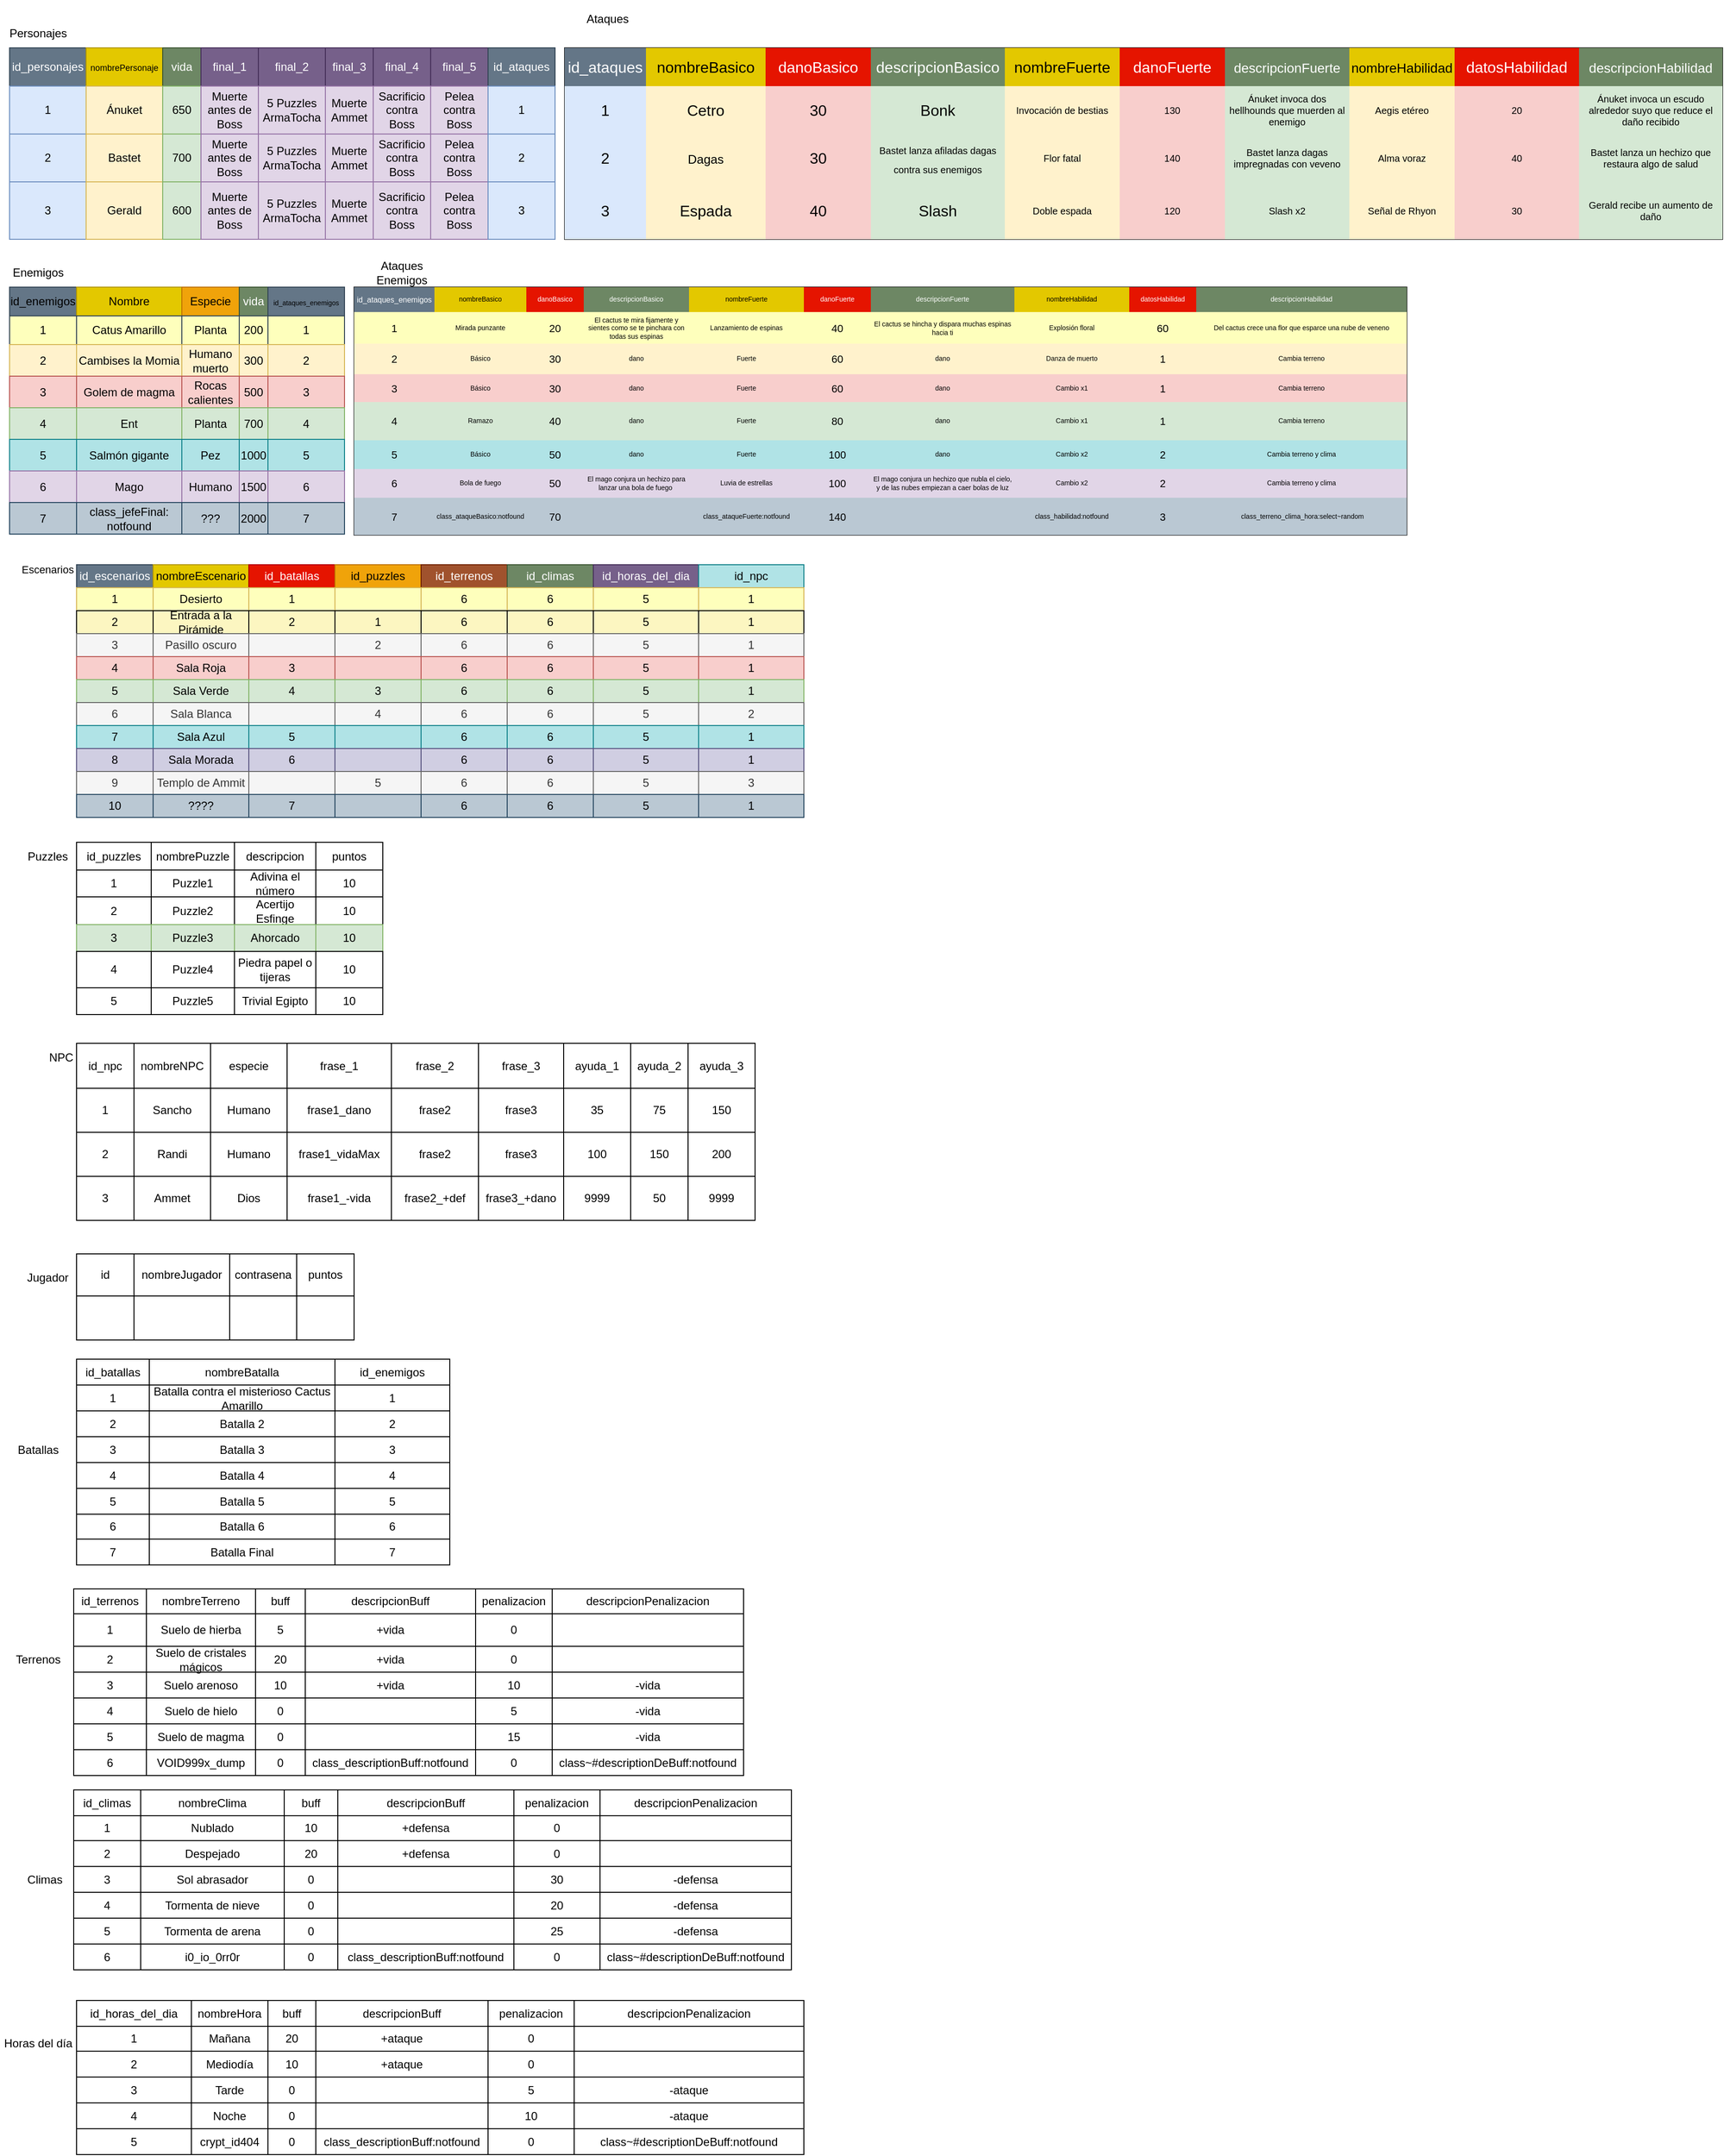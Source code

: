 <mxfile version="27.1.1">
  <diagram name="Página-1" id="SIS0WLoOTYgd5qj39C3Y">
    <mxGraphModel dx="1058" dy="524" grid="1" gridSize="10" guides="1" tooltips="1" connect="1" arrows="1" fold="1" page="1" pageScale="1" pageWidth="827" pageHeight="1169" math="0" shadow="0">
      <root>
        <mxCell id="0" />
        <mxCell id="1" parent="0" />
        <mxCell id="rIWqH-wkm96xzd3Cp_YF-1" value="" style="childLayout=tableLayout;recursiveResize=0;shadow=0;fillColor=none;" parent="1" vertex="1">
          <mxGeometry x="10" y="70" width="570" height="200" as="geometry" />
        </mxCell>
        <mxCell id="rIWqH-wkm96xzd3Cp_YF-43" style="shape=tableRow;horizontal=0;startSize=0;swimlaneHead=0;swimlaneBody=0;top=0;left=0;bottom=0;right=0;dropTarget=0;collapsible=0;recursiveResize=0;expand=0;fontStyle=0;fillColor=none;strokeColor=inherit;" parent="rIWqH-wkm96xzd3Cp_YF-1" vertex="1">
          <mxGeometry width="570" height="40" as="geometry" />
        </mxCell>
        <mxCell id="xAo8tuLWigPlBGu7esyJ-1" value="id_personajes" style="connectable=0;recursiveResize=0;strokeColor=#314354;fillColor=#647687;align=center;whiteSpace=wrap;html=1;fontColor=#ffffff;" parent="rIWqH-wkm96xzd3Cp_YF-43" vertex="1">
          <mxGeometry width="80" height="40" as="geometry">
            <mxRectangle width="80" height="40" as="alternateBounds" />
          </mxGeometry>
        </mxCell>
        <mxCell id="rIWqH-wkm96xzd3Cp_YF-44" value="&lt;font style=&quot;font-size: 9px;&quot;&gt;nombrePersonaje&lt;/font&gt;" style="connectable=0;recursiveResize=0;strokeColor=#B09500;fillColor=#e3c800;align=center;whiteSpace=wrap;html=1;fontColor=#000000;" parent="rIWqH-wkm96xzd3Cp_YF-43" vertex="1">
          <mxGeometry x="80" width="80" height="40" as="geometry">
            <mxRectangle width="80" height="40" as="alternateBounds" />
          </mxGeometry>
        </mxCell>
        <mxCell id="rIWqH-wkm96xzd3Cp_YF-45" value="vida" style="connectable=0;recursiveResize=0;strokeColor=#3A5431;fillColor=#6d8764;align=center;whiteSpace=wrap;html=1;fontColor=#ffffff;" parent="rIWqH-wkm96xzd3Cp_YF-43" vertex="1">
          <mxGeometry x="160" width="40" height="40" as="geometry">
            <mxRectangle width="40" height="40" as="alternateBounds" />
          </mxGeometry>
        </mxCell>
        <mxCell id="rIWqH-wkm96xzd3Cp_YF-46" value="final_1" style="connectable=0;recursiveResize=0;strokeColor=#432D57;fillColor=#76608a;align=center;whiteSpace=wrap;html=1;fontColor=#ffffff;" parent="rIWqH-wkm96xzd3Cp_YF-43" vertex="1">
          <mxGeometry x="200" width="60" height="40" as="geometry">
            <mxRectangle width="60" height="40" as="alternateBounds" />
          </mxGeometry>
        </mxCell>
        <mxCell id="rIWqH-wkm96xzd3Cp_YF-55" value="final_2" style="connectable=0;recursiveResize=0;strokeColor=#432D57;fillColor=#76608a;align=center;whiteSpace=wrap;html=1;fontColor=#ffffff;" parent="rIWqH-wkm96xzd3Cp_YF-43" vertex="1">
          <mxGeometry x="260" width="70" height="40" as="geometry">
            <mxRectangle width="70" height="40" as="alternateBounds" />
          </mxGeometry>
        </mxCell>
        <mxCell id="rIWqH-wkm96xzd3Cp_YF-59" value="final_3" style="connectable=0;recursiveResize=0;strokeColor=#432D57;fillColor=#76608a;align=center;whiteSpace=wrap;html=1;fontColor=#ffffff;" parent="rIWqH-wkm96xzd3Cp_YF-43" vertex="1">
          <mxGeometry x="330" width="50" height="40" as="geometry">
            <mxRectangle width="50" height="40" as="alternateBounds" />
          </mxGeometry>
        </mxCell>
        <mxCell id="rIWqH-wkm96xzd3Cp_YF-63" value="final_4" style="connectable=0;recursiveResize=0;strokeColor=#432D57;fillColor=#76608a;align=center;whiteSpace=wrap;html=1;fontColor=#ffffff;" parent="rIWqH-wkm96xzd3Cp_YF-43" vertex="1">
          <mxGeometry x="380" width="60" height="40" as="geometry">
            <mxRectangle width="60" height="40" as="alternateBounds" />
          </mxGeometry>
        </mxCell>
        <mxCell id="rIWqH-wkm96xzd3Cp_YF-67" value="final_5" style="connectable=0;recursiveResize=0;strokeColor=#432D57;fillColor=#76608a;align=center;whiteSpace=wrap;html=1;fontColor=#ffffff;" parent="rIWqH-wkm96xzd3Cp_YF-43" vertex="1">
          <mxGeometry x="440" width="60" height="40" as="geometry">
            <mxRectangle width="60" height="40" as="alternateBounds" />
          </mxGeometry>
        </mxCell>
        <mxCell id="z7e6ixdR0o9wXkbiVvNx-1" value="id_ataques" style="connectable=0;recursiveResize=0;strokeColor=#314354;fillColor=#647687;align=center;whiteSpace=wrap;html=1;fontColor=#ffffff;" parent="rIWqH-wkm96xzd3Cp_YF-43" vertex="1">
          <mxGeometry x="500" width="70" height="40" as="geometry">
            <mxRectangle width="70" height="40" as="alternateBounds" />
          </mxGeometry>
        </mxCell>
        <mxCell id="rIWqH-wkm96xzd3Cp_YF-2" value="" style="shape=tableRow;horizontal=0;startSize=0;swimlaneHead=0;swimlaneBody=0;top=0;left=0;bottom=0;right=0;dropTarget=0;collapsible=0;recursiveResize=0;expand=0;fontStyle=0;fillColor=none;strokeColor=inherit;" parent="rIWqH-wkm96xzd3Cp_YF-1" vertex="1">
          <mxGeometry y="40" width="570" height="50" as="geometry" />
        </mxCell>
        <mxCell id="xAo8tuLWigPlBGu7esyJ-2" value="1" style="connectable=0;recursiveResize=0;strokeColor=#6c8ebf;fillColor=#dae8fc;align=center;whiteSpace=wrap;html=1;" parent="rIWqH-wkm96xzd3Cp_YF-2" vertex="1">
          <mxGeometry width="80" height="50" as="geometry">
            <mxRectangle width="80" height="50" as="alternateBounds" />
          </mxGeometry>
        </mxCell>
        <mxCell id="rIWqH-wkm96xzd3Cp_YF-3" value="Ánuket" style="connectable=0;recursiveResize=0;strokeColor=#d6b656;fillColor=#fff2cc;align=center;whiteSpace=wrap;html=1;" parent="rIWqH-wkm96xzd3Cp_YF-2" vertex="1">
          <mxGeometry x="80" width="80" height="50" as="geometry">
            <mxRectangle width="80" height="50" as="alternateBounds" />
          </mxGeometry>
        </mxCell>
        <mxCell id="rIWqH-wkm96xzd3Cp_YF-4" value="650" style="connectable=0;recursiveResize=0;strokeColor=#82b366;fillColor=#d5e8d4;align=center;whiteSpace=wrap;html=1;" parent="rIWqH-wkm96xzd3Cp_YF-2" vertex="1">
          <mxGeometry x="160" width="40" height="50" as="geometry">
            <mxRectangle width="40" height="50" as="alternateBounds" />
          </mxGeometry>
        </mxCell>
        <mxCell id="rIWqH-wkm96xzd3Cp_YF-5" value="Muerte antes de Boss" style="connectable=0;recursiveResize=0;strokeColor=#9673a6;fillColor=#e1d5e7;align=center;whiteSpace=wrap;html=1;" parent="rIWqH-wkm96xzd3Cp_YF-2" vertex="1">
          <mxGeometry x="200" width="60" height="50" as="geometry">
            <mxRectangle width="60" height="50" as="alternateBounds" />
          </mxGeometry>
        </mxCell>
        <mxCell id="rIWqH-wkm96xzd3Cp_YF-56" value="5 Puzzles&lt;div&gt;ArmaTocha&lt;/div&gt;" style="connectable=0;recursiveResize=0;strokeColor=#9673a6;fillColor=#e1d5e7;align=center;whiteSpace=wrap;html=1;" parent="rIWqH-wkm96xzd3Cp_YF-2" vertex="1">
          <mxGeometry x="260" width="70" height="50" as="geometry">
            <mxRectangle width="70" height="50" as="alternateBounds" />
          </mxGeometry>
        </mxCell>
        <mxCell id="rIWqH-wkm96xzd3Cp_YF-60" value="Muerte Ammet" style="connectable=0;recursiveResize=0;strokeColor=#9673a6;fillColor=#e1d5e7;align=center;whiteSpace=wrap;html=1;" parent="rIWqH-wkm96xzd3Cp_YF-2" vertex="1">
          <mxGeometry x="330" width="50" height="50" as="geometry">
            <mxRectangle width="50" height="50" as="alternateBounds" />
          </mxGeometry>
        </mxCell>
        <mxCell id="rIWqH-wkm96xzd3Cp_YF-64" value="Sacrificio contra Boss" style="connectable=0;recursiveResize=0;strokeColor=#9673a6;fillColor=#e1d5e7;align=center;whiteSpace=wrap;html=1;" parent="rIWqH-wkm96xzd3Cp_YF-2" vertex="1">
          <mxGeometry x="380" width="60" height="50" as="geometry">
            <mxRectangle width="60" height="50" as="alternateBounds" />
          </mxGeometry>
        </mxCell>
        <mxCell id="rIWqH-wkm96xzd3Cp_YF-68" value="Pelea contra Boss" style="connectable=0;recursiveResize=0;strokeColor=#9673a6;fillColor=#e1d5e7;align=center;whiteSpace=wrap;html=1;" parent="rIWqH-wkm96xzd3Cp_YF-2" vertex="1">
          <mxGeometry x="440" width="60" height="50" as="geometry">
            <mxRectangle width="60" height="50" as="alternateBounds" />
          </mxGeometry>
        </mxCell>
        <mxCell id="z7e6ixdR0o9wXkbiVvNx-2" value="1" style="connectable=0;recursiveResize=0;strokeColor=#6c8ebf;fillColor=#dae8fc;align=center;whiteSpace=wrap;html=1;" parent="rIWqH-wkm96xzd3Cp_YF-2" vertex="1">
          <mxGeometry x="500" width="70" height="50" as="geometry">
            <mxRectangle width="70" height="50" as="alternateBounds" />
          </mxGeometry>
        </mxCell>
        <mxCell id="rIWqH-wkm96xzd3Cp_YF-6" style="shape=tableRow;horizontal=0;startSize=0;swimlaneHead=0;swimlaneBody=0;top=0;left=0;bottom=0;right=0;dropTarget=0;collapsible=0;recursiveResize=0;expand=0;fontStyle=0;fillColor=none;strokeColor=inherit;" parent="rIWqH-wkm96xzd3Cp_YF-1" vertex="1">
          <mxGeometry y="90" width="570" height="50" as="geometry" />
        </mxCell>
        <mxCell id="xAo8tuLWigPlBGu7esyJ-3" value="2" style="connectable=0;recursiveResize=0;strokeColor=#6c8ebf;fillColor=#dae8fc;align=center;whiteSpace=wrap;html=1;" parent="rIWqH-wkm96xzd3Cp_YF-6" vertex="1">
          <mxGeometry width="80" height="50" as="geometry">
            <mxRectangle width="80" height="50" as="alternateBounds" />
          </mxGeometry>
        </mxCell>
        <mxCell id="rIWqH-wkm96xzd3Cp_YF-7" value="Bastet" style="connectable=0;recursiveResize=0;strokeColor=#d6b656;fillColor=#fff2cc;align=center;whiteSpace=wrap;html=1;" parent="rIWqH-wkm96xzd3Cp_YF-6" vertex="1">
          <mxGeometry x="80" width="80" height="50" as="geometry">
            <mxRectangle width="80" height="50" as="alternateBounds" />
          </mxGeometry>
        </mxCell>
        <mxCell id="rIWqH-wkm96xzd3Cp_YF-8" value="700" style="connectable=0;recursiveResize=0;strokeColor=#82b366;fillColor=#d5e8d4;align=center;whiteSpace=wrap;html=1;" parent="rIWqH-wkm96xzd3Cp_YF-6" vertex="1">
          <mxGeometry x="160" width="40" height="50" as="geometry">
            <mxRectangle width="40" height="50" as="alternateBounds" />
          </mxGeometry>
        </mxCell>
        <mxCell id="rIWqH-wkm96xzd3Cp_YF-9" value="Muerte antes de Boss" style="connectable=0;recursiveResize=0;strokeColor=#9673a6;fillColor=#e1d5e7;align=center;whiteSpace=wrap;html=1;" parent="rIWqH-wkm96xzd3Cp_YF-6" vertex="1">
          <mxGeometry x="200" width="60" height="50" as="geometry">
            <mxRectangle width="60" height="50" as="alternateBounds" />
          </mxGeometry>
        </mxCell>
        <mxCell id="rIWqH-wkm96xzd3Cp_YF-57" value="5 Puzzles&lt;div&gt;ArmaTocha&lt;/div&gt;" style="connectable=0;recursiveResize=0;strokeColor=#9673a6;fillColor=#e1d5e7;align=center;whiteSpace=wrap;html=1;" parent="rIWqH-wkm96xzd3Cp_YF-6" vertex="1">
          <mxGeometry x="260" width="70" height="50" as="geometry">
            <mxRectangle width="70" height="50" as="alternateBounds" />
          </mxGeometry>
        </mxCell>
        <mxCell id="rIWqH-wkm96xzd3Cp_YF-61" value="Muerte Ammet" style="connectable=0;recursiveResize=0;strokeColor=#9673a6;fillColor=#e1d5e7;align=center;whiteSpace=wrap;html=1;" parent="rIWqH-wkm96xzd3Cp_YF-6" vertex="1">
          <mxGeometry x="330" width="50" height="50" as="geometry">
            <mxRectangle width="50" height="50" as="alternateBounds" />
          </mxGeometry>
        </mxCell>
        <mxCell id="rIWqH-wkm96xzd3Cp_YF-65" value="Sacrificio contra Boss" style="connectable=0;recursiveResize=0;strokeColor=#9673a6;fillColor=#e1d5e7;align=center;whiteSpace=wrap;html=1;" parent="rIWqH-wkm96xzd3Cp_YF-6" vertex="1">
          <mxGeometry x="380" width="60" height="50" as="geometry">
            <mxRectangle width="60" height="50" as="alternateBounds" />
          </mxGeometry>
        </mxCell>
        <mxCell id="rIWqH-wkm96xzd3Cp_YF-69" value="Pelea contra Boss" style="connectable=0;recursiveResize=0;strokeColor=#9673a6;fillColor=#e1d5e7;align=center;whiteSpace=wrap;html=1;" parent="rIWqH-wkm96xzd3Cp_YF-6" vertex="1">
          <mxGeometry x="440" width="60" height="50" as="geometry">
            <mxRectangle width="60" height="50" as="alternateBounds" />
          </mxGeometry>
        </mxCell>
        <mxCell id="z7e6ixdR0o9wXkbiVvNx-3" value="2" style="connectable=0;recursiveResize=0;strokeColor=#6c8ebf;fillColor=#dae8fc;align=center;whiteSpace=wrap;html=1;" parent="rIWqH-wkm96xzd3Cp_YF-6" vertex="1">
          <mxGeometry x="500" width="70" height="50" as="geometry">
            <mxRectangle width="70" height="50" as="alternateBounds" />
          </mxGeometry>
        </mxCell>
        <mxCell id="rIWqH-wkm96xzd3Cp_YF-10" style="shape=tableRow;horizontal=0;startSize=0;swimlaneHead=0;swimlaneBody=0;top=0;left=0;bottom=0;right=0;dropTarget=0;collapsible=0;recursiveResize=0;expand=0;fontStyle=0;fillColor=none;strokeColor=inherit;" parent="rIWqH-wkm96xzd3Cp_YF-1" vertex="1">
          <mxGeometry y="140" width="570" height="60" as="geometry" />
        </mxCell>
        <mxCell id="xAo8tuLWigPlBGu7esyJ-4" value="3" style="connectable=0;recursiveResize=0;strokeColor=#6c8ebf;fillColor=#dae8fc;align=center;whiteSpace=wrap;html=1;" parent="rIWqH-wkm96xzd3Cp_YF-10" vertex="1">
          <mxGeometry width="80" height="60" as="geometry">
            <mxRectangle width="80" height="60" as="alternateBounds" />
          </mxGeometry>
        </mxCell>
        <mxCell id="rIWqH-wkm96xzd3Cp_YF-11" value="Gerald" style="connectable=0;recursiveResize=0;strokeColor=#d6b656;fillColor=#fff2cc;align=center;whiteSpace=wrap;html=1;" parent="rIWqH-wkm96xzd3Cp_YF-10" vertex="1">
          <mxGeometry x="80" width="80" height="60" as="geometry">
            <mxRectangle width="80" height="60" as="alternateBounds" />
          </mxGeometry>
        </mxCell>
        <mxCell id="rIWqH-wkm96xzd3Cp_YF-12" value="600" style="connectable=0;recursiveResize=0;strokeColor=#82b366;fillColor=#d5e8d4;align=center;whiteSpace=wrap;html=1;" parent="rIWqH-wkm96xzd3Cp_YF-10" vertex="1">
          <mxGeometry x="160" width="40" height="60" as="geometry">
            <mxRectangle width="40" height="60" as="alternateBounds" />
          </mxGeometry>
        </mxCell>
        <mxCell id="rIWqH-wkm96xzd3Cp_YF-13" value="Muerte antes de Boss" style="connectable=0;recursiveResize=0;strokeColor=#9673a6;fillColor=#e1d5e7;align=center;whiteSpace=wrap;html=1;" parent="rIWqH-wkm96xzd3Cp_YF-10" vertex="1">
          <mxGeometry x="200" width="60" height="60" as="geometry">
            <mxRectangle width="60" height="60" as="alternateBounds" />
          </mxGeometry>
        </mxCell>
        <mxCell id="rIWqH-wkm96xzd3Cp_YF-58" value="5 Puzzles&lt;div&gt;ArmaTocha&lt;/div&gt;" style="connectable=0;recursiveResize=0;strokeColor=#9673a6;fillColor=#e1d5e7;align=center;whiteSpace=wrap;html=1;" parent="rIWqH-wkm96xzd3Cp_YF-10" vertex="1">
          <mxGeometry x="260" width="70" height="60" as="geometry">
            <mxRectangle width="70" height="60" as="alternateBounds" />
          </mxGeometry>
        </mxCell>
        <mxCell id="rIWqH-wkm96xzd3Cp_YF-62" value="Muerte Ammet" style="connectable=0;recursiveResize=0;strokeColor=#9673a6;fillColor=#e1d5e7;align=center;whiteSpace=wrap;html=1;" parent="rIWqH-wkm96xzd3Cp_YF-10" vertex="1">
          <mxGeometry x="330" width="50" height="60" as="geometry">
            <mxRectangle width="50" height="60" as="alternateBounds" />
          </mxGeometry>
        </mxCell>
        <mxCell id="rIWqH-wkm96xzd3Cp_YF-66" value="Sacrificio contra Boss" style="connectable=0;recursiveResize=0;strokeColor=#9673a6;fillColor=#e1d5e7;align=center;whiteSpace=wrap;html=1;" parent="rIWqH-wkm96xzd3Cp_YF-10" vertex="1">
          <mxGeometry x="380" width="60" height="60" as="geometry">
            <mxRectangle width="60" height="60" as="alternateBounds" />
          </mxGeometry>
        </mxCell>
        <mxCell id="rIWqH-wkm96xzd3Cp_YF-70" value="Pelea contra Boss" style="connectable=0;recursiveResize=0;strokeColor=#9673a6;fillColor=#e1d5e7;align=center;whiteSpace=wrap;html=1;" parent="rIWqH-wkm96xzd3Cp_YF-10" vertex="1">
          <mxGeometry x="440" width="60" height="60" as="geometry">
            <mxRectangle width="60" height="60" as="alternateBounds" />
          </mxGeometry>
        </mxCell>
        <mxCell id="z7e6ixdR0o9wXkbiVvNx-4" value="3" style="connectable=0;recursiveResize=0;strokeColor=#6c8ebf;fillColor=#dae8fc;align=center;whiteSpace=wrap;html=1;" parent="rIWqH-wkm96xzd3Cp_YF-10" vertex="1">
          <mxGeometry x="500" width="70" height="60" as="geometry">
            <mxRectangle width="70" height="60" as="alternateBounds" />
          </mxGeometry>
        </mxCell>
        <mxCell id="rIWqH-wkm96xzd3Cp_YF-14" value="Personajes" style="text;html=1;align=center;verticalAlign=middle;whiteSpace=wrap;rounded=0;" parent="1" vertex="1">
          <mxGeometry x="10" y="40" width="60" height="30" as="geometry" />
        </mxCell>
        <mxCell id="rIWqH-wkm96xzd3Cp_YF-15" value="Jugador" style="text;html=1;align=center;verticalAlign=middle;whiteSpace=wrap;rounded=0;" parent="1" vertex="1">
          <mxGeometry x="20" y="1340" width="60" height="30" as="geometry" />
        </mxCell>
        <mxCell id="rIWqH-wkm96xzd3Cp_YF-16" value="Enemigos" style="text;html=1;align=center;verticalAlign=middle;whiteSpace=wrap;rounded=0;" parent="1" vertex="1">
          <mxGeometry x="10" y="290" width="60" height="30" as="geometry" />
        </mxCell>
        <mxCell id="rIWqH-wkm96xzd3Cp_YF-17" value="" style="childLayout=tableLayout;recursiveResize=0;shadow=0;fillColor=none;" parent="1" vertex="1">
          <mxGeometry x="80" y="1330" width="290" height="90" as="geometry" />
        </mxCell>
        <mxCell id="rIWqH-wkm96xzd3Cp_YF-18" value="" style="shape=tableRow;horizontal=0;startSize=0;swimlaneHead=0;swimlaneBody=0;top=0;left=0;bottom=0;right=0;dropTarget=0;collapsible=0;recursiveResize=0;expand=0;fontStyle=0;fillColor=none;strokeColor=inherit;" parent="rIWqH-wkm96xzd3Cp_YF-17" vertex="1">
          <mxGeometry width="290" height="44" as="geometry" />
        </mxCell>
        <mxCell id="rIWqH-wkm96xzd3Cp_YF-19" value="id" style="connectable=0;recursiveResize=0;strokeColor=inherit;fillColor=none;align=center;whiteSpace=wrap;html=1;" parent="rIWqH-wkm96xzd3Cp_YF-18" vertex="1">
          <mxGeometry width="60" height="44" as="geometry">
            <mxRectangle width="60" height="44" as="alternateBounds" />
          </mxGeometry>
        </mxCell>
        <mxCell id="rIWqH-wkm96xzd3Cp_YF-20" value="nombreJugador" style="connectable=0;recursiveResize=0;strokeColor=inherit;fillColor=none;align=center;whiteSpace=wrap;html=1;" parent="rIWqH-wkm96xzd3Cp_YF-18" vertex="1">
          <mxGeometry x="60" width="100" height="44" as="geometry">
            <mxRectangle width="100" height="44" as="alternateBounds" />
          </mxGeometry>
        </mxCell>
        <mxCell id="rIWqH-wkm96xzd3Cp_YF-21" value="contrasena" style="connectable=0;recursiveResize=0;strokeColor=inherit;fillColor=none;align=center;whiteSpace=wrap;html=1;" parent="rIWqH-wkm96xzd3Cp_YF-18" vertex="1">
          <mxGeometry x="160" width="70" height="44" as="geometry">
            <mxRectangle width="70" height="44" as="alternateBounds" />
          </mxGeometry>
        </mxCell>
        <mxCell id="rIWqH-wkm96xzd3Cp_YF-88" value="puntos" style="connectable=0;recursiveResize=0;strokeColor=inherit;fillColor=none;align=center;whiteSpace=wrap;html=1;" parent="rIWqH-wkm96xzd3Cp_YF-18" vertex="1">
          <mxGeometry x="230" width="60" height="44" as="geometry">
            <mxRectangle width="60" height="44" as="alternateBounds" />
          </mxGeometry>
        </mxCell>
        <mxCell id="rIWqH-wkm96xzd3Cp_YF-22" style="shape=tableRow;horizontal=0;startSize=0;swimlaneHead=0;swimlaneBody=0;top=0;left=0;bottom=0;right=0;dropTarget=0;collapsible=0;recursiveResize=0;expand=0;fontStyle=0;fillColor=none;strokeColor=inherit;" parent="rIWqH-wkm96xzd3Cp_YF-17" vertex="1">
          <mxGeometry y="44" width="290" height="46" as="geometry" />
        </mxCell>
        <mxCell id="rIWqH-wkm96xzd3Cp_YF-23" value="" style="connectable=0;recursiveResize=0;strokeColor=inherit;fillColor=none;align=center;whiteSpace=wrap;html=1;" parent="rIWqH-wkm96xzd3Cp_YF-22" vertex="1">
          <mxGeometry width="60" height="46" as="geometry">
            <mxRectangle width="60" height="46" as="alternateBounds" />
          </mxGeometry>
        </mxCell>
        <mxCell id="rIWqH-wkm96xzd3Cp_YF-24" value="" style="connectable=0;recursiveResize=0;strokeColor=inherit;fillColor=none;align=center;whiteSpace=wrap;html=1;" parent="rIWqH-wkm96xzd3Cp_YF-22" vertex="1">
          <mxGeometry x="60" width="100" height="46" as="geometry">
            <mxRectangle width="100" height="46" as="alternateBounds" />
          </mxGeometry>
        </mxCell>
        <mxCell id="rIWqH-wkm96xzd3Cp_YF-25" value="" style="connectable=0;recursiveResize=0;strokeColor=inherit;fillColor=none;align=center;whiteSpace=wrap;html=1;" parent="rIWqH-wkm96xzd3Cp_YF-22" vertex="1">
          <mxGeometry x="160" width="70" height="46" as="geometry">
            <mxRectangle width="70" height="46" as="alternateBounds" />
          </mxGeometry>
        </mxCell>
        <mxCell id="rIWqH-wkm96xzd3Cp_YF-89" value="" style="connectable=0;recursiveResize=0;strokeColor=inherit;fillColor=none;align=center;whiteSpace=wrap;html=1;" parent="rIWqH-wkm96xzd3Cp_YF-22" vertex="1">
          <mxGeometry x="230" width="60" height="46" as="geometry">
            <mxRectangle width="60" height="46" as="alternateBounds" />
          </mxGeometry>
        </mxCell>
        <mxCell id="rIWqH-wkm96xzd3Cp_YF-91" value="" style="childLayout=tableLayout;recursiveResize=0;shadow=0;fillColor=#647687;fontSize=10;fontColor=#ffffff;strokeColor=#314354;" parent="1" vertex="1">
          <mxGeometry x="10" y="320" width="350.0" height="258" as="geometry" />
        </mxCell>
        <mxCell id="rIWqH-wkm96xzd3Cp_YF-92" style="shape=tableRow;horizontal=0;startSize=0;swimlaneHead=0;swimlaneBody=0;top=0;left=0;bottom=0;right=0;dropTarget=0;collapsible=0;recursiveResize=0;expand=0;fontStyle=0;fillColor=none;strokeColor=inherit;" parent="rIWqH-wkm96xzd3Cp_YF-91" vertex="1">
          <mxGeometry width="350.0" height="30" as="geometry" />
        </mxCell>
        <mxCell id="xAo8tuLWigPlBGu7esyJ-5" value="id_enemigos" style="connectable=0;recursiveResize=0;strokeColor=inherit;fillColor=none;align=center;whiteSpace=wrap;html=1;" parent="rIWqH-wkm96xzd3Cp_YF-92" vertex="1">
          <mxGeometry width="70" height="30" as="geometry">
            <mxRectangle width="70" height="30" as="alternateBounds" />
          </mxGeometry>
        </mxCell>
        <mxCell id="rIWqH-wkm96xzd3Cp_YF-93" value="Nombre" style="connectable=0;recursiveResize=0;strokeColor=#B09500;fillColor=#e3c800;align=center;whiteSpace=wrap;html=1;fontColor=#000000;" parent="rIWqH-wkm96xzd3Cp_YF-92" vertex="1">
          <mxGeometry x="70" width="110" height="30" as="geometry">
            <mxRectangle width="110" height="30" as="alternateBounds" />
          </mxGeometry>
        </mxCell>
        <mxCell id="rIWqH-wkm96xzd3Cp_YF-175" value="Especie" style="connectable=0;recursiveResize=0;strokeColor=#BD7000;fillColor=#f0a30a;align=center;whiteSpace=wrap;html=1;fontColor=#000000;" parent="rIWqH-wkm96xzd3Cp_YF-92" vertex="1">
          <mxGeometry x="180" width="60" height="30" as="geometry">
            <mxRectangle width="60" height="30" as="alternateBounds" />
          </mxGeometry>
        </mxCell>
        <mxCell id="rIWqH-wkm96xzd3Cp_YF-94" value="vida" style="connectable=0;recursiveResize=0;strokeColor=#3A5431;fillColor=#6d8764;align=center;whiteSpace=wrap;html=1;fontColor=#ffffff;" parent="rIWqH-wkm96xzd3Cp_YF-92" vertex="1">
          <mxGeometry x="240" width="30" height="30" as="geometry">
            <mxRectangle width="30" height="30" as="alternateBounds" />
          </mxGeometry>
        </mxCell>
        <mxCell id="z7e6ixdR0o9wXkbiVvNx-5" value="&lt;font style=&quot;font-size: 7px;&quot;&gt;id_ataques_enemigos&lt;/font&gt;" style="connectable=0;recursiveResize=0;strokeColor=inherit;fillColor=none;align=center;whiteSpace=wrap;html=1;fontSize=10;" parent="rIWqH-wkm96xzd3Cp_YF-92" vertex="1">
          <mxGeometry x="270" width="80" height="30" as="geometry">
            <mxRectangle width="80" height="30" as="alternateBounds" />
          </mxGeometry>
        </mxCell>
        <mxCell id="rIWqH-wkm96xzd3Cp_YF-101" value="" style="shape=tableRow;horizontal=0;startSize=0;swimlaneHead=0;swimlaneBody=0;top=0;left=0;bottom=0;right=0;dropTarget=0;collapsible=0;recursiveResize=0;expand=0;fontStyle=0;fillColor=#FEFFBC;strokeColor=inherit;" parent="rIWqH-wkm96xzd3Cp_YF-91" vertex="1">
          <mxGeometry y="30" width="350.0" height="30" as="geometry" />
        </mxCell>
        <mxCell id="xAo8tuLWigPlBGu7esyJ-6" value="1" style="connectable=0;recursiveResize=0;strokeColor=inherit;fillColor=#FEFFBC;align=center;whiteSpace=wrap;html=1;" parent="rIWqH-wkm96xzd3Cp_YF-101" vertex="1">
          <mxGeometry width="70" height="30" as="geometry">
            <mxRectangle width="70" height="30" as="alternateBounds" />
          </mxGeometry>
        </mxCell>
        <mxCell id="rIWqH-wkm96xzd3Cp_YF-102" value="Catus Amarillo" style="connectable=0;recursiveResize=0;strokeColor=inherit;fillColor=#FEFFBC;align=center;whiteSpace=wrap;html=1;" parent="rIWqH-wkm96xzd3Cp_YF-101" vertex="1">
          <mxGeometry x="70" width="110" height="30" as="geometry">
            <mxRectangle width="110" height="30" as="alternateBounds" />
          </mxGeometry>
        </mxCell>
        <mxCell id="rIWqH-wkm96xzd3Cp_YF-176" value="Planta" style="connectable=0;recursiveResize=0;strokeColor=inherit;fillColor=#FEFFBC;align=center;whiteSpace=wrap;html=1;" parent="rIWqH-wkm96xzd3Cp_YF-101" vertex="1">
          <mxGeometry x="180" width="60" height="30" as="geometry">
            <mxRectangle width="60" height="30" as="alternateBounds" />
          </mxGeometry>
        </mxCell>
        <mxCell id="rIWqH-wkm96xzd3Cp_YF-103" value="200" style="connectable=0;recursiveResize=0;strokeColor=inherit;fillColor=#FEFFBC;align=center;whiteSpace=wrap;html=1;" parent="rIWqH-wkm96xzd3Cp_YF-101" vertex="1">
          <mxGeometry x="240" width="30" height="30" as="geometry">
            <mxRectangle width="30" height="30" as="alternateBounds" />
          </mxGeometry>
        </mxCell>
        <mxCell id="z7e6ixdR0o9wXkbiVvNx-6" value="1" style="connectable=0;recursiveResize=0;strokeColor=inherit;fillColor=#FEFFBC;align=center;whiteSpace=wrap;html=1;" parent="rIWqH-wkm96xzd3Cp_YF-101" vertex="1">
          <mxGeometry x="270" width="80" height="30" as="geometry">
            <mxRectangle width="80" height="30" as="alternateBounds" />
          </mxGeometry>
        </mxCell>
        <mxCell id="xAo8tuLWigPlBGu7esyJ-73" style="shape=tableRow;horizontal=0;startSize=0;swimlaneHead=0;swimlaneBody=0;top=0;left=0;bottom=0;right=0;dropTarget=0;collapsible=0;recursiveResize=0;expand=0;fontStyle=0;fillColor=#fff2cc;strokeColor=#d6b656;gradientColor=none;swimlaneFillColor=default;" parent="rIWqH-wkm96xzd3Cp_YF-91" vertex="1">
          <mxGeometry y="60" width="350.0" height="33" as="geometry" />
        </mxCell>
        <mxCell id="xAo8tuLWigPlBGu7esyJ-74" value="2" style="connectable=0;recursiveResize=0;strokeColor=#d6b656;fillColor=#fff2cc;align=center;whiteSpace=wrap;html=1;gradientColor=none;swimlaneFillColor=default;" parent="xAo8tuLWigPlBGu7esyJ-73" vertex="1">
          <mxGeometry width="70" height="33" as="geometry">
            <mxRectangle width="70" height="33" as="alternateBounds" />
          </mxGeometry>
        </mxCell>
        <mxCell id="xAo8tuLWigPlBGu7esyJ-75" value="Cambises la Momia" style="connectable=0;recursiveResize=0;strokeColor=#d6b656;fillColor=#fff2cc;align=center;whiteSpace=wrap;html=1;gradientColor=none;swimlaneFillColor=default;" parent="xAo8tuLWigPlBGu7esyJ-73" vertex="1">
          <mxGeometry x="70" width="110" height="33" as="geometry">
            <mxRectangle width="110" height="33" as="alternateBounds" />
          </mxGeometry>
        </mxCell>
        <mxCell id="xAo8tuLWigPlBGu7esyJ-76" value="Humano muerto" style="connectable=0;recursiveResize=0;strokeColor=#d6b656;fillColor=#fff2cc;align=center;whiteSpace=wrap;html=1;gradientColor=none;swimlaneFillColor=default;" parent="xAo8tuLWigPlBGu7esyJ-73" vertex="1">
          <mxGeometry x="180" width="60" height="33" as="geometry">
            <mxRectangle width="60" height="33" as="alternateBounds" />
          </mxGeometry>
        </mxCell>
        <mxCell id="xAo8tuLWigPlBGu7esyJ-77" value="300" style="connectable=0;recursiveResize=0;strokeColor=#d6b656;fillColor=#fff2cc;align=center;whiteSpace=wrap;html=1;gradientColor=none;swimlaneFillColor=default;" parent="xAo8tuLWigPlBGu7esyJ-73" vertex="1">
          <mxGeometry x="240" width="30" height="33" as="geometry">
            <mxRectangle width="30" height="33" as="alternateBounds" />
          </mxGeometry>
        </mxCell>
        <mxCell id="z7e6ixdR0o9wXkbiVvNx-7" value="2" style="connectable=0;recursiveResize=0;strokeColor=#d6b656;fillColor=#fff2cc;align=center;whiteSpace=wrap;html=1;gradientColor=none;swimlaneFillColor=default;" parent="xAo8tuLWigPlBGu7esyJ-73" vertex="1">
          <mxGeometry x="270" width="80" height="33" as="geometry">
            <mxRectangle width="80" height="33" as="alternateBounds" />
          </mxGeometry>
        </mxCell>
        <mxCell id="xAo8tuLWigPlBGu7esyJ-123" style="shape=tableRow;horizontal=0;startSize=0;swimlaneHead=0;swimlaneBody=0;top=0;left=0;bottom=0;right=0;dropTarget=0;collapsible=0;recursiveResize=0;expand=0;fontStyle=0;fillColor=#f8cecc;strokeColor=#b85450;" parent="rIWqH-wkm96xzd3Cp_YF-91" vertex="1">
          <mxGeometry y="93" width="350.0" height="33" as="geometry" />
        </mxCell>
        <mxCell id="xAo8tuLWigPlBGu7esyJ-124" value="3" style="connectable=0;recursiveResize=0;strokeColor=#b85450;fillColor=#f8cecc;align=center;whiteSpace=wrap;html=1;" parent="xAo8tuLWigPlBGu7esyJ-123" vertex="1">
          <mxGeometry width="70" height="33" as="geometry">
            <mxRectangle width="70" height="33" as="alternateBounds" />
          </mxGeometry>
        </mxCell>
        <mxCell id="xAo8tuLWigPlBGu7esyJ-125" value="Golem de magma" style="connectable=0;recursiveResize=0;strokeColor=#b85450;fillColor=#f8cecc;align=center;whiteSpace=wrap;html=1;" parent="xAo8tuLWigPlBGu7esyJ-123" vertex="1">
          <mxGeometry x="70" width="110" height="33" as="geometry">
            <mxRectangle width="110" height="33" as="alternateBounds" />
          </mxGeometry>
        </mxCell>
        <mxCell id="xAo8tuLWigPlBGu7esyJ-126" value="Rocas calientes" style="connectable=0;recursiveResize=0;strokeColor=#b85450;fillColor=#f8cecc;align=center;whiteSpace=wrap;html=1;" parent="xAo8tuLWigPlBGu7esyJ-123" vertex="1">
          <mxGeometry x="180" width="60" height="33" as="geometry">
            <mxRectangle width="60" height="33" as="alternateBounds" />
          </mxGeometry>
        </mxCell>
        <mxCell id="xAo8tuLWigPlBGu7esyJ-127" value="500" style="connectable=0;recursiveResize=0;strokeColor=#b85450;fillColor=#f8cecc;align=center;whiteSpace=wrap;html=1;" parent="xAo8tuLWigPlBGu7esyJ-123" vertex="1">
          <mxGeometry x="240" width="30" height="33" as="geometry">
            <mxRectangle width="30" height="33" as="alternateBounds" />
          </mxGeometry>
        </mxCell>
        <mxCell id="z7e6ixdR0o9wXkbiVvNx-8" value="3" style="connectable=0;recursiveResize=0;strokeColor=#b85450;fillColor=#f8cecc;align=center;whiteSpace=wrap;html=1;" parent="xAo8tuLWigPlBGu7esyJ-123" vertex="1">
          <mxGeometry x="270" width="80" height="33" as="geometry">
            <mxRectangle width="80" height="33" as="alternateBounds" />
          </mxGeometry>
        </mxCell>
        <mxCell id="xAo8tuLWigPlBGu7esyJ-128" style="shape=tableRow;horizontal=0;startSize=0;swimlaneHead=0;swimlaneBody=0;top=0;left=0;bottom=0;right=0;dropTarget=0;collapsible=0;recursiveResize=0;expand=0;fontStyle=0;fillColor=#d5e8d4;strokeColor=#82b366;" parent="rIWqH-wkm96xzd3Cp_YF-91" vertex="1">
          <mxGeometry y="126" width="350.0" height="33" as="geometry" />
        </mxCell>
        <mxCell id="xAo8tuLWigPlBGu7esyJ-129" value="4" style="connectable=0;recursiveResize=0;strokeColor=#82b366;fillColor=#d5e8d4;align=center;whiteSpace=wrap;html=1;" parent="xAo8tuLWigPlBGu7esyJ-128" vertex="1">
          <mxGeometry width="70" height="33" as="geometry">
            <mxRectangle width="70" height="33" as="alternateBounds" />
          </mxGeometry>
        </mxCell>
        <mxCell id="xAo8tuLWigPlBGu7esyJ-130" value="Ent" style="connectable=0;recursiveResize=0;strokeColor=#82b366;fillColor=#d5e8d4;align=center;whiteSpace=wrap;html=1;" parent="xAo8tuLWigPlBGu7esyJ-128" vertex="1">
          <mxGeometry x="70" width="110" height="33" as="geometry">
            <mxRectangle width="110" height="33" as="alternateBounds" />
          </mxGeometry>
        </mxCell>
        <mxCell id="xAo8tuLWigPlBGu7esyJ-131" value="Planta" style="connectable=0;recursiveResize=0;strokeColor=#82b366;fillColor=#d5e8d4;align=center;whiteSpace=wrap;html=1;" parent="xAo8tuLWigPlBGu7esyJ-128" vertex="1">
          <mxGeometry x="180" width="60" height="33" as="geometry">
            <mxRectangle width="60" height="33" as="alternateBounds" />
          </mxGeometry>
        </mxCell>
        <mxCell id="xAo8tuLWigPlBGu7esyJ-132" value="700" style="connectable=0;recursiveResize=0;strokeColor=#82b366;fillColor=#d5e8d4;align=center;whiteSpace=wrap;html=1;" parent="xAo8tuLWigPlBGu7esyJ-128" vertex="1">
          <mxGeometry x="240" width="30" height="33" as="geometry">
            <mxRectangle width="30" height="33" as="alternateBounds" />
          </mxGeometry>
        </mxCell>
        <mxCell id="z7e6ixdR0o9wXkbiVvNx-9" value="4" style="connectable=0;recursiveResize=0;strokeColor=#82b366;fillColor=#d5e8d4;align=center;whiteSpace=wrap;html=1;" parent="xAo8tuLWigPlBGu7esyJ-128" vertex="1">
          <mxGeometry x="270" width="80" height="33" as="geometry">
            <mxRectangle width="80" height="33" as="alternateBounds" />
          </mxGeometry>
        </mxCell>
        <mxCell id="xAo8tuLWigPlBGu7esyJ-133" style="shape=tableRow;horizontal=0;startSize=0;swimlaneHead=0;swimlaneBody=0;top=0;left=0;bottom=0;right=0;dropTarget=0;collapsible=0;recursiveResize=0;expand=0;fontStyle=0;fillColor=#b0e3e6;strokeColor=#0e8088;" parent="rIWqH-wkm96xzd3Cp_YF-91" vertex="1">
          <mxGeometry y="159" width="350.0" height="33" as="geometry" />
        </mxCell>
        <mxCell id="xAo8tuLWigPlBGu7esyJ-134" value="5" style="connectable=0;recursiveResize=0;strokeColor=#0e8088;fillColor=#b0e3e6;align=center;whiteSpace=wrap;html=1;" parent="xAo8tuLWigPlBGu7esyJ-133" vertex="1">
          <mxGeometry width="70" height="33" as="geometry">
            <mxRectangle width="70" height="33" as="alternateBounds" />
          </mxGeometry>
        </mxCell>
        <mxCell id="xAo8tuLWigPlBGu7esyJ-135" value="Salmón gigante" style="connectable=0;recursiveResize=0;strokeColor=#0e8088;fillColor=#b0e3e6;align=center;whiteSpace=wrap;html=1;" parent="xAo8tuLWigPlBGu7esyJ-133" vertex="1">
          <mxGeometry x="70" width="110" height="33" as="geometry">
            <mxRectangle width="110" height="33" as="alternateBounds" />
          </mxGeometry>
        </mxCell>
        <mxCell id="xAo8tuLWigPlBGu7esyJ-136" value="Pez" style="connectable=0;recursiveResize=0;strokeColor=#0e8088;fillColor=#b0e3e6;align=center;whiteSpace=wrap;html=1;" parent="xAo8tuLWigPlBGu7esyJ-133" vertex="1">
          <mxGeometry x="180" width="60" height="33" as="geometry">
            <mxRectangle width="60" height="33" as="alternateBounds" />
          </mxGeometry>
        </mxCell>
        <mxCell id="xAo8tuLWigPlBGu7esyJ-137" value="1000" style="connectable=0;recursiveResize=0;strokeColor=#0e8088;fillColor=#b0e3e6;align=center;whiteSpace=wrap;html=1;" parent="xAo8tuLWigPlBGu7esyJ-133" vertex="1">
          <mxGeometry x="240" width="30" height="33" as="geometry">
            <mxRectangle width="30" height="33" as="alternateBounds" />
          </mxGeometry>
        </mxCell>
        <mxCell id="z7e6ixdR0o9wXkbiVvNx-10" value="5" style="connectable=0;recursiveResize=0;strokeColor=#0e8088;fillColor=#b0e3e6;align=center;whiteSpace=wrap;html=1;" parent="xAo8tuLWigPlBGu7esyJ-133" vertex="1">
          <mxGeometry x="270" width="80" height="33" as="geometry">
            <mxRectangle width="80" height="33" as="alternateBounds" />
          </mxGeometry>
        </mxCell>
        <mxCell id="xAo8tuLWigPlBGu7esyJ-138" style="shape=tableRow;horizontal=0;startSize=0;swimlaneHead=0;swimlaneBody=0;top=0;left=0;bottom=0;right=0;dropTarget=0;collapsible=0;recursiveResize=0;expand=0;fontStyle=0;fillColor=#e1d5e7;strokeColor=#9673a6;" parent="rIWqH-wkm96xzd3Cp_YF-91" vertex="1">
          <mxGeometry y="192" width="350.0" height="33" as="geometry" />
        </mxCell>
        <mxCell id="xAo8tuLWigPlBGu7esyJ-139" value="6" style="connectable=0;recursiveResize=0;strokeColor=#9673a6;fillColor=#e1d5e7;align=center;whiteSpace=wrap;html=1;" parent="xAo8tuLWigPlBGu7esyJ-138" vertex="1">
          <mxGeometry width="70" height="33" as="geometry">
            <mxRectangle width="70" height="33" as="alternateBounds" />
          </mxGeometry>
        </mxCell>
        <mxCell id="xAo8tuLWigPlBGu7esyJ-140" value="Mago" style="connectable=0;recursiveResize=0;strokeColor=#9673a6;fillColor=#e1d5e7;align=center;whiteSpace=wrap;html=1;" parent="xAo8tuLWigPlBGu7esyJ-138" vertex="1">
          <mxGeometry x="70" width="110" height="33" as="geometry">
            <mxRectangle width="110" height="33" as="alternateBounds" />
          </mxGeometry>
        </mxCell>
        <mxCell id="xAo8tuLWigPlBGu7esyJ-141" value="Humano" style="connectable=0;recursiveResize=0;strokeColor=#9673a6;fillColor=#e1d5e7;align=center;whiteSpace=wrap;html=1;" parent="xAo8tuLWigPlBGu7esyJ-138" vertex="1">
          <mxGeometry x="180" width="60" height="33" as="geometry">
            <mxRectangle width="60" height="33" as="alternateBounds" />
          </mxGeometry>
        </mxCell>
        <mxCell id="xAo8tuLWigPlBGu7esyJ-142" value="1500" style="connectable=0;recursiveResize=0;strokeColor=#9673a6;fillColor=#e1d5e7;align=center;whiteSpace=wrap;html=1;" parent="xAo8tuLWigPlBGu7esyJ-138" vertex="1">
          <mxGeometry x="240" width="30" height="33" as="geometry">
            <mxRectangle width="30" height="33" as="alternateBounds" />
          </mxGeometry>
        </mxCell>
        <mxCell id="z7e6ixdR0o9wXkbiVvNx-11" value="6" style="connectable=0;recursiveResize=0;strokeColor=#9673a6;fillColor=#e1d5e7;align=center;whiteSpace=wrap;html=1;" parent="xAo8tuLWigPlBGu7esyJ-138" vertex="1">
          <mxGeometry x="270" width="80" height="33" as="geometry">
            <mxRectangle width="80" height="33" as="alternateBounds" />
          </mxGeometry>
        </mxCell>
        <mxCell id="xAo8tuLWigPlBGu7esyJ-143" style="shape=tableRow;horizontal=0;startSize=0;swimlaneHead=0;swimlaneBody=0;top=0;left=0;bottom=0;right=0;dropTarget=0;collapsible=0;recursiveResize=0;expand=0;fontStyle=0;fillColor=#bac8d3;strokeColor=#23445d;" parent="rIWqH-wkm96xzd3Cp_YF-91" vertex="1">
          <mxGeometry y="225" width="350.0" height="33" as="geometry" />
        </mxCell>
        <mxCell id="xAo8tuLWigPlBGu7esyJ-144" value="7" style="connectable=0;recursiveResize=0;strokeColor=#23445d;fillColor=#bac8d3;align=center;whiteSpace=wrap;html=1;" parent="xAo8tuLWigPlBGu7esyJ-143" vertex="1">
          <mxGeometry width="70" height="33" as="geometry">
            <mxRectangle width="70" height="33" as="alternateBounds" />
          </mxGeometry>
        </mxCell>
        <mxCell id="xAo8tuLWigPlBGu7esyJ-145" value="class_jefeFinal:&lt;div&gt;notfound&lt;/div&gt;" style="connectable=0;recursiveResize=0;strokeColor=#23445d;fillColor=#bac8d3;align=center;whiteSpace=wrap;html=1;" parent="xAo8tuLWigPlBGu7esyJ-143" vertex="1">
          <mxGeometry x="70" width="110" height="33" as="geometry">
            <mxRectangle width="110" height="33" as="alternateBounds" />
          </mxGeometry>
        </mxCell>
        <mxCell id="xAo8tuLWigPlBGu7esyJ-146" value="???" style="connectable=0;recursiveResize=0;strokeColor=#23445d;fillColor=#bac8d3;align=center;whiteSpace=wrap;html=1;" parent="xAo8tuLWigPlBGu7esyJ-143" vertex="1">
          <mxGeometry x="180" width="60" height="33" as="geometry">
            <mxRectangle width="60" height="33" as="alternateBounds" />
          </mxGeometry>
        </mxCell>
        <mxCell id="xAo8tuLWigPlBGu7esyJ-147" value="2000" style="connectable=0;recursiveResize=0;strokeColor=#23445d;fillColor=#bac8d3;align=center;whiteSpace=wrap;html=1;" parent="xAo8tuLWigPlBGu7esyJ-143" vertex="1">
          <mxGeometry x="240" width="30" height="33" as="geometry">
            <mxRectangle width="30" height="33" as="alternateBounds" />
          </mxGeometry>
        </mxCell>
        <mxCell id="z7e6ixdR0o9wXkbiVvNx-12" value="7" style="connectable=0;recursiveResize=0;strokeColor=#23445d;fillColor=#bac8d3;align=center;whiteSpace=wrap;html=1;" parent="xAo8tuLWigPlBGu7esyJ-143" vertex="1">
          <mxGeometry x="270" width="80" height="33" as="geometry">
            <mxRectangle width="80" height="33" as="alternateBounds" />
          </mxGeometry>
        </mxCell>
        <mxCell id="rIWqH-wkm96xzd3Cp_YF-128" value="NPC" style="text;html=1;align=center;verticalAlign=middle;whiteSpace=wrap;rounded=0;" parent="1" vertex="1">
          <mxGeometry x="34" y="1110" width="60" height="30" as="geometry" />
        </mxCell>
        <mxCell id="rIWqH-wkm96xzd3Cp_YF-129" value="" style="childLayout=tableLayout;recursiveResize=0;shadow=0;fillColor=none;" parent="1" vertex="1">
          <mxGeometry x="80" y="1110" width="709" height="185" as="geometry" />
        </mxCell>
        <mxCell id="rIWqH-wkm96xzd3Cp_YF-130" value="" style="shape=tableRow;horizontal=0;startSize=0;swimlaneHead=0;swimlaneBody=0;top=0;left=0;bottom=0;right=0;dropTarget=0;collapsible=0;recursiveResize=0;expand=0;fontStyle=0;fillColor=none;strokeColor=inherit;" parent="rIWqH-wkm96xzd3Cp_YF-129" vertex="1">
          <mxGeometry width="709" height="47" as="geometry" />
        </mxCell>
        <mxCell id="xAo8tuLWigPlBGu7esyJ-201" value="id_npc" style="connectable=0;recursiveResize=0;strokeColor=inherit;fillColor=none;align=center;whiteSpace=wrap;html=1;" parent="rIWqH-wkm96xzd3Cp_YF-130" vertex="1">
          <mxGeometry width="60" height="47" as="geometry">
            <mxRectangle width="60" height="47" as="alternateBounds" />
          </mxGeometry>
        </mxCell>
        <mxCell id="rIWqH-wkm96xzd3Cp_YF-131" value="nombreNPC" style="connectable=0;recursiveResize=0;strokeColor=inherit;fillColor=none;align=center;whiteSpace=wrap;html=1;" parent="rIWqH-wkm96xzd3Cp_YF-130" vertex="1">
          <mxGeometry x="60" width="80" height="47" as="geometry">
            <mxRectangle width="80" height="47" as="alternateBounds" />
          </mxGeometry>
        </mxCell>
        <mxCell id="rIWqH-wkm96xzd3Cp_YF-132" value="especie" style="connectable=0;recursiveResize=0;strokeColor=inherit;fillColor=none;align=center;whiteSpace=wrap;html=1;" parent="rIWqH-wkm96xzd3Cp_YF-130" vertex="1">
          <mxGeometry x="140" width="80" height="47" as="geometry">
            <mxRectangle width="80" height="47" as="alternateBounds" />
          </mxGeometry>
        </mxCell>
        <mxCell id="rIWqH-wkm96xzd3Cp_YF-133" value="frase_1" style="connectable=0;recursiveResize=0;strokeColor=inherit;fillColor=none;align=center;whiteSpace=wrap;html=1;" parent="rIWqH-wkm96xzd3Cp_YF-130" vertex="1">
          <mxGeometry x="220" width="109" height="47" as="geometry">
            <mxRectangle width="109" height="47" as="alternateBounds" />
          </mxGeometry>
        </mxCell>
        <mxCell id="rIWqH-wkm96xzd3Cp_YF-142" value="frase_2" style="connectable=0;recursiveResize=0;strokeColor=inherit;fillColor=none;align=center;whiteSpace=wrap;html=1;" parent="rIWqH-wkm96xzd3Cp_YF-130" vertex="1">
          <mxGeometry x="329" width="91" height="47" as="geometry">
            <mxRectangle width="91" height="47" as="alternateBounds" />
          </mxGeometry>
        </mxCell>
        <mxCell id="rIWqH-wkm96xzd3Cp_YF-145" value="frase_3" style="connectable=0;recursiveResize=0;strokeColor=inherit;fillColor=none;align=center;whiteSpace=wrap;html=1;" parent="rIWqH-wkm96xzd3Cp_YF-130" vertex="1">
          <mxGeometry x="420" width="89" height="47" as="geometry">
            <mxRectangle width="89" height="47" as="alternateBounds" />
          </mxGeometry>
        </mxCell>
        <mxCell id="rIWqH-wkm96xzd3Cp_YF-148" value="ayuda_1" style="connectable=0;recursiveResize=0;strokeColor=inherit;fillColor=none;align=center;whiteSpace=wrap;html=1;" parent="rIWqH-wkm96xzd3Cp_YF-130" vertex="1">
          <mxGeometry x="509" width="70" height="47" as="geometry">
            <mxRectangle width="70" height="47" as="alternateBounds" />
          </mxGeometry>
        </mxCell>
        <mxCell id="xAo8tuLWigPlBGu7esyJ-225" value="ayuda_2" style="connectable=0;recursiveResize=0;strokeColor=inherit;fillColor=none;align=center;whiteSpace=wrap;html=1;" parent="rIWqH-wkm96xzd3Cp_YF-130" vertex="1">
          <mxGeometry x="579" width="60" height="47" as="geometry">
            <mxRectangle width="60" height="47" as="alternateBounds" />
          </mxGeometry>
        </mxCell>
        <mxCell id="xAo8tuLWigPlBGu7esyJ-227" value="ayuda_3" style="connectable=0;recursiveResize=0;strokeColor=inherit;fillColor=none;align=center;whiteSpace=wrap;html=1;" parent="rIWqH-wkm96xzd3Cp_YF-130" vertex="1">
          <mxGeometry x="639" width="70" height="47" as="geometry">
            <mxRectangle width="70" height="47" as="alternateBounds" />
          </mxGeometry>
        </mxCell>
        <mxCell id="rIWqH-wkm96xzd3Cp_YF-134" style="shape=tableRow;horizontal=0;startSize=0;swimlaneHead=0;swimlaneBody=0;top=0;left=0;bottom=0;right=0;dropTarget=0;collapsible=0;recursiveResize=0;expand=0;fontStyle=0;fillColor=none;strokeColor=inherit;" parent="rIWqH-wkm96xzd3Cp_YF-129" vertex="1">
          <mxGeometry y="47" width="709" height="46" as="geometry" />
        </mxCell>
        <mxCell id="xAo8tuLWigPlBGu7esyJ-202" value="1" style="connectable=0;recursiveResize=0;strokeColor=inherit;fillColor=none;align=center;whiteSpace=wrap;html=1;" parent="rIWqH-wkm96xzd3Cp_YF-134" vertex="1">
          <mxGeometry width="60" height="46" as="geometry">
            <mxRectangle width="60" height="46" as="alternateBounds" />
          </mxGeometry>
        </mxCell>
        <mxCell id="rIWqH-wkm96xzd3Cp_YF-135" value="Sancho" style="connectable=0;recursiveResize=0;strokeColor=inherit;fillColor=none;align=center;whiteSpace=wrap;html=1;" parent="rIWqH-wkm96xzd3Cp_YF-134" vertex="1">
          <mxGeometry x="60" width="80" height="46" as="geometry">
            <mxRectangle width="80" height="46" as="alternateBounds" />
          </mxGeometry>
        </mxCell>
        <mxCell id="rIWqH-wkm96xzd3Cp_YF-136" value="Humano" style="connectable=0;recursiveResize=0;strokeColor=inherit;fillColor=none;align=center;whiteSpace=wrap;html=1;" parent="rIWqH-wkm96xzd3Cp_YF-134" vertex="1">
          <mxGeometry x="140" width="80" height="46" as="geometry">
            <mxRectangle width="80" height="46" as="alternateBounds" />
          </mxGeometry>
        </mxCell>
        <mxCell id="rIWqH-wkm96xzd3Cp_YF-137" value="frase1_dano" style="connectable=0;recursiveResize=0;strokeColor=inherit;fillColor=none;align=center;whiteSpace=wrap;html=1;" parent="rIWqH-wkm96xzd3Cp_YF-134" vertex="1">
          <mxGeometry x="220" width="109" height="46" as="geometry">
            <mxRectangle width="109" height="46" as="alternateBounds" />
          </mxGeometry>
        </mxCell>
        <mxCell id="rIWqH-wkm96xzd3Cp_YF-143" value="frase2" style="connectable=0;recursiveResize=0;strokeColor=inherit;fillColor=none;align=center;whiteSpace=wrap;html=1;" parent="rIWqH-wkm96xzd3Cp_YF-134" vertex="1">
          <mxGeometry x="329" width="91" height="46" as="geometry">
            <mxRectangle width="91" height="46" as="alternateBounds" />
          </mxGeometry>
        </mxCell>
        <mxCell id="rIWqH-wkm96xzd3Cp_YF-146" value="frase3" style="connectable=0;recursiveResize=0;strokeColor=inherit;fillColor=none;align=center;whiteSpace=wrap;html=1;" parent="rIWqH-wkm96xzd3Cp_YF-134" vertex="1">
          <mxGeometry x="420" width="89" height="46" as="geometry">
            <mxRectangle width="89" height="46" as="alternateBounds" />
          </mxGeometry>
        </mxCell>
        <mxCell id="rIWqH-wkm96xzd3Cp_YF-149" value="35" style="connectable=0;recursiveResize=0;strokeColor=inherit;fillColor=none;align=center;whiteSpace=wrap;html=1;" parent="rIWqH-wkm96xzd3Cp_YF-134" vertex="1">
          <mxGeometry x="509" width="70" height="46" as="geometry">
            <mxRectangle width="70" height="46" as="alternateBounds" />
          </mxGeometry>
        </mxCell>
        <mxCell id="xAo8tuLWigPlBGu7esyJ-226" value="75" style="connectable=0;recursiveResize=0;strokeColor=inherit;fillColor=none;align=center;whiteSpace=wrap;html=1;" parent="rIWqH-wkm96xzd3Cp_YF-134" vertex="1">
          <mxGeometry x="579" width="60" height="46" as="geometry">
            <mxRectangle width="60" height="46" as="alternateBounds" />
          </mxGeometry>
        </mxCell>
        <mxCell id="xAo8tuLWigPlBGu7esyJ-228" value="150" style="connectable=0;recursiveResize=0;strokeColor=inherit;fillColor=none;align=center;whiteSpace=wrap;html=1;" parent="rIWqH-wkm96xzd3Cp_YF-134" vertex="1">
          <mxGeometry x="639" width="70" height="46" as="geometry">
            <mxRectangle width="70" height="46" as="alternateBounds" />
          </mxGeometry>
        </mxCell>
        <mxCell id="z7e6ixdR0o9wXkbiVvNx-192" style="shape=tableRow;horizontal=0;startSize=0;swimlaneHead=0;swimlaneBody=0;top=0;left=0;bottom=0;right=0;dropTarget=0;collapsible=0;recursiveResize=0;expand=0;fontStyle=0;fillColor=none;strokeColor=inherit;" parent="rIWqH-wkm96xzd3Cp_YF-129" vertex="1">
          <mxGeometry y="93" width="709" height="46" as="geometry" />
        </mxCell>
        <mxCell id="z7e6ixdR0o9wXkbiVvNx-193" value="2" style="connectable=0;recursiveResize=0;strokeColor=inherit;fillColor=none;align=center;whiteSpace=wrap;html=1;" parent="z7e6ixdR0o9wXkbiVvNx-192" vertex="1">
          <mxGeometry width="60" height="46" as="geometry">
            <mxRectangle width="60" height="46" as="alternateBounds" />
          </mxGeometry>
        </mxCell>
        <mxCell id="z7e6ixdR0o9wXkbiVvNx-194" value="Randi" style="connectable=0;recursiveResize=0;strokeColor=inherit;fillColor=none;align=center;whiteSpace=wrap;html=1;" parent="z7e6ixdR0o9wXkbiVvNx-192" vertex="1">
          <mxGeometry x="60" width="80" height="46" as="geometry">
            <mxRectangle width="80" height="46" as="alternateBounds" />
          </mxGeometry>
        </mxCell>
        <mxCell id="z7e6ixdR0o9wXkbiVvNx-195" value="Humano" style="connectable=0;recursiveResize=0;strokeColor=inherit;fillColor=none;align=center;whiteSpace=wrap;html=1;" parent="z7e6ixdR0o9wXkbiVvNx-192" vertex="1">
          <mxGeometry x="140" width="80" height="46" as="geometry">
            <mxRectangle width="80" height="46" as="alternateBounds" />
          </mxGeometry>
        </mxCell>
        <mxCell id="z7e6ixdR0o9wXkbiVvNx-196" value="frase1_vidaMax" style="connectable=0;recursiveResize=0;strokeColor=inherit;fillColor=none;align=center;whiteSpace=wrap;html=1;" parent="z7e6ixdR0o9wXkbiVvNx-192" vertex="1">
          <mxGeometry x="220" width="109" height="46" as="geometry">
            <mxRectangle width="109" height="46" as="alternateBounds" />
          </mxGeometry>
        </mxCell>
        <mxCell id="z7e6ixdR0o9wXkbiVvNx-197" value="frase2" style="connectable=0;recursiveResize=0;strokeColor=inherit;fillColor=none;align=center;whiteSpace=wrap;html=1;" parent="z7e6ixdR0o9wXkbiVvNx-192" vertex="1">
          <mxGeometry x="329" width="91" height="46" as="geometry">
            <mxRectangle width="91" height="46" as="alternateBounds" />
          </mxGeometry>
        </mxCell>
        <mxCell id="z7e6ixdR0o9wXkbiVvNx-198" value="frase3" style="connectable=0;recursiveResize=0;strokeColor=inherit;fillColor=none;align=center;whiteSpace=wrap;html=1;" parent="z7e6ixdR0o9wXkbiVvNx-192" vertex="1">
          <mxGeometry x="420" width="89" height="46" as="geometry">
            <mxRectangle width="89" height="46" as="alternateBounds" />
          </mxGeometry>
        </mxCell>
        <mxCell id="z7e6ixdR0o9wXkbiVvNx-199" value="100" style="connectable=0;recursiveResize=0;strokeColor=inherit;fillColor=none;align=center;whiteSpace=wrap;html=1;" parent="z7e6ixdR0o9wXkbiVvNx-192" vertex="1">
          <mxGeometry x="509" width="70" height="46" as="geometry">
            <mxRectangle width="70" height="46" as="alternateBounds" />
          </mxGeometry>
        </mxCell>
        <mxCell id="z7e6ixdR0o9wXkbiVvNx-200" value="150" style="connectable=0;recursiveResize=0;strokeColor=inherit;fillColor=none;align=center;whiteSpace=wrap;html=1;" parent="z7e6ixdR0o9wXkbiVvNx-192" vertex="1">
          <mxGeometry x="579" width="60" height="46" as="geometry">
            <mxRectangle width="60" height="46" as="alternateBounds" />
          </mxGeometry>
        </mxCell>
        <mxCell id="z7e6ixdR0o9wXkbiVvNx-201" value="200" style="connectable=0;recursiveResize=0;strokeColor=inherit;fillColor=none;align=center;whiteSpace=wrap;html=1;" parent="z7e6ixdR0o9wXkbiVvNx-192" vertex="1">
          <mxGeometry x="639" width="70" height="46" as="geometry">
            <mxRectangle width="70" height="46" as="alternateBounds" />
          </mxGeometry>
        </mxCell>
        <mxCell id="z7e6ixdR0o9wXkbiVvNx-202" style="shape=tableRow;horizontal=0;startSize=0;swimlaneHead=0;swimlaneBody=0;top=0;left=0;bottom=0;right=0;dropTarget=0;collapsible=0;recursiveResize=0;expand=0;fontStyle=0;fillColor=none;strokeColor=inherit;" parent="rIWqH-wkm96xzd3Cp_YF-129" vertex="1">
          <mxGeometry y="139" width="709" height="46" as="geometry" />
        </mxCell>
        <mxCell id="z7e6ixdR0o9wXkbiVvNx-203" value="3" style="connectable=0;recursiveResize=0;strokeColor=inherit;fillColor=none;align=center;whiteSpace=wrap;html=1;" parent="z7e6ixdR0o9wXkbiVvNx-202" vertex="1">
          <mxGeometry width="60" height="46" as="geometry">
            <mxRectangle width="60" height="46" as="alternateBounds" />
          </mxGeometry>
        </mxCell>
        <mxCell id="z7e6ixdR0o9wXkbiVvNx-204" value="Ammet" style="connectable=0;recursiveResize=0;strokeColor=inherit;fillColor=none;align=center;whiteSpace=wrap;html=1;" parent="z7e6ixdR0o9wXkbiVvNx-202" vertex="1">
          <mxGeometry x="60" width="80" height="46" as="geometry">
            <mxRectangle width="80" height="46" as="alternateBounds" />
          </mxGeometry>
        </mxCell>
        <mxCell id="z7e6ixdR0o9wXkbiVvNx-205" value="Dios" style="connectable=0;recursiveResize=0;strokeColor=inherit;fillColor=none;align=center;whiteSpace=wrap;html=1;" parent="z7e6ixdR0o9wXkbiVvNx-202" vertex="1">
          <mxGeometry x="140" width="80" height="46" as="geometry">
            <mxRectangle width="80" height="46" as="alternateBounds" />
          </mxGeometry>
        </mxCell>
        <mxCell id="z7e6ixdR0o9wXkbiVvNx-206" value="frase1_-vida" style="connectable=0;recursiveResize=0;strokeColor=inherit;fillColor=none;align=center;whiteSpace=wrap;html=1;" parent="z7e6ixdR0o9wXkbiVvNx-202" vertex="1">
          <mxGeometry x="220" width="109" height="46" as="geometry">
            <mxRectangle width="109" height="46" as="alternateBounds" />
          </mxGeometry>
        </mxCell>
        <mxCell id="z7e6ixdR0o9wXkbiVvNx-207" value="frase2_+def" style="connectable=0;recursiveResize=0;strokeColor=inherit;fillColor=none;align=center;whiteSpace=wrap;html=1;" parent="z7e6ixdR0o9wXkbiVvNx-202" vertex="1">
          <mxGeometry x="329" width="91" height="46" as="geometry">
            <mxRectangle width="91" height="46" as="alternateBounds" />
          </mxGeometry>
        </mxCell>
        <mxCell id="z7e6ixdR0o9wXkbiVvNx-208" value="frase3_+dano" style="connectable=0;recursiveResize=0;strokeColor=inherit;fillColor=none;align=center;whiteSpace=wrap;html=1;" parent="z7e6ixdR0o9wXkbiVvNx-202" vertex="1">
          <mxGeometry x="420" width="89" height="46" as="geometry">
            <mxRectangle width="89" height="46" as="alternateBounds" />
          </mxGeometry>
        </mxCell>
        <mxCell id="z7e6ixdR0o9wXkbiVvNx-209" value="9999" style="connectable=0;recursiveResize=0;strokeColor=inherit;fillColor=none;align=center;whiteSpace=wrap;html=1;" parent="z7e6ixdR0o9wXkbiVvNx-202" vertex="1">
          <mxGeometry x="509" width="70" height="46" as="geometry">
            <mxRectangle width="70" height="46" as="alternateBounds" />
          </mxGeometry>
        </mxCell>
        <mxCell id="z7e6ixdR0o9wXkbiVvNx-210" value="50" style="connectable=0;recursiveResize=0;strokeColor=inherit;fillColor=none;align=center;whiteSpace=wrap;html=1;" parent="z7e6ixdR0o9wXkbiVvNx-202" vertex="1">
          <mxGeometry x="579" width="60" height="46" as="geometry">
            <mxRectangle width="60" height="46" as="alternateBounds" />
          </mxGeometry>
        </mxCell>
        <mxCell id="z7e6ixdR0o9wXkbiVvNx-211" value="9999" style="connectable=0;recursiveResize=0;strokeColor=inherit;fillColor=none;align=center;whiteSpace=wrap;html=1;" parent="z7e6ixdR0o9wXkbiVvNx-202" vertex="1">
          <mxGeometry x="639" width="70" height="46" as="geometry">
            <mxRectangle width="70" height="46" as="alternateBounds" />
          </mxGeometry>
        </mxCell>
        <mxCell id="rIWqH-wkm96xzd3Cp_YF-204" value="Ataques" style="text;html=1;align=center;verticalAlign=middle;whiteSpace=wrap;rounded=0;fillColor=none;" parent="1" vertex="1">
          <mxGeometry x="610" y="20" width="50" height="40" as="geometry" />
        </mxCell>
        <mxCell id="rIWqH-wkm96xzd3Cp_YF-205" value="Puzzles" style="text;html=1;align=center;verticalAlign=middle;whiteSpace=wrap;rounded=0;" parent="1" vertex="1">
          <mxGeometry x="20" y="900" width="60" height="30" as="geometry" />
        </mxCell>
        <mxCell id="rIWqH-wkm96xzd3Cp_YF-206" value="" style="childLayout=tableLayout;recursiveResize=0;shadow=0;fillColor=none;" parent="1" vertex="1">
          <mxGeometry x="80" y="900" width="320" height="180" as="geometry" />
        </mxCell>
        <mxCell id="rIWqH-wkm96xzd3Cp_YF-207" value="" style="shape=tableRow;horizontal=0;startSize=0;swimlaneHead=0;swimlaneBody=0;top=0;left=0;bottom=0;right=0;dropTarget=0;collapsible=0;recursiveResize=0;expand=0;fontStyle=0;fillColor=none;strokeColor=inherit;" parent="rIWqH-wkm96xzd3Cp_YF-206" vertex="1">
          <mxGeometry width="320" height="29" as="geometry" />
        </mxCell>
        <mxCell id="xAo8tuLWigPlBGu7esyJ-203" value="id_puzzles" style="connectable=0;recursiveResize=0;strokeColor=inherit;fillColor=none;align=center;whiteSpace=wrap;html=1;" parent="rIWqH-wkm96xzd3Cp_YF-207" vertex="1">
          <mxGeometry width="78" height="29" as="geometry">
            <mxRectangle width="78" height="29" as="alternateBounds" />
          </mxGeometry>
        </mxCell>
        <mxCell id="rIWqH-wkm96xzd3Cp_YF-208" value="nombrePuzzle" style="connectable=0;recursiveResize=0;strokeColor=inherit;fillColor=none;align=center;whiteSpace=wrap;html=1;" parent="rIWqH-wkm96xzd3Cp_YF-207" vertex="1">
          <mxGeometry x="78" width="87" height="29" as="geometry">
            <mxRectangle width="87" height="29" as="alternateBounds" />
          </mxGeometry>
        </mxCell>
        <mxCell id="rIWqH-wkm96xzd3Cp_YF-209" value="descripcion" style="connectable=0;recursiveResize=0;strokeColor=inherit;fillColor=none;align=center;whiteSpace=wrap;html=1;" parent="rIWqH-wkm96xzd3Cp_YF-207" vertex="1">
          <mxGeometry x="165" width="85" height="29" as="geometry">
            <mxRectangle width="85" height="29" as="alternateBounds" />
          </mxGeometry>
        </mxCell>
        <mxCell id="rIWqH-wkm96xzd3Cp_YF-210" value="puntos" style="connectable=0;recursiveResize=0;strokeColor=inherit;fillColor=none;align=center;whiteSpace=wrap;html=1;" parent="rIWqH-wkm96xzd3Cp_YF-207" vertex="1">
          <mxGeometry x="250" width="70" height="29" as="geometry">
            <mxRectangle width="70" height="29" as="alternateBounds" />
          </mxGeometry>
        </mxCell>
        <mxCell id="rIWqH-wkm96xzd3Cp_YF-211" style="shape=tableRow;horizontal=0;startSize=0;swimlaneHead=0;swimlaneBody=0;top=0;left=0;bottom=0;right=0;dropTarget=0;collapsible=0;recursiveResize=0;expand=0;fontStyle=0;fillColor=none;strokeColor=inherit;" parent="rIWqH-wkm96xzd3Cp_YF-206" vertex="1">
          <mxGeometry y="29" width="320" height="28" as="geometry" />
        </mxCell>
        <mxCell id="xAo8tuLWigPlBGu7esyJ-204" value="1" style="connectable=0;recursiveResize=0;strokeColor=inherit;fillColor=none;align=center;whiteSpace=wrap;html=1;" parent="rIWqH-wkm96xzd3Cp_YF-211" vertex="1">
          <mxGeometry width="78" height="28" as="geometry">
            <mxRectangle width="78" height="28" as="alternateBounds" />
          </mxGeometry>
        </mxCell>
        <mxCell id="rIWqH-wkm96xzd3Cp_YF-212" value="Puzzle1" style="connectable=0;recursiveResize=0;strokeColor=inherit;fillColor=none;align=center;whiteSpace=wrap;html=1;" parent="rIWqH-wkm96xzd3Cp_YF-211" vertex="1">
          <mxGeometry x="78" width="87" height="28" as="geometry">
            <mxRectangle width="87" height="28" as="alternateBounds" />
          </mxGeometry>
        </mxCell>
        <mxCell id="rIWqH-wkm96xzd3Cp_YF-213" value="Adivina el número" style="connectable=0;recursiveResize=0;strokeColor=inherit;fillColor=none;align=center;whiteSpace=wrap;html=1;" parent="rIWqH-wkm96xzd3Cp_YF-211" vertex="1">
          <mxGeometry x="165" width="85" height="28" as="geometry">
            <mxRectangle width="85" height="28" as="alternateBounds" />
          </mxGeometry>
        </mxCell>
        <mxCell id="rIWqH-wkm96xzd3Cp_YF-214" value="10" style="connectable=0;recursiveResize=0;strokeColor=inherit;fillColor=none;align=center;whiteSpace=wrap;html=1;" parent="rIWqH-wkm96xzd3Cp_YF-211" vertex="1">
          <mxGeometry x="250" width="70" height="28" as="geometry">
            <mxRectangle width="70" height="28" as="alternateBounds" />
          </mxGeometry>
        </mxCell>
        <mxCell id="xAo8tuLWigPlBGu7esyJ-205" style="shape=tableRow;horizontal=0;startSize=0;swimlaneHead=0;swimlaneBody=0;top=0;left=0;bottom=0;right=0;dropTarget=0;collapsible=0;recursiveResize=0;expand=0;fontStyle=0;fillColor=none;strokeColor=inherit;" parent="rIWqH-wkm96xzd3Cp_YF-206" vertex="1">
          <mxGeometry y="57" width="320" height="29" as="geometry" />
        </mxCell>
        <mxCell id="xAo8tuLWigPlBGu7esyJ-206" value="2" style="connectable=0;recursiveResize=0;strokeColor=inherit;fillColor=none;align=center;whiteSpace=wrap;html=1;" parent="xAo8tuLWigPlBGu7esyJ-205" vertex="1">
          <mxGeometry width="78" height="29" as="geometry">
            <mxRectangle width="78" height="29" as="alternateBounds" />
          </mxGeometry>
        </mxCell>
        <mxCell id="xAo8tuLWigPlBGu7esyJ-207" value="Puzzle2" style="connectable=0;recursiveResize=0;strokeColor=inherit;fillColor=none;align=center;whiteSpace=wrap;html=1;" parent="xAo8tuLWigPlBGu7esyJ-205" vertex="1">
          <mxGeometry x="78" width="87" height="29" as="geometry">
            <mxRectangle width="87" height="29" as="alternateBounds" />
          </mxGeometry>
        </mxCell>
        <mxCell id="xAo8tuLWigPlBGu7esyJ-208" value="Acertijo Esfinge" style="connectable=0;recursiveResize=0;strokeColor=inherit;fillColor=none;align=center;whiteSpace=wrap;html=1;" parent="xAo8tuLWigPlBGu7esyJ-205" vertex="1">
          <mxGeometry x="165" width="85" height="29" as="geometry">
            <mxRectangle width="85" height="29" as="alternateBounds" />
          </mxGeometry>
        </mxCell>
        <mxCell id="xAo8tuLWigPlBGu7esyJ-209" value="10" style="connectable=0;recursiveResize=0;strokeColor=inherit;fillColor=none;align=center;whiteSpace=wrap;html=1;" parent="xAo8tuLWigPlBGu7esyJ-205" vertex="1">
          <mxGeometry x="250" width="70" height="29" as="geometry">
            <mxRectangle width="70" height="29" as="alternateBounds" />
          </mxGeometry>
        </mxCell>
        <mxCell id="xAo8tuLWigPlBGu7esyJ-210" style="shape=tableRow;horizontal=0;startSize=0;swimlaneHead=0;swimlaneBody=0;top=0;left=0;bottom=0;right=0;dropTarget=0;collapsible=0;recursiveResize=0;expand=0;fontStyle=0;fillColor=#d5e8d4;strokeColor=#82b366;" parent="rIWqH-wkm96xzd3Cp_YF-206" vertex="1">
          <mxGeometry y="86" width="320" height="28" as="geometry" />
        </mxCell>
        <mxCell id="xAo8tuLWigPlBGu7esyJ-211" value="3" style="connectable=0;recursiveResize=0;strokeColor=#82b366;fillColor=#d5e8d4;align=center;whiteSpace=wrap;html=1;" parent="xAo8tuLWigPlBGu7esyJ-210" vertex="1">
          <mxGeometry width="78" height="28" as="geometry">
            <mxRectangle width="78" height="28" as="alternateBounds" />
          </mxGeometry>
        </mxCell>
        <mxCell id="xAo8tuLWigPlBGu7esyJ-212" value="Puzzle3" style="connectable=0;recursiveResize=0;strokeColor=#82b366;fillColor=#d5e8d4;align=center;whiteSpace=wrap;html=1;" parent="xAo8tuLWigPlBGu7esyJ-210" vertex="1">
          <mxGeometry x="78" width="87" height="28" as="geometry">
            <mxRectangle width="87" height="28" as="alternateBounds" />
          </mxGeometry>
        </mxCell>
        <mxCell id="xAo8tuLWigPlBGu7esyJ-213" value="Ahorcado" style="connectable=0;recursiveResize=0;strokeColor=#82b366;fillColor=#d5e8d4;align=center;whiteSpace=wrap;html=1;" parent="xAo8tuLWigPlBGu7esyJ-210" vertex="1">
          <mxGeometry x="165" width="85" height="28" as="geometry">
            <mxRectangle width="85" height="28" as="alternateBounds" />
          </mxGeometry>
        </mxCell>
        <mxCell id="xAo8tuLWigPlBGu7esyJ-214" value="10" style="connectable=0;recursiveResize=0;strokeColor=#82b366;fillColor=#d5e8d4;align=center;whiteSpace=wrap;html=1;" parent="xAo8tuLWigPlBGu7esyJ-210" vertex="1">
          <mxGeometry x="250" width="70" height="28" as="geometry">
            <mxRectangle width="70" height="28" as="alternateBounds" />
          </mxGeometry>
        </mxCell>
        <mxCell id="xAo8tuLWigPlBGu7esyJ-215" style="shape=tableRow;horizontal=0;startSize=0;swimlaneHead=0;swimlaneBody=0;top=0;left=0;bottom=0;right=0;dropTarget=0;collapsible=0;recursiveResize=0;expand=0;fontStyle=0;fillColor=none;strokeColor=inherit;" parent="rIWqH-wkm96xzd3Cp_YF-206" vertex="1">
          <mxGeometry y="114" width="320" height="38" as="geometry" />
        </mxCell>
        <mxCell id="xAo8tuLWigPlBGu7esyJ-216" value="4" style="connectable=0;recursiveResize=0;strokeColor=inherit;fillColor=none;align=center;whiteSpace=wrap;html=1;" parent="xAo8tuLWigPlBGu7esyJ-215" vertex="1">
          <mxGeometry width="78" height="38" as="geometry">
            <mxRectangle width="78" height="38" as="alternateBounds" />
          </mxGeometry>
        </mxCell>
        <mxCell id="xAo8tuLWigPlBGu7esyJ-217" value="Puzzle4" style="connectable=0;recursiveResize=0;strokeColor=inherit;fillColor=none;align=center;whiteSpace=wrap;html=1;" parent="xAo8tuLWigPlBGu7esyJ-215" vertex="1">
          <mxGeometry x="78" width="87" height="38" as="geometry">
            <mxRectangle width="87" height="38" as="alternateBounds" />
          </mxGeometry>
        </mxCell>
        <mxCell id="xAo8tuLWigPlBGu7esyJ-218" value="Piedra papel o tijeras" style="connectable=0;recursiveResize=0;strokeColor=inherit;fillColor=none;align=center;whiteSpace=wrap;html=1;" parent="xAo8tuLWigPlBGu7esyJ-215" vertex="1">
          <mxGeometry x="165" width="85" height="38" as="geometry">
            <mxRectangle width="85" height="38" as="alternateBounds" />
          </mxGeometry>
        </mxCell>
        <mxCell id="xAo8tuLWigPlBGu7esyJ-219" value="10" style="connectable=0;recursiveResize=0;strokeColor=inherit;fillColor=none;align=center;whiteSpace=wrap;html=1;" parent="xAo8tuLWigPlBGu7esyJ-215" vertex="1">
          <mxGeometry x="250" width="70" height="38" as="geometry">
            <mxRectangle width="70" height="38" as="alternateBounds" />
          </mxGeometry>
        </mxCell>
        <mxCell id="xAo8tuLWigPlBGu7esyJ-220" style="shape=tableRow;horizontal=0;startSize=0;swimlaneHead=0;swimlaneBody=0;top=0;left=0;bottom=0;right=0;dropTarget=0;collapsible=0;recursiveResize=0;expand=0;fontStyle=0;fillColor=none;strokeColor=inherit;" parent="rIWqH-wkm96xzd3Cp_YF-206" vertex="1">
          <mxGeometry y="152" width="320" height="28" as="geometry" />
        </mxCell>
        <mxCell id="xAo8tuLWigPlBGu7esyJ-221" value="5" style="connectable=0;recursiveResize=0;strokeColor=inherit;fillColor=none;align=center;whiteSpace=wrap;html=1;" parent="xAo8tuLWigPlBGu7esyJ-220" vertex="1">
          <mxGeometry width="78" height="28" as="geometry">
            <mxRectangle width="78" height="28" as="alternateBounds" />
          </mxGeometry>
        </mxCell>
        <mxCell id="xAo8tuLWigPlBGu7esyJ-222" value="Puzzle5" style="connectable=0;recursiveResize=0;strokeColor=inherit;fillColor=none;align=center;whiteSpace=wrap;html=1;" parent="xAo8tuLWigPlBGu7esyJ-220" vertex="1">
          <mxGeometry x="78" width="87" height="28" as="geometry">
            <mxRectangle width="87" height="28" as="alternateBounds" />
          </mxGeometry>
        </mxCell>
        <mxCell id="xAo8tuLWigPlBGu7esyJ-223" value="Trivial Egipto" style="connectable=0;recursiveResize=0;strokeColor=inherit;fillColor=none;align=center;whiteSpace=wrap;html=1;" parent="xAo8tuLWigPlBGu7esyJ-220" vertex="1">
          <mxGeometry x="165" width="85" height="28" as="geometry">
            <mxRectangle width="85" height="28" as="alternateBounds" />
          </mxGeometry>
        </mxCell>
        <mxCell id="xAo8tuLWigPlBGu7esyJ-224" value="10" style="connectable=0;recursiveResize=0;strokeColor=inherit;fillColor=none;align=center;whiteSpace=wrap;html=1;" parent="xAo8tuLWigPlBGu7esyJ-220" vertex="1">
          <mxGeometry x="250" width="70" height="28" as="geometry">
            <mxRectangle width="70" height="28" as="alternateBounds" />
          </mxGeometry>
        </mxCell>
        <mxCell id="rIWqH-wkm96xzd3Cp_YF-219" value="Escenarios" style="text;html=1;align=center;verticalAlign=middle;whiteSpace=wrap;rounded=0;fontSize=11;" parent="1" vertex="1">
          <mxGeometry x="20" y="600" width="60" height="30" as="geometry" />
        </mxCell>
        <mxCell id="rIWqH-wkm96xzd3Cp_YF-220" value="" style="childLayout=tableLayout;recursiveResize=0;shadow=0;fillColor=none;strokeColor=#000000;rounded=0;glass=0;resizeLastRow=0;container=0;comic=0;fillStyle=dashed;gradientColor=#E6D0DE;gradientDirection=north;" parent="1" vertex="1">
          <mxGeometry x="80" y="610" width="760" height="264" as="geometry" />
        </mxCell>
        <mxCell id="rIWqH-wkm96xzd3Cp_YF-221" value="" style="shape=tableRow;horizontal=0;startSize=0;swimlaneHead=0;swimlaneBody=0;top=0;left=0;bottom=0;right=0;dropTarget=0;collapsible=0;recursiveResize=0;expand=0;fontStyle=0;fillColor=none;strokeColor=#000000;" parent="rIWqH-wkm96xzd3Cp_YF-220" vertex="1">
          <mxGeometry width="760" height="24" as="geometry" />
        </mxCell>
        <mxCell id="z7e6ixdR0o9wXkbiVvNx-14" value="id_escenarios" style="connectable=0;recursiveResize=0;strokeColor=#314354;fillColor=#647687;align=center;whiteSpace=wrap;html=1;fontColor=#ffffff;" parent="rIWqH-wkm96xzd3Cp_YF-221" vertex="1">
          <mxGeometry width="80" height="24" as="geometry">
            <mxRectangle width="80" height="24" as="alternateBounds" />
          </mxGeometry>
        </mxCell>
        <mxCell id="rIWqH-wkm96xzd3Cp_YF-222" value="nombreEscenario" style="connectable=0;recursiveResize=0;strokeColor=#B09500;fillColor=#e3c800;align=center;whiteSpace=wrap;html=1;fontColor=#000000;" parent="rIWqH-wkm96xzd3Cp_YF-221" vertex="1">
          <mxGeometry x="80" width="100" height="24" as="geometry">
            <mxRectangle width="100" height="24" as="alternateBounds" />
          </mxGeometry>
        </mxCell>
        <mxCell id="rIWqH-wkm96xzd3Cp_YF-223" value="id_batallas" style="connectable=0;recursiveResize=0;strokeColor=#B20000;fillColor=#e51400;align=center;whiteSpace=wrap;html=1;fontColor=#ffffff;" parent="rIWqH-wkm96xzd3Cp_YF-221" vertex="1">
          <mxGeometry x="180" width="90" height="24" as="geometry">
            <mxRectangle width="90" height="24" as="alternateBounds" />
          </mxGeometry>
        </mxCell>
        <mxCell id="rIWqH-wkm96xzd3Cp_YF-224" value="id_puzzles" style="connectable=0;recursiveResize=0;strokeColor=#BD7000;fillColor=#f0a30a;align=center;whiteSpace=wrap;html=1;fontColor=#000000;" parent="rIWqH-wkm96xzd3Cp_YF-221" vertex="1">
          <mxGeometry x="270" width="90" height="24" as="geometry">
            <mxRectangle width="90" height="24" as="alternateBounds" />
          </mxGeometry>
        </mxCell>
        <mxCell id="rIWqH-wkm96xzd3Cp_YF-239" value="id_terrenos" style="connectable=0;recursiveResize=0;strokeColor=#6D1F00;fillColor=#a0522d;align=center;whiteSpace=wrap;html=1;fontColor=#ffffff;" parent="rIWqH-wkm96xzd3Cp_YF-221" vertex="1">
          <mxGeometry x="360" width="90" height="24" as="geometry">
            <mxRectangle width="90" height="24" as="alternateBounds" />
          </mxGeometry>
        </mxCell>
        <mxCell id="rIWqH-wkm96xzd3Cp_YF-236" value="id_climas" style="connectable=0;recursiveResize=0;strokeColor=#3A5431;fillColor=#6d8764;align=center;whiteSpace=wrap;html=1;fontColor=#ffffff;" parent="rIWqH-wkm96xzd3Cp_YF-221" vertex="1">
          <mxGeometry x="450" width="90" height="24" as="geometry">
            <mxRectangle width="90" height="24" as="alternateBounds" />
          </mxGeometry>
        </mxCell>
        <mxCell id="rIWqH-wkm96xzd3Cp_YF-233" value="id_horas_del_dia" style="connectable=0;recursiveResize=0;strokeColor=#432D57;fillColor=#76608a;align=center;whiteSpace=wrap;html=1;fontColor=#ffffff;" parent="rIWqH-wkm96xzd3Cp_YF-221" vertex="1">
          <mxGeometry x="540" width="110" height="24" as="geometry">
            <mxRectangle width="110" height="24" as="alternateBounds" />
          </mxGeometry>
        </mxCell>
        <mxCell id="z7e6ixdR0o9wXkbiVvNx-16" value="id_npc" style="connectable=0;recursiveResize=0;fillColor=#b0e3e6;align=center;whiteSpace=wrap;html=1;strokeColor=#0e8088;" parent="rIWqH-wkm96xzd3Cp_YF-221" vertex="1">
          <mxGeometry x="650" width="110" height="24" as="geometry">
            <mxRectangle width="110" height="24" as="alternateBounds" />
          </mxGeometry>
        </mxCell>
        <mxCell id="rIWqH-wkm96xzd3Cp_YF-225" style="shape=tableRow;horizontal=0;startSize=0;swimlaneHead=0;swimlaneBody=0;top=0;left=0;bottom=0;right=0;dropTarget=0;collapsible=0;recursiveResize=0;expand=0;fontStyle=0;fillColor=#FEFFBC;strokeColor=#d6b656;" parent="rIWqH-wkm96xzd3Cp_YF-220" vertex="1">
          <mxGeometry y="24" width="760" height="24" as="geometry" />
        </mxCell>
        <mxCell id="z7e6ixdR0o9wXkbiVvNx-15" value="1" style="connectable=0;recursiveResize=0;strokeColor=#d6b656;fillColor=#FEFFBC;align=center;whiteSpace=wrap;html=1;" parent="rIWqH-wkm96xzd3Cp_YF-225" vertex="1">
          <mxGeometry width="80" height="24" as="geometry">
            <mxRectangle width="80" height="24" as="alternateBounds" />
          </mxGeometry>
        </mxCell>
        <mxCell id="rIWqH-wkm96xzd3Cp_YF-226" value="Desierto" style="connectable=0;recursiveResize=0;strokeColor=#d6b656;fillColor=#FEFFBC;align=center;whiteSpace=wrap;html=1;" parent="rIWqH-wkm96xzd3Cp_YF-225" vertex="1">
          <mxGeometry x="80" width="100" height="24" as="geometry">
            <mxRectangle width="100" height="24" as="alternateBounds" />
          </mxGeometry>
        </mxCell>
        <mxCell id="rIWqH-wkm96xzd3Cp_YF-227" value="1" style="connectable=0;recursiveResize=0;strokeColor=#d6b656;fillColor=#FEFFBC;align=center;whiteSpace=wrap;html=1;" parent="rIWqH-wkm96xzd3Cp_YF-225" vertex="1">
          <mxGeometry x="180" width="90" height="24" as="geometry">
            <mxRectangle width="90" height="24" as="alternateBounds" />
          </mxGeometry>
        </mxCell>
        <mxCell id="rIWqH-wkm96xzd3Cp_YF-228" value="" style="connectable=0;recursiveResize=0;strokeColor=#d6b656;fillColor=#FEFFBC;align=center;whiteSpace=wrap;html=1;" parent="rIWqH-wkm96xzd3Cp_YF-225" vertex="1">
          <mxGeometry x="270" width="90" height="24" as="geometry">
            <mxRectangle width="90" height="24" as="alternateBounds" />
          </mxGeometry>
        </mxCell>
        <mxCell id="rIWqH-wkm96xzd3Cp_YF-240" value="6" style="connectable=0;recursiveResize=0;strokeColor=#d6b656;fillColor=#FEFFBC;align=center;whiteSpace=wrap;html=1;" parent="rIWqH-wkm96xzd3Cp_YF-225" vertex="1">
          <mxGeometry x="360" width="90" height="24" as="geometry">
            <mxRectangle width="90" height="24" as="alternateBounds" />
          </mxGeometry>
        </mxCell>
        <mxCell id="rIWqH-wkm96xzd3Cp_YF-237" value="6" style="connectable=0;recursiveResize=0;strokeColor=#d6b656;fillColor=#FEFFBC;align=center;whiteSpace=wrap;html=1;" parent="rIWqH-wkm96xzd3Cp_YF-225" vertex="1">
          <mxGeometry x="450" width="90" height="24" as="geometry">
            <mxRectangle width="90" height="24" as="alternateBounds" />
          </mxGeometry>
        </mxCell>
        <mxCell id="rIWqH-wkm96xzd3Cp_YF-234" value="5" style="connectable=0;recursiveResize=0;strokeColor=#d6b656;fillColor=#FEFFBC;align=center;whiteSpace=wrap;html=1;" parent="rIWqH-wkm96xzd3Cp_YF-225" vertex="1">
          <mxGeometry x="540" width="110" height="24" as="geometry">
            <mxRectangle width="110" height="24" as="alternateBounds" />
          </mxGeometry>
        </mxCell>
        <mxCell id="z7e6ixdR0o9wXkbiVvNx-17" value="1" style="connectable=0;recursiveResize=0;strokeColor=#d6b656;fillColor=#FEFFBC;align=center;whiteSpace=wrap;html=1;" parent="rIWqH-wkm96xzd3Cp_YF-225" vertex="1">
          <mxGeometry x="650" width="110" height="24" as="geometry">
            <mxRectangle width="110" height="24" as="alternateBounds" />
          </mxGeometry>
        </mxCell>
        <mxCell id="z7e6ixdR0o9wXkbiVvNx-18" style="shape=tableRow;horizontal=0;startSize=0;swimlaneHead=0;swimlaneBody=0;top=0;left=0;bottom=0;right=0;dropTarget=0;collapsible=0;recursiveResize=0;expand=0;fontStyle=0;fillColor=light-dark(#FCF6C1,#EAB457);strokeColor=#6c8ebf;" parent="rIWqH-wkm96xzd3Cp_YF-220" vertex="1">
          <mxGeometry y="48" width="760" height="24" as="geometry" />
        </mxCell>
        <mxCell id="z7e6ixdR0o9wXkbiVvNx-19" value="2" style="connectable=0;recursiveResize=0;strokeColor=#000000;fillColor=light-dark(#FCF6C1,#EAB457);align=center;whiteSpace=wrap;html=1;" parent="z7e6ixdR0o9wXkbiVvNx-18" vertex="1">
          <mxGeometry width="80" height="24" as="geometry">
            <mxRectangle width="80" height="24" as="alternateBounds" />
          </mxGeometry>
        </mxCell>
        <mxCell id="z7e6ixdR0o9wXkbiVvNx-20" value="Entrada a la Pirámide" style="connectable=0;recursiveResize=0;strokeColor=#000000;fillColor=light-dark(#FCF6C1,#EAB457);align=center;whiteSpace=wrap;html=1;" parent="z7e6ixdR0o9wXkbiVvNx-18" vertex="1">
          <mxGeometry x="80" width="100" height="24" as="geometry">
            <mxRectangle width="100" height="24" as="alternateBounds" />
          </mxGeometry>
        </mxCell>
        <mxCell id="z7e6ixdR0o9wXkbiVvNx-21" value="2" style="connectable=0;recursiveResize=0;strokeColor=#000000;fillColor=light-dark(#FCF6C1,#EAB457);align=center;whiteSpace=wrap;html=1;" parent="z7e6ixdR0o9wXkbiVvNx-18" vertex="1">
          <mxGeometry x="180" width="90" height="24" as="geometry">
            <mxRectangle width="90" height="24" as="alternateBounds" />
          </mxGeometry>
        </mxCell>
        <mxCell id="z7e6ixdR0o9wXkbiVvNx-22" value="1" style="connectable=0;recursiveResize=0;strokeColor=#000000;fillColor=light-dark(#FCF6C1,#EAB457);align=center;whiteSpace=wrap;html=1;" parent="z7e6ixdR0o9wXkbiVvNx-18" vertex="1">
          <mxGeometry x="270" width="90" height="24" as="geometry">
            <mxRectangle width="90" height="24" as="alternateBounds" />
          </mxGeometry>
        </mxCell>
        <mxCell id="z7e6ixdR0o9wXkbiVvNx-23" value="6" style="connectable=0;recursiveResize=0;strokeColor=#000000;fillColor=light-dark(#FCF6C1,#EAB457);align=center;whiteSpace=wrap;html=1;" parent="z7e6ixdR0o9wXkbiVvNx-18" vertex="1">
          <mxGeometry x="360" width="90" height="24" as="geometry">
            <mxRectangle width="90" height="24" as="alternateBounds" />
          </mxGeometry>
        </mxCell>
        <mxCell id="z7e6ixdR0o9wXkbiVvNx-24" value="6" style="connectable=0;recursiveResize=0;strokeColor=#000000;fillColor=light-dark(#FCF6C1,#EAB457);align=center;whiteSpace=wrap;html=1;" parent="z7e6ixdR0o9wXkbiVvNx-18" vertex="1">
          <mxGeometry x="450" width="90" height="24" as="geometry">
            <mxRectangle width="90" height="24" as="alternateBounds" />
          </mxGeometry>
        </mxCell>
        <mxCell id="z7e6ixdR0o9wXkbiVvNx-25" value="5" style="connectable=0;recursiveResize=0;strokeColor=#000000;fillColor=light-dark(#FCF6C1,#EAB457);align=center;whiteSpace=wrap;html=1;" parent="z7e6ixdR0o9wXkbiVvNx-18" vertex="1">
          <mxGeometry x="540" width="110" height="24" as="geometry">
            <mxRectangle width="110" height="24" as="alternateBounds" />
          </mxGeometry>
        </mxCell>
        <mxCell id="z7e6ixdR0o9wXkbiVvNx-26" value="1" style="connectable=0;recursiveResize=0;strokeColor=#000000;fillColor=light-dark(#FCF6C1,#EAB457);align=center;whiteSpace=wrap;html=1;" parent="z7e6ixdR0o9wXkbiVvNx-18" vertex="1">
          <mxGeometry x="650" width="110" height="24" as="geometry">
            <mxRectangle width="110" height="24" as="alternateBounds" />
          </mxGeometry>
        </mxCell>
        <mxCell id="z7e6ixdR0o9wXkbiVvNx-27" style="shape=tableRow;horizontal=0;startSize=0;swimlaneHead=0;swimlaneBody=0;top=0;left=0;bottom=0;right=0;dropTarget=0;collapsible=0;recursiveResize=0;expand=0;fontStyle=0;fillColor=#f5f5f5;strokeColor=#666666;fontColor=#333333;" parent="rIWqH-wkm96xzd3Cp_YF-220" vertex="1">
          <mxGeometry y="72" width="760" height="24" as="geometry" />
        </mxCell>
        <mxCell id="z7e6ixdR0o9wXkbiVvNx-28" value="3" style="connectable=0;recursiveResize=0;strokeColor=#666666;fillColor=#f5f5f5;align=center;whiteSpace=wrap;html=1;fontColor=#333333;" parent="z7e6ixdR0o9wXkbiVvNx-27" vertex="1">
          <mxGeometry width="80" height="24" as="geometry">
            <mxRectangle width="80" height="24" as="alternateBounds" />
          </mxGeometry>
        </mxCell>
        <mxCell id="z7e6ixdR0o9wXkbiVvNx-29" value="Pasillo oscuro" style="connectable=0;recursiveResize=0;strokeColor=#666666;fillColor=#f5f5f5;align=center;whiteSpace=wrap;html=1;fontColor=#333333;" parent="z7e6ixdR0o9wXkbiVvNx-27" vertex="1">
          <mxGeometry x="80" width="100" height="24" as="geometry">
            <mxRectangle width="100" height="24" as="alternateBounds" />
          </mxGeometry>
        </mxCell>
        <mxCell id="z7e6ixdR0o9wXkbiVvNx-30" value="" style="connectable=0;recursiveResize=0;strokeColor=#666666;fillColor=#f5f5f5;align=center;whiteSpace=wrap;html=1;fontColor=#333333;" parent="z7e6ixdR0o9wXkbiVvNx-27" vertex="1">
          <mxGeometry x="180" width="90" height="24" as="geometry">
            <mxRectangle width="90" height="24" as="alternateBounds" />
          </mxGeometry>
        </mxCell>
        <mxCell id="z7e6ixdR0o9wXkbiVvNx-31" value="2" style="connectable=0;recursiveResize=0;strokeColor=#666666;fillColor=#f5f5f5;align=center;whiteSpace=wrap;html=1;fontColor=#333333;" parent="z7e6ixdR0o9wXkbiVvNx-27" vertex="1">
          <mxGeometry x="270" width="90" height="24" as="geometry">
            <mxRectangle width="90" height="24" as="alternateBounds" />
          </mxGeometry>
        </mxCell>
        <mxCell id="z7e6ixdR0o9wXkbiVvNx-32" value="6" style="connectable=0;recursiveResize=0;strokeColor=#666666;fillColor=#f5f5f5;align=center;whiteSpace=wrap;html=1;fontColor=#333333;" parent="z7e6ixdR0o9wXkbiVvNx-27" vertex="1">
          <mxGeometry x="360" width="90" height="24" as="geometry">
            <mxRectangle width="90" height="24" as="alternateBounds" />
          </mxGeometry>
        </mxCell>
        <mxCell id="z7e6ixdR0o9wXkbiVvNx-33" value="6" style="connectable=0;recursiveResize=0;strokeColor=#666666;fillColor=#f5f5f5;align=center;whiteSpace=wrap;html=1;fontColor=#333333;" parent="z7e6ixdR0o9wXkbiVvNx-27" vertex="1">
          <mxGeometry x="450" width="90" height="24" as="geometry">
            <mxRectangle width="90" height="24" as="alternateBounds" />
          </mxGeometry>
        </mxCell>
        <mxCell id="z7e6ixdR0o9wXkbiVvNx-34" value="5" style="connectable=0;recursiveResize=0;strokeColor=#666666;fillColor=#f5f5f5;align=center;whiteSpace=wrap;html=1;fontColor=#333333;" parent="z7e6ixdR0o9wXkbiVvNx-27" vertex="1">
          <mxGeometry x="540" width="110" height="24" as="geometry">
            <mxRectangle width="110" height="24" as="alternateBounds" />
          </mxGeometry>
        </mxCell>
        <mxCell id="z7e6ixdR0o9wXkbiVvNx-35" value="1" style="connectable=0;recursiveResize=0;strokeColor=#666666;fillColor=#f5f5f5;align=center;whiteSpace=wrap;html=1;fontColor=#333333;" parent="z7e6ixdR0o9wXkbiVvNx-27" vertex="1">
          <mxGeometry x="650" width="110" height="24" as="geometry">
            <mxRectangle width="110" height="24" as="alternateBounds" />
          </mxGeometry>
        </mxCell>
        <mxCell id="z7e6ixdR0o9wXkbiVvNx-36" style="shape=tableRow;horizontal=0;startSize=0;swimlaneHead=0;swimlaneBody=0;top=0;left=0;bottom=0;right=0;dropTarget=0;collapsible=0;recursiveResize=0;expand=0;fontStyle=0;fillColor=#f8cecc;strokeColor=#b85450;" parent="rIWqH-wkm96xzd3Cp_YF-220" vertex="1">
          <mxGeometry y="96" width="760" height="24" as="geometry" />
        </mxCell>
        <mxCell id="z7e6ixdR0o9wXkbiVvNx-37" value="4" style="connectable=0;recursiveResize=0;strokeColor=#b85450;fillColor=#f8cecc;align=center;whiteSpace=wrap;html=1;" parent="z7e6ixdR0o9wXkbiVvNx-36" vertex="1">
          <mxGeometry width="80" height="24" as="geometry">
            <mxRectangle width="80" height="24" as="alternateBounds" />
          </mxGeometry>
        </mxCell>
        <mxCell id="z7e6ixdR0o9wXkbiVvNx-38" value="Sala Roja" style="connectable=0;recursiveResize=0;strokeColor=#b85450;fillColor=#f8cecc;align=center;whiteSpace=wrap;html=1;" parent="z7e6ixdR0o9wXkbiVvNx-36" vertex="1">
          <mxGeometry x="80" width="100" height="24" as="geometry">
            <mxRectangle width="100" height="24" as="alternateBounds" />
          </mxGeometry>
        </mxCell>
        <mxCell id="z7e6ixdR0o9wXkbiVvNx-39" value="3" style="connectable=0;recursiveResize=0;strokeColor=#b85450;fillColor=#f8cecc;align=center;whiteSpace=wrap;html=1;" parent="z7e6ixdR0o9wXkbiVvNx-36" vertex="1">
          <mxGeometry x="180" width="90" height="24" as="geometry">
            <mxRectangle width="90" height="24" as="alternateBounds" />
          </mxGeometry>
        </mxCell>
        <mxCell id="z7e6ixdR0o9wXkbiVvNx-40" style="connectable=0;recursiveResize=0;strokeColor=#b85450;fillColor=#f8cecc;align=center;whiteSpace=wrap;html=1;" parent="z7e6ixdR0o9wXkbiVvNx-36" vertex="1">
          <mxGeometry x="270" width="90" height="24" as="geometry">
            <mxRectangle width="90" height="24" as="alternateBounds" />
          </mxGeometry>
        </mxCell>
        <mxCell id="z7e6ixdR0o9wXkbiVvNx-41" value="6" style="connectable=0;recursiveResize=0;strokeColor=#b85450;fillColor=#f8cecc;align=center;whiteSpace=wrap;html=1;" parent="z7e6ixdR0o9wXkbiVvNx-36" vertex="1">
          <mxGeometry x="360" width="90" height="24" as="geometry">
            <mxRectangle width="90" height="24" as="alternateBounds" />
          </mxGeometry>
        </mxCell>
        <mxCell id="z7e6ixdR0o9wXkbiVvNx-42" value="6" style="connectable=0;recursiveResize=0;strokeColor=#b85450;fillColor=#f8cecc;align=center;whiteSpace=wrap;html=1;" parent="z7e6ixdR0o9wXkbiVvNx-36" vertex="1">
          <mxGeometry x="450" width="90" height="24" as="geometry">
            <mxRectangle width="90" height="24" as="alternateBounds" />
          </mxGeometry>
        </mxCell>
        <mxCell id="z7e6ixdR0o9wXkbiVvNx-43" value="5" style="connectable=0;recursiveResize=0;strokeColor=#b85450;fillColor=#f8cecc;align=center;whiteSpace=wrap;html=1;" parent="z7e6ixdR0o9wXkbiVvNx-36" vertex="1">
          <mxGeometry x="540" width="110" height="24" as="geometry">
            <mxRectangle width="110" height="24" as="alternateBounds" />
          </mxGeometry>
        </mxCell>
        <mxCell id="z7e6ixdR0o9wXkbiVvNx-44" value="1" style="connectable=0;recursiveResize=0;strokeColor=#b85450;fillColor=#f8cecc;align=center;whiteSpace=wrap;html=1;" parent="z7e6ixdR0o9wXkbiVvNx-36" vertex="1">
          <mxGeometry x="650" width="110" height="24" as="geometry">
            <mxRectangle width="110" height="24" as="alternateBounds" />
          </mxGeometry>
        </mxCell>
        <mxCell id="z7e6ixdR0o9wXkbiVvNx-63" style="shape=tableRow;horizontal=0;startSize=0;swimlaneHead=0;swimlaneBody=0;top=0;left=0;bottom=0;right=0;dropTarget=0;collapsible=0;recursiveResize=0;expand=0;fontStyle=0;fillColor=#d5e8d4;strokeColor=#82b366;" parent="rIWqH-wkm96xzd3Cp_YF-220" vertex="1">
          <mxGeometry y="120" width="760" height="24" as="geometry" />
        </mxCell>
        <mxCell id="z7e6ixdR0o9wXkbiVvNx-64" value="5" style="connectable=0;recursiveResize=0;strokeColor=#82b366;fillColor=#d5e8d4;align=center;whiteSpace=wrap;html=1;" parent="z7e6ixdR0o9wXkbiVvNx-63" vertex="1">
          <mxGeometry width="80" height="24" as="geometry">
            <mxRectangle width="80" height="24" as="alternateBounds" />
          </mxGeometry>
        </mxCell>
        <mxCell id="z7e6ixdR0o9wXkbiVvNx-65" value="Sala Verde" style="connectable=0;recursiveResize=0;strokeColor=#82b366;fillColor=#d5e8d4;align=center;whiteSpace=wrap;html=1;" parent="z7e6ixdR0o9wXkbiVvNx-63" vertex="1">
          <mxGeometry x="80" width="100" height="24" as="geometry">
            <mxRectangle width="100" height="24" as="alternateBounds" />
          </mxGeometry>
        </mxCell>
        <mxCell id="z7e6ixdR0o9wXkbiVvNx-66" value="4" style="connectable=0;recursiveResize=0;strokeColor=#82b366;fillColor=#d5e8d4;align=center;whiteSpace=wrap;html=1;" parent="z7e6ixdR0o9wXkbiVvNx-63" vertex="1">
          <mxGeometry x="180" width="90" height="24" as="geometry">
            <mxRectangle width="90" height="24" as="alternateBounds" />
          </mxGeometry>
        </mxCell>
        <mxCell id="z7e6ixdR0o9wXkbiVvNx-67" value="3" style="connectable=0;recursiveResize=0;strokeColor=#82b366;fillColor=#d5e8d4;align=center;whiteSpace=wrap;html=1;" parent="z7e6ixdR0o9wXkbiVvNx-63" vertex="1">
          <mxGeometry x="270" width="90" height="24" as="geometry">
            <mxRectangle width="90" height="24" as="alternateBounds" />
          </mxGeometry>
        </mxCell>
        <mxCell id="z7e6ixdR0o9wXkbiVvNx-68" value="6" style="connectable=0;recursiveResize=0;strokeColor=#82b366;fillColor=#d5e8d4;align=center;whiteSpace=wrap;html=1;" parent="z7e6ixdR0o9wXkbiVvNx-63" vertex="1">
          <mxGeometry x="360" width="90" height="24" as="geometry">
            <mxRectangle width="90" height="24" as="alternateBounds" />
          </mxGeometry>
        </mxCell>
        <mxCell id="z7e6ixdR0o9wXkbiVvNx-69" value="6" style="connectable=0;recursiveResize=0;strokeColor=#82b366;fillColor=#d5e8d4;align=center;whiteSpace=wrap;html=1;" parent="z7e6ixdR0o9wXkbiVvNx-63" vertex="1">
          <mxGeometry x="450" width="90" height="24" as="geometry">
            <mxRectangle width="90" height="24" as="alternateBounds" />
          </mxGeometry>
        </mxCell>
        <mxCell id="z7e6ixdR0o9wXkbiVvNx-70" value="5" style="connectable=0;recursiveResize=0;strokeColor=#82b366;fillColor=#d5e8d4;align=center;whiteSpace=wrap;html=1;" parent="z7e6ixdR0o9wXkbiVvNx-63" vertex="1">
          <mxGeometry x="540" width="110" height="24" as="geometry">
            <mxRectangle width="110" height="24" as="alternateBounds" />
          </mxGeometry>
        </mxCell>
        <mxCell id="z7e6ixdR0o9wXkbiVvNx-71" value="1" style="connectable=0;recursiveResize=0;strokeColor=#82b366;fillColor=#d5e8d4;align=center;whiteSpace=wrap;html=1;" parent="z7e6ixdR0o9wXkbiVvNx-63" vertex="1">
          <mxGeometry x="650" width="110" height="24" as="geometry">
            <mxRectangle width="110" height="24" as="alternateBounds" />
          </mxGeometry>
        </mxCell>
        <mxCell id="z7e6ixdR0o9wXkbiVvNx-72" style="shape=tableRow;horizontal=0;startSize=0;swimlaneHead=0;swimlaneBody=0;top=0;left=0;bottom=0;right=0;dropTarget=0;collapsible=0;recursiveResize=0;expand=0;fontStyle=0;fillColor=#f5f5f5;strokeColor=#666666;fontColor=#333333;" parent="rIWqH-wkm96xzd3Cp_YF-220" vertex="1">
          <mxGeometry y="144" width="760" height="24" as="geometry" />
        </mxCell>
        <mxCell id="z7e6ixdR0o9wXkbiVvNx-73" value="6" style="connectable=0;recursiveResize=0;strokeColor=#666666;fillColor=#f5f5f5;align=center;whiteSpace=wrap;html=1;fontColor=#333333;" parent="z7e6ixdR0o9wXkbiVvNx-72" vertex="1">
          <mxGeometry width="80" height="24" as="geometry">
            <mxRectangle width="80" height="24" as="alternateBounds" />
          </mxGeometry>
        </mxCell>
        <mxCell id="z7e6ixdR0o9wXkbiVvNx-74" value="Sala Blanca" style="connectable=0;recursiveResize=0;strokeColor=#666666;fillColor=#f5f5f5;align=center;whiteSpace=wrap;html=1;fontColor=#333333;" parent="z7e6ixdR0o9wXkbiVvNx-72" vertex="1">
          <mxGeometry x="80" width="100" height="24" as="geometry">
            <mxRectangle width="100" height="24" as="alternateBounds" />
          </mxGeometry>
        </mxCell>
        <mxCell id="z7e6ixdR0o9wXkbiVvNx-75" style="connectable=0;recursiveResize=0;strokeColor=#666666;fillColor=#f5f5f5;align=center;whiteSpace=wrap;html=1;fontColor=#333333;" parent="z7e6ixdR0o9wXkbiVvNx-72" vertex="1">
          <mxGeometry x="180" width="90" height="24" as="geometry">
            <mxRectangle width="90" height="24" as="alternateBounds" />
          </mxGeometry>
        </mxCell>
        <mxCell id="z7e6ixdR0o9wXkbiVvNx-76" value="4" style="connectable=0;recursiveResize=0;strokeColor=#666666;fillColor=#f5f5f5;align=center;whiteSpace=wrap;html=1;fontColor=#333333;" parent="z7e6ixdR0o9wXkbiVvNx-72" vertex="1">
          <mxGeometry x="270" width="90" height="24" as="geometry">
            <mxRectangle width="90" height="24" as="alternateBounds" />
          </mxGeometry>
        </mxCell>
        <mxCell id="z7e6ixdR0o9wXkbiVvNx-77" value="6" style="connectable=0;recursiveResize=0;strokeColor=#666666;fillColor=#f5f5f5;align=center;whiteSpace=wrap;html=1;fontColor=#333333;" parent="z7e6ixdR0o9wXkbiVvNx-72" vertex="1">
          <mxGeometry x="360" width="90" height="24" as="geometry">
            <mxRectangle width="90" height="24" as="alternateBounds" />
          </mxGeometry>
        </mxCell>
        <mxCell id="z7e6ixdR0o9wXkbiVvNx-78" value="6" style="connectable=0;recursiveResize=0;strokeColor=#666666;fillColor=#f5f5f5;align=center;whiteSpace=wrap;html=1;fontColor=#333333;" parent="z7e6ixdR0o9wXkbiVvNx-72" vertex="1">
          <mxGeometry x="450" width="90" height="24" as="geometry">
            <mxRectangle width="90" height="24" as="alternateBounds" />
          </mxGeometry>
        </mxCell>
        <mxCell id="z7e6ixdR0o9wXkbiVvNx-79" value="5" style="connectable=0;recursiveResize=0;strokeColor=#666666;fillColor=#f5f5f5;align=center;whiteSpace=wrap;html=1;fontColor=#333333;" parent="z7e6ixdR0o9wXkbiVvNx-72" vertex="1">
          <mxGeometry x="540" width="110" height="24" as="geometry">
            <mxRectangle width="110" height="24" as="alternateBounds" />
          </mxGeometry>
        </mxCell>
        <mxCell id="z7e6ixdR0o9wXkbiVvNx-80" value="2" style="connectable=0;recursiveResize=0;strokeColor=#666666;fillColor=#f5f5f5;align=center;whiteSpace=wrap;html=1;fontColor=#333333;" parent="z7e6ixdR0o9wXkbiVvNx-72" vertex="1">
          <mxGeometry x="650" width="110" height="24" as="geometry">
            <mxRectangle width="110" height="24" as="alternateBounds" />
          </mxGeometry>
        </mxCell>
        <mxCell id="z7e6ixdR0o9wXkbiVvNx-90" style="shape=tableRow;horizontal=0;startSize=0;swimlaneHead=0;swimlaneBody=0;top=0;left=0;bottom=0;right=0;dropTarget=0;collapsible=0;recursiveResize=0;expand=0;fontStyle=0;fillColor=#b0e3e6;strokeColor=#0e8088;" parent="rIWqH-wkm96xzd3Cp_YF-220" vertex="1">
          <mxGeometry y="168" width="760" height="24" as="geometry" />
        </mxCell>
        <mxCell id="z7e6ixdR0o9wXkbiVvNx-91" value="7" style="connectable=0;recursiveResize=0;strokeColor=#0e8088;fillColor=#b0e3e6;align=center;whiteSpace=wrap;html=1;" parent="z7e6ixdR0o9wXkbiVvNx-90" vertex="1">
          <mxGeometry width="80" height="24" as="geometry">
            <mxRectangle width="80" height="24" as="alternateBounds" />
          </mxGeometry>
        </mxCell>
        <mxCell id="z7e6ixdR0o9wXkbiVvNx-92" value="Sala Azul" style="connectable=0;recursiveResize=0;strokeColor=#0e8088;fillColor=#b0e3e6;align=center;whiteSpace=wrap;html=1;" parent="z7e6ixdR0o9wXkbiVvNx-90" vertex="1">
          <mxGeometry x="80" width="100" height="24" as="geometry">
            <mxRectangle width="100" height="24" as="alternateBounds" />
          </mxGeometry>
        </mxCell>
        <mxCell id="z7e6ixdR0o9wXkbiVvNx-93" value="5" style="connectable=0;recursiveResize=0;strokeColor=#0e8088;fillColor=#b0e3e6;align=center;whiteSpace=wrap;html=1;" parent="z7e6ixdR0o9wXkbiVvNx-90" vertex="1">
          <mxGeometry x="180" width="90" height="24" as="geometry">
            <mxRectangle width="90" height="24" as="alternateBounds" />
          </mxGeometry>
        </mxCell>
        <mxCell id="z7e6ixdR0o9wXkbiVvNx-94" value="" style="connectable=0;recursiveResize=0;strokeColor=#0e8088;fillColor=#b0e3e6;align=center;whiteSpace=wrap;html=1;" parent="z7e6ixdR0o9wXkbiVvNx-90" vertex="1">
          <mxGeometry x="270" width="90" height="24" as="geometry">
            <mxRectangle width="90" height="24" as="alternateBounds" />
          </mxGeometry>
        </mxCell>
        <mxCell id="z7e6ixdR0o9wXkbiVvNx-95" value="6" style="connectable=0;recursiveResize=0;strokeColor=#0e8088;fillColor=#b0e3e6;align=center;whiteSpace=wrap;html=1;" parent="z7e6ixdR0o9wXkbiVvNx-90" vertex="1">
          <mxGeometry x="360" width="90" height="24" as="geometry">
            <mxRectangle width="90" height="24" as="alternateBounds" />
          </mxGeometry>
        </mxCell>
        <mxCell id="z7e6ixdR0o9wXkbiVvNx-96" value="6" style="connectable=0;recursiveResize=0;strokeColor=#0e8088;fillColor=#b0e3e6;align=center;whiteSpace=wrap;html=1;" parent="z7e6ixdR0o9wXkbiVvNx-90" vertex="1">
          <mxGeometry x="450" width="90" height="24" as="geometry">
            <mxRectangle width="90" height="24" as="alternateBounds" />
          </mxGeometry>
        </mxCell>
        <mxCell id="z7e6ixdR0o9wXkbiVvNx-97" value="5" style="connectable=0;recursiveResize=0;strokeColor=#0e8088;fillColor=#b0e3e6;align=center;whiteSpace=wrap;html=1;" parent="z7e6ixdR0o9wXkbiVvNx-90" vertex="1">
          <mxGeometry x="540" width="110" height="24" as="geometry">
            <mxRectangle width="110" height="24" as="alternateBounds" />
          </mxGeometry>
        </mxCell>
        <mxCell id="z7e6ixdR0o9wXkbiVvNx-98" value="1" style="connectable=0;recursiveResize=0;strokeColor=#0e8088;fillColor=#b0e3e6;align=center;whiteSpace=wrap;html=1;" parent="z7e6ixdR0o9wXkbiVvNx-90" vertex="1">
          <mxGeometry x="650" width="110" height="24" as="geometry">
            <mxRectangle width="110" height="24" as="alternateBounds" />
          </mxGeometry>
        </mxCell>
        <mxCell id="z7e6ixdR0o9wXkbiVvNx-99" style="shape=tableRow;horizontal=0;startSize=0;swimlaneHead=0;swimlaneBody=0;top=0;left=0;bottom=0;right=0;dropTarget=0;collapsible=0;recursiveResize=0;expand=0;fontStyle=0;fillColor=#d0cee2;strokeColor=#56517e;" parent="rIWqH-wkm96xzd3Cp_YF-220" vertex="1">
          <mxGeometry y="192" width="760" height="24" as="geometry" />
        </mxCell>
        <mxCell id="z7e6ixdR0o9wXkbiVvNx-100" value="8" style="connectable=0;recursiveResize=0;strokeColor=#56517e;fillColor=#d0cee2;align=center;whiteSpace=wrap;html=1;" parent="z7e6ixdR0o9wXkbiVvNx-99" vertex="1">
          <mxGeometry width="80" height="24" as="geometry">
            <mxRectangle width="80" height="24" as="alternateBounds" />
          </mxGeometry>
        </mxCell>
        <mxCell id="z7e6ixdR0o9wXkbiVvNx-101" value="Sala Morada" style="connectable=0;recursiveResize=0;strokeColor=#56517e;fillColor=#d0cee2;align=center;whiteSpace=wrap;html=1;" parent="z7e6ixdR0o9wXkbiVvNx-99" vertex="1">
          <mxGeometry x="80" width="100" height="24" as="geometry">
            <mxRectangle width="100" height="24" as="alternateBounds" />
          </mxGeometry>
        </mxCell>
        <mxCell id="z7e6ixdR0o9wXkbiVvNx-102" value="6" style="connectable=0;recursiveResize=0;strokeColor=#56517e;fillColor=#d0cee2;align=center;whiteSpace=wrap;html=1;" parent="z7e6ixdR0o9wXkbiVvNx-99" vertex="1">
          <mxGeometry x="180" width="90" height="24" as="geometry">
            <mxRectangle width="90" height="24" as="alternateBounds" />
          </mxGeometry>
        </mxCell>
        <mxCell id="z7e6ixdR0o9wXkbiVvNx-103" style="connectable=0;recursiveResize=0;strokeColor=#56517e;fillColor=#d0cee2;align=center;whiteSpace=wrap;html=1;" parent="z7e6ixdR0o9wXkbiVvNx-99" vertex="1">
          <mxGeometry x="270" width="90" height="24" as="geometry">
            <mxRectangle width="90" height="24" as="alternateBounds" />
          </mxGeometry>
        </mxCell>
        <mxCell id="z7e6ixdR0o9wXkbiVvNx-104" value="6" style="connectable=0;recursiveResize=0;strokeColor=#56517e;fillColor=#d0cee2;align=center;whiteSpace=wrap;html=1;" parent="z7e6ixdR0o9wXkbiVvNx-99" vertex="1">
          <mxGeometry x="360" width="90" height="24" as="geometry">
            <mxRectangle width="90" height="24" as="alternateBounds" />
          </mxGeometry>
        </mxCell>
        <mxCell id="z7e6ixdR0o9wXkbiVvNx-105" value="6" style="connectable=0;recursiveResize=0;strokeColor=#56517e;fillColor=#d0cee2;align=center;whiteSpace=wrap;html=1;" parent="z7e6ixdR0o9wXkbiVvNx-99" vertex="1">
          <mxGeometry x="450" width="90" height="24" as="geometry">
            <mxRectangle width="90" height="24" as="alternateBounds" />
          </mxGeometry>
        </mxCell>
        <mxCell id="z7e6ixdR0o9wXkbiVvNx-106" value="5" style="connectable=0;recursiveResize=0;strokeColor=#56517e;fillColor=#d0cee2;align=center;whiteSpace=wrap;html=1;" parent="z7e6ixdR0o9wXkbiVvNx-99" vertex="1">
          <mxGeometry x="540" width="110" height="24" as="geometry">
            <mxRectangle width="110" height="24" as="alternateBounds" />
          </mxGeometry>
        </mxCell>
        <mxCell id="z7e6ixdR0o9wXkbiVvNx-107" value="1" style="connectable=0;recursiveResize=0;strokeColor=#56517e;fillColor=#d0cee2;align=center;whiteSpace=wrap;html=1;" parent="z7e6ixdR0o9wXkbiVvNx-99" vertex="1">
          <mxGeometry x="650" width="110" height="24" as="geometry">
            <mxRectangle width="110" height="24" as="alternateBounds" />
          </mxGeometry>
        </mxCell>
        <mxCell id="z7e6ixdR0o9wXkbiVvNx-126" style="shape=tableRow;horizontal=0;startSize=0;swimlaneHead=0;swimlaneBody=0;top=0;left=0;bottom=0;right=0;dropTarget=0;collapsible=0;recursiveResize=0;expand=0;fontStyle=0;fillColor=#f5f5f5;strokeColor=#666666;fontColor=#333333;" parent="rIWqH-wkm96xzd3Cp_YF-220" vertex="1">
          <mxGeometry y="216" width="760" height="24" as="geometry" />
        </mxCell>
        <mxCell id="z7e6ixdR0o9wXkbiVvNx-127" value="9" style="connectable=0;recursiveResize=0;strokeColor=#666666;fillColor=#f5f5f5;align=center;whiteSpace=wrap;html=1;fontColor=#333333;" parent="z7e6ixdR0o9wXkbiVvNx-126" vertex="1">
          <mxGeometry width="80" height="24" as="geometry">
            <mxRectangle width="80" height="24" as="alternateBounds" />
          </mxGeometry>
        </mxCell>
        <mxCell id="z7e6ixdR0o9wXkbiVvNx-128" value="Templo de Ammit" style="connectable=0;recursiveResize=0;strokeColor=#666666;fillColor=#f5f5f5;align=center;whiteSpace=wrap;html=1;fontColor=#333333;" parent="z7e6ixdR0o9wXkbiVvNx-126" vertex="1">
          <mxGeometry x="80" width="100" height="24" as="geometry">
            <mxRectangle width="100" height="24" as="alternateBounds" />
          </mxGeometry>
        </mxCell>
        <mxCell id="z7e6ixdR0o9wXkbiVvNx-129" style="connectable=0;recursiveResize=0;strokeColor=#666666;fillColor=#f5f5f5;align=center;whiteSpace=wrap;html=1;fontColor=#333333;" parent="z7e6ixdR0o9wXkbiVvNx-126" vertex="1">
          <mxGeometry x="180" width="90" height="24" as="geometry">
            <mxRectangle width="90" height="24" as="alternateBounds" />
          </mxGeometry>
        </mxCell>
        <mxCell id="z7e6ixdR0o9wXkbiVvNx-130" value="5" style="connectable=0;recursiveResize=0;strokeColor=#666666;fillColor=#f5f5f5;align=center;whiteSpace=wrap;html=1;fontColor=#333333;" parent="z7e6ixdR0o9wXkbiVvNx-126" vertex="1">
          <mxGeometry x="270" width="90" height="24" as="geometry">
            <mxRectangle width="90" height="24" as="alternateBounds" />
          </mxGeometry>
        </mxCell>
        <mxCell id="z7e6ixdR0o9wXkbiVvNx-131" value="6" style="connectable=0;recursiveResize=0;strokeColor=#666666;fillColor=#f5f5f5;align=center;whiteSpace=wrap;html=1;fontColor=#333333;" parent="z7e6ixdR0o9wXkbiVvNx-126" vertex="1">
          <mxGeometry x="360" width="90" height="24" as="geometry">
            <mxRectangle width="90" height="24" as="alternateBounds" />
          </mxGeometry>
        </mxCell>
        <mxCell id="z7e6ixdR0o9wXkbiVvNx-132" value="6" style="connectable=0;recursiveResize=0;strokeColor=#666666;fillColor=#f5f5f5;align=center;whiteSpace=wrap;html=1;fontColor=#333333;" parent="z7e6ixdR0o9wXkbiVvNx-126" vertex="1">
          <mxGeometry x="450" width="90" height="24" as="geometry">
            <mxRectangle width="90" height="24" as="alternateBounds" />
          </mxGeometry>
        </mxCell>
        <mxCell id="z7e6ixdR0o9wXkbiVvNx-133" value="5" style="connectable=0;recursiveResize=0;strokeColor=#666666;fillColor=#f5f5f5;align=center;whiteSpace=wrap;html=1;fontColor=#333333;" parent="z7e6ixdR0o9wXkbiVvNx-126" vertex="1">
          <mxGeometry x="540" width="110" height="24" as="geometry">
            <mxRectangle width="110" height="24" as="alternateBounds" />
          </mxGeometry>
        </mxCell>
        <mxCell id="z7e6ixdR0o9wXkbiVvNx-134" value="3" style="connectable=0;recursiveResize=0;strokeColor=#666666;fillColor=#f5f5f5;align=center;whiteSpace=wrap;html=1;fontColor=#333333;" parent="z7e6ixdR0o9wXkbiVvNx-126" vertex="1">
          <mxGeometry x="650" width="110" height="24" as="geometry">
            <mxRectangle width="110" height="24" as="alternateBounds" />
          </mxGeometry>
        </mxCell>
        <mxCell id="z7e6ixdR0o9wXkbiVvNx-135" style="shape=tableRow;horizontal=0;startSize=0;swimlaneHead=0;swimlaneBody=0;top=0;left=0;bottom=0;right=0;dropTarget=0;collapsible=0;recursiveResize=0;expand=0;fontStyle=0;fillColor=#bac8d3;strokeColor=#23445d;" parent="rIWqH-wkm96xzd3Cp_YF-220" vertex="1">
          <mxGeometry y="240" width="760" height="24" as="geometry" />
        </mxCell>
        <mxCell id="z7e6ixdR0o9wXkbiVvNx-136" value="10" style="connectable=0;recursiveResize=0;strokeColor=#23445d;fillColor=#bac8d3;align=center;whiteSpace=wrap;html=1;" parent="z7e6ixdR0o9wXkbiVvNx-135" vertex="1">
          <mxGeometry width="80" height="24" as="geometry">
            <mxRectangle width="80" height="24" as="alternateBounds" />
          </mxGeometry>
        </mxCell>
        <mxCell id="z7e6ixdR0o9wXkbiVvNx-137" value="????" style="connectable=0;recursiveResize=0;strokeColor=#23445d;fillColor=#bac8d3;align=center;whiteSpace=wrap;html=1;" parent="z7e6ixdR0o9wXkbiVvNx-135" vertex="1">
          <mxGeometry x="80" width="100" height="24" as="geometry">
            <mxRectangle width="100" height="24" as="alternateBounds" />
          </mxGeometry>
        </mxCell>
        <mxCell id="z7e6ixdR0o9wXkbiVvNx-138" value="7" style="connectable=0;recursiveResize=0;strokeColor=#23445d;fillColor=#bac8d3;align=center;whiteSpace=wrap;html=1;" parent="z7e6ixdR0o9wXkbiVvNx-135" vertex="1">
          <mxGeometry x="180" width="90" height="24" as="geometry">
            <mxRectangle width="90" height="24" as="alternateBounds" />
          </mxGeometry>
        </mxCell>
        <mxCell id="z7e6ixdR0o9wXkbiVvNx-139" style="connectable=0;recursiveResize=0;strokeColor=#23445d;fillColor=#bac8d3;align=center;whiteSpace=wrap;html=1;" parent="z7e6ixdR0o9wXkbiVvNx-135" vertex="1">
          <mxGeometry x="270" width="90" height="24" as="geometry">
            <mxRectangle width="90" height="24" as="alternateBounds" />
          </mxGeometry>
        </mxCell>
        <mxCell id="z7e6ixdR0o9wXkbiVvNx-140" value="6" style="connectable=0;recursiveResize=0;strokeColor=#23445d;fillColor=#bac8d3;align=center;whiteSpace=wrap;html=1;" parent="z7e6ixdR0o9wXkbiVvNx-135" vertex="1">
          <mxGeometry x="360" width="90" height="24" as="geometry">
            <mxRectangle width="90" height="24" as="alternateBounds" />
          </mxGeometry>
        </mxCell>
        <mxCell id="z7e6ixdR0o9wXkbiVvNx-141" value="6" style="connectable=0;recursiveResize=0;strokeColor=#23445d;fillColor=#bac8d3;align=center;whiteSpace=wrap;html=1;" parent="z7e6ixdR0o9wXkbiVvNx-135" vertex="1">
          <mxGeometry x="450" width="90" height="24" as="geometry">
            <mxRectangle width="90" height="24" as="alternateBounds" />
          </mxGeometry>
        </mxCell>
        <mxCell id="z7e6ixdR0o9wXkbiVvNx-142" value="5" style="connectable=0;recursiveResize=0;strokeColor=#23445d;fillColor=#bac8d3;align=center;whiteSpace=wrap;html=1;" parent="z7e6ixdR0o9wXkbiVvNx-135" vertex="1">
          <mxGeometry x="540" width="110" height="24" as="geometry">
            <mxRectangle width="110" height="24" as="alternateBounds" />
          </mxGeometry>
        </mxCell>
        <mxCell id="z7e6ixdR0o9wXkbiVvNx-143" value="1" style="connectable=0;recursiveResize=0;strokeColor=#23445d;fillColor=#bac8d3;align=center;whiteSpace=wrap;html=1;" parent="z7e6ixdR0o9wXkbiVvNx-135" vertex="1">
          <mxGeometry x="650" width="110" height="24" as="geometry">
            <mxRectangle width="110" height="24" as="alternateBounds" />
          </mxGeometry>
        </mxCell>
        <mxCell id="rIWqH-wkm96xzd3Cp_YF-242" value="" style="childLayout=tableLayout;recursiveResize=0;shadow=0;fillColor=none;" parent="1" vertex="1">
          <mxGeometry x="80" y="1440" width="390.0" height="215" as="geometry" />
        </mxCell>
        <mxCell id="rIWqH-wkm96xzd3Cp_YF-243" value="" style="shape=tableRow;horizontal=0;startSize=0;swimlaneHead=0;swimlaneBody=0;top=0;left=0;bottom=0;right=0;dropTarget=0;collapsible=0;recursiveResize=0;expand=0;fontStyle=0;fillColor=none;strokeColor=inherit;" parent="rIWqH-wkm96xzd3Cp_YF-242" vertex="1">
          <mxGeometry width="390.0" height="27" as="geometry" />
        </mxCell>
        <mxCell id="xAo8tuLWigPlBGu7esyJ-229" value="id_batallas" style="connectable=0;recursiveResize=0;strokeColor=inherit;fillColor=none;align=center;whiteSpace=wrap;html=1;" parent="rIWqH-wkm96xzd3Cp_YF-243" vertex="1">
          <mxGeometry width="76" height="27" as="geometry">
            <mxRectangle width="76" height="27" as="alternateBounds" />
          </mxGeometry>
        </mxCell>
        <mxCell id="rIWqH-wkm96xzd3Cp_YF-244" value="nombreBatalla" style="connectable=0;recursiveResize=0;strokeColor=inherit;fillColor=none;align=center;whiteSpace=wrap;html=1;" parent="rIWqH-wkm96xzd3Cp_YF-243" vertex="1">
          <mxGeometry x="76" width="194" height="27" as="geometry">
            <mxRectangle width="194" height="27" as="alternateBounds" />
          </mxGeometry>
        </mxCell>
        <mxCell id="rIWqH-wkm96xzd3Cp_YF-246" value="id_enemigos" style="connectable=0;recursiveResize=0;strokeColor=inherit;fillColor=none;align=center;whiteSpace=wrap;html=1;" parent="rIWqH-wkm96xzd3Cp_YF-243" vertex="1">
          <mxGeometry x="270" width="120" height="27" as="geometry">
            <mxRectangle width="120" height="27" as="alternateBounds" />
          </mxGeometry>
        </mxCell>
        <mxCell id="z7e6ixdR0o9wXkbiVvNx-160" style="shape=tableRow;horizontal=0;startSize=0;swimlaneHead=0;swimlaneBody=0;top=0;left=0;bottom=0;right=0;dropTarget=0;collapsible=0;recursiveResize=0;expand=0;fontStyle=0;fillColor=none;strokeColor=inherit;" parent="rIWqH-wkm96xzd3Cp_YF-242" vertex="1">
          <mxGeometry y="27" width="390.0" height="27" as="geometry" />
        </mxCell>
        <mxCell id="z7e6ixdR0o9wXkbiVvNx-161" value="1" style="connectable=0;recursiveResize=0;strokeColor=inherit;fillColor=none;align=center;whiteSpace=wrap;html=1;" parent="z7e6ixdR0o9wXkbiVvNx-160" vertex="1">
          <mxGeometry width="76" height="27" as="geometry">
            <mxRectangle width="76" height="27" as="alternateBounds" />
          </mxGeometry>
        </mxCell>
        <mxCell id="z7e6ixdR0o9wXkbiVvNx-162" value="Batalla contra el misterioso Cactus Amarillo" style="connectable=0;recursiveResize=0;strokeColor=inherit;fillColor=none;align=center;whiteSpace=wrap;html=1;" parent="z7e6ixdR0o9wXkbiVvNx-160" vertex="1">
          <mxGeometry x="76" width="194" height="27" as="geometry">
            <mxRectangle width="194" height="27" as="alternateBounds" />
          </mxGeometry>
        </mxCell>
        <mxCell id="z7e6ixdR0o9wXkbiVvNx-163" value="1" style="connectable=0;recursiveResize=0;strokeColor=inherit;fillColor=none;align=center;whiteSpace=wrap;html=1;" parent="z7e6ixdR0o9wXkbiVvNx-160" vertex="1">
          <mxGeometry x="270" width="120" height="27" as="geometry">
            <mxRectangle width="120" height="27" as="alternateBounds" />
          </mxGeometry>
        </mxCell>
        <mxCell id="z7e6ixdR0o9wXkbiVvNx-156" style="shape=tableRow;horizontal=0;startSize=0;swimlaneHead=0;swimlaneBody=0;top=0;left=0;bottom=0;right=0;dropTarget=0;collapsible=0;recursiveResize=0;expand=0;fontStyle=0;fillColor=none;strokeColor=inherit;" parent="rIWqH-wkm96xzd3Cp_YF-242" vertex="1">
          <mxGeometry y="54" width="390.0" height="27" as="geometry" />
        </mxCell>
        <mxCell id="z7e6ixdR0o9wXkbiVvNx-157" value="2" style="connectable=0;recursiveResize=0;strokeColor=inherit;fillColor=none;align=center;whiteSpace=wrap;html=1;" parent="z7e6ixdR0o9wXkbiVvNx-156" vertex="1">
          <mxGeometry width="76" height="27" as="geometry">
            <mxRectangle width="76" height="27" as="alternateBounds" />
          </mxGeometry>
        </mxCell>
        <mxCell id="z7e6ixdR0o9wXkbiVvNx-158" value="Batalla 2" style="connectable=0;recursiveResize=0;strokeColor=inherit;fillColor=none;align=center;whiteSpace=wrap;html=1;" parent="z7e6ixdR0o9wXkbiVvNx-156" vertex="1">
          <mxGeometry x="76" width="194" height="27" as="geometry">
            <mxRectangle width="194" height="27" as="alternateBounds" />
          </mxGeometry>
        </mxCell>
        <mxCell id="z7e6ixdR0o9wXkbiVvNx-159" value="2" style="connectable=0;recursiveResize=0;strokeColor=inherit;fillColor=none;align=center;whiteSpace=wrap;html=1;" parent="z7e6ixdR0o9wXkbiVvNx-156" vertex="1">
          <mxGeometry x="270" width="120" height="27" as="geometry">
            <mxRectangle width="120" height="27" as="alternateBounds" />
          </mxGeometry>
        </mxCell>
        <mxCell id="z7e6ixdR0o9wXkbiVvNx-152" style="shape=tableRow;horizontal=0;startSize=0;swimlaneHead=0;swimlaneBody=0;top=0;left=0;bottom=0;right=0;dropTarget=0;collapsible=0;recursiveResize=0;expand=0;fontStyle=0;fillColor=none;strokeColor=inherit;" parent="rIWqH-wkm96xzd3Cp_YF-242" vertex="1">
          <mxGeometry y="81" width="390.0" height="27" as="geometry" />
        </mxCell>
        <mxCell id="z7e6ixdR0o9wXkbiVvNx-153" value="3" style="connectable=0;recursiveResize=0;strokeColor=inherit;fillColor=none;align=center;whiteSpace=wrap;html=1;" parent="z7e6ixdR0o9wXkbiVvNx-152" vertex="1">
          <mxGeometry width="76" height="27" as="geometry">
            <mxRectangle width="76" height="27" as="alternateBounds" />
          </mxGeometry>
        </mxCell>
        <mxCell id="z7e6ixdR0o9wXkbiVvNx-154" value="Batalla 3" style="connectable=0;recursiveResize=0;strokeColor=inherit;fillColor=none;align=center;whiteSpace=wrap;html=1;" parent="z7e6ixdR0o9wXkbiVvNx-152" vertex="1">
          <mxGeometry x="76" width="194" height="27" as="geometry">
            <mxRectangle width="194" height="27" as="alternateBounds" />
          </mxGeometry>
        </mxCell>
        <mxCell id="z7e6ixdR0o9wXkbiVvNx-155" value="3" style="connectable=0;recursiveResize=0;strokeColor=inherit;fillColor=none;align=center;whiteSpace=wrap;html=1;" parent="z7e6ixdR0o9wXkbiVvNx-152" vertex="1">
          <mxGeometry x="270" width="120" height="27" as="geometry">
            <mxRectangle width="120" height="27" as="alternateBounds" />
          </mxGeometry>
        </mxCell>
        <mxCell id="z7e6ixdR0o9wXkbiVvNx-148" style="shape=tableRow;horizontal=0;startSize=0;swimlaneHead=0;swimlaneBody=0;top=0;left=0;bottom=0;right=0;dropTarget=0;collapsible=0;recursiveResize=0;expand=0;fontStyle=0;fillColor=none;strokeColor=inherit;" parent="rIWqH-wkm96xzd3Cp_YF-242" vertex="1">
          <mxGeometry y="108" width="390.0" height="27" as="geometry" />
        </mxCell>
        <mxCell id="z7e6ixdR0o9wXkbiVvNx-149" value="4" style="connectable=0;recursiveResize=0;strokeColor=inherit;fillColor=none;align=center;whiteSpace=wrap;html=1;" parent="z7e6ixdR0o9wXkbiVvNx-148" vertex="1">
          <mxGeometry width="76" height="27" as="geometry">
            <mxRectangle width="76" height="27" as="alternateBounds" />
          </mxGeometry>
        </mxCell>
        <mxCell id="z7e6ixdR0o9wXkbiVvNx-150" value="Batalla 4" style="connectable=0;recursiveResize=0;strokeColor=inherit;fillColor=none;align=center;whiteSpace=wrap;html=1;" parent="z7e6ixdR0o9wXkbiVvNx-148" vertex="1">
          <mxGeometry x="76" width="194" height="27" as="geometry">
            <mxRectangle width="194" height="27" as="alternateBounds" />
          </mxGeometry>
        </mxCell>
        <mxCell id="z7e6ixdR0o9wXkbiVvNx-151" value="4" style="connectable=0;recursiveResize=0;strokeColor=inherit;fillColor=none;align=center;whiteSpace=wrap;html=1;" parent="z7e6ixdR0o9wXkbiVvNx-148" vertex="1">
          <mxGeometry x="270" width="120" height="27" as="geometry">
            <mxRectangle width="120" height="27" as="alternateBounds" />
          </mxGeometry>
        </mxCell>
        <mxCell id="z7e6ixdR0o9wXkbiVvNx-144" style="shape=tableRow;horizontal=0;startSize=0;swimlaneHead=0;swimlaneBody=0;top=0;left=0;bottom=0;right=0;dropTarget=0;collapsible=0;recursiveResize=0;expand=0;fontStyle=0;fillColor=none;strokeColor=inherit;" parent="rIWqH-wkm96xzd3Cp_YF-242" vertex="1">
          <mxGeometry y="135" width="390.0" height="27" as="geometry" />
        </mxCell>
        <mxCell id="z7e6ixdR0o9wXkbiVvNx-145" value="5" style="connectable=0;recursiveResize=0;strokeColor=inherit;fillColor=none;align=center;whiteSpace=wrap;html=1;" parent="z7e6ixdR0o9wXkbiVvNx-144" vertex="1">
          <mxGeometry width="76" height="27" as="geometry">
            <mxRectangle width="76" height="27" as="alternateBounds" />
          </mxGeometry>
        </mxCell>
        <mxCell id="z7e6ixdR0o9wXkbiVvNx-146" value="Batalla 5" style="connectable=0;recursiveResize=0;strokeColor=inherit;fillColor=none;align=center;whiteSpace=wrap;html=1;" parent="z7e6ixdR0o9wXkbiVvNx-144" vertex="1">
          <mxGeometry x="76" width="194" height="27" as="geometry">
            <mxRectangle width="194" height="27" as="alternateBounds" />
          </mxGeometry>
        </mxCell>
        <mxCell id="z7e6ixdR0o9wXkbiVvNx-147" value="5" style="connectable=0;recursiveResize=0;strokeColor=inherit;fillColor=none;align=center;whiteSpace=wrap;html=1;" parent="z7e6ixdR0o9wXkbiVvNx-144" vertex="1">
          <mxGeometry x="270" width="120" height="27" as="geometry">
            <mxRectangle width="120" height="27" as="alternateBounds" />
          </mxGeometry>
        </mxCell>
        <mxCell id="rIWqH-wkm96xzd3Cp_YF-247" style="shape=tableRow;horizontal=0;startSize=0;swimlaneHead=0;swimlaneBody=0;top=0;left=0;bottom=0;right=0;dropTarget=0;collapsible=0;recursiveResize=0;expand=0;fontStyle=0;fillColor=none;strokeColor=inherit;" parent="rIWqH-wkm96xzd3Cp_YF-242" vertex="1">
          <mxGeometry y="162" width="390.0" height="26" as="geometry" />
        </mxCell>
        <mxCell id="xAo8tuLWigPlBGu7esyJ-230" value="6" style="connectable=0;recursiveResize=0;strokeColor=inherit;fillColor=none;align=center;whiteSpace=wrap;html=1;" parent="rIWqH-wkm96xzd3Cp_YF-247" vertex="1">
          <mxGeometry width="76" height="26" as="geometry">
            <mxRectangle width="76" height="26" as="alternateBounds" />
          </mxGeometry>
        </mxCell>
        <mxCell id="rIWqH-wkm96xzd3Cp_YF-248" value="Batalla 6" style="connectable=0;recursiveResize=0;strokeColor=inherit;fillColor=none;align=center;whiteSpace=wrap;html=1;" parent="rIWqH-wkm96xzd3Cp_YF-247" vertex="1">
          <mxGeometry x="76" width="194" height="26" as="geometry">
            <mxRectangle width="194" height="26" as="alternateBounds" />
          </mxGeometry>
        </mxCell>
        <mxCell id="rIWqH-wkm96xzd3Cp_YF-250" value="6" style="connectable=0;recursiveResize=0;strokeColor=inherit;fillColor=none;align=center;whiteSpace=wrap;html=1;" parent="rIWqH-wkm96xzd3Cp_YF-247" vertex="1">
          <mxGeometry x="270" width="120" height="26" as="geometry">
            <mxRectangle width="120" height="26" as="alternateBounds" />
          </mxGeometry>
        </mxCell>
        <mxCell id="zliTOF6jYYKGkIIDPs-l-1" style="shape=tableRow;horizontal=0;startSize=0;swimlaneHead=0;swimlaneBody=0;top=0;left=0;bottom=0;right=0;dropTarget=0;collapsible=0;recursiveResize=0;expand=0;fontStyle=0;fillColor=none;strokeColor=inherit;" parent="rIWqH-wkm96xzd3Cp_YF-242" vertex="1">
          <mxGeometry y="188" width="390.0" height="27" as="geometry" />
        </mxCell>
        <mxCell id="zliTOF6jYYKGkIIDPs-l-2" value="7" style="connectable=0;recursiveResize=0;strokeColor=inherit;fillColor=none;align=center;whiteSpace=wrap;html=1;" parent="zliTOF6jYYKGkIIDPs-l-1" vertex="1">
          <mxGeometry width="76" height="27" as="geometry">
            <mxRectangle width="76" height="27" as="alternateBounds" />
          </mxGeometry>
        </mxCell>
        <mxCell id="zliTOF6jYYKGkIIDPs-l-3" value="Batalla Final" style="connectable=0;recursiveResize=0;strokeColor=inherit;fillColor=none;align=center;whiteSpace=wrap;html=1;" parent="zliTOF6jYYKGkIIDPs-l-1" vertex="1">
          <mxGeometry x="76" width="194" height="27" as="geometry">
            <mxRectangle width="194" height="27" as="alternateBounds" />
          </mxGeometry>
        </mxCell>
        <mxCell id="zliTOF6jYYKGkIIDPs-l-4" value="7" style="connectable=0;recursiveResize=0;strokeColor=inherit;fillColor=none;align=center;whiteSpace=wrap;html=1;" parent="zliTOF6jYYKGkIIDPs-l-1" vertex="1">
          <mxGeometry x="270" width="120" height="27" as="geometry">
            <mxRectangle width="120" height="27" as="alternateBounds" />
          </mxGeometry>
        </mxCell>
        <mxCell id="rIWqH-wkm96xzd3Cp_YF-255" value="Batallas" style="text;html=1;align=center;verticalAlign=middle;whiteSpace=wrap;rounded=0;" parent="1" vertex="1">
          <mxGeometry x="10" y="1520" width="60" height="30" as="geometry" />
        </mxCell>
        <mxCell id="rIWqH-wkm96xzd3Cp_YF-269" value="" style="childLayout=tableLayout;recursiveResize=0;shadow=0;fillColor=none;" parent="1" vertex="1">
          <mxGeometry x="77" y="1680" width="700" height="195" as="geometry" />
        </mxCell>
        <mxCell id="rIWqH-wkm96xzd3Cp_YF-270" value="" style="shape=tableRow;horizontal=0;startSize=0;swimlaneHead=0;swimlaneBody=0;top=0;left=0;bottom=0;right=0;dropTarget=0;collapsible=0;recursiveResize=0;expand=0;fontStyle=0;fillColor=none;strokeColor=inherit;" parent="rIWqH-wkm96xzd3Cp_YF-269" vertex="1">
          <mxGeometry width="700" height="26" as="geometry" />
        </mxCell>
        <mxCell id="xAo8tuLWigPlBGu7esyJ-232" value="id_terrenos" style="connectable=0;recursiveResize=0;strokeColor=inherit;fillColor=none;align=center;whiteSpace=wrap;html=1;" parent="rIWqH-wkm96xzd3Cp_YF-270" vertex="1">
          <mxGeometry width="76" height="26" as="geometry">
            <mxRectangle width="76" height="26" as="alternateBounds" />
          </mxGeometry>
        </mxCell>
        <mxCell id="rIWqH-wkm96xzd3Cp_YF-271" value="nombreTerreno" style="connectable=0;recursiveResize=0;strokeColor=inherit;fillColor=none;align=center;whiteSpace=wrap;html=1;" parent="rIWqH-wkm96xzd3Cp_YF-270" vertex="1">
          <mxGeometry x="76" width="114" height="26" as="geometry">
            <mxRectangle width="114" height="26" as="alternateBounds" />
          </mxGeometry>
        </mxCell>
        <mxCell id="rIWqH-wkm96xzd3Cp_YF-272" value="buff" style="connectable=0;recursiveResize=0;strokeColor=inherit;fillColor=none;align=center;whiteSpace=wrap;html=1;" parent="rIWqH-wkm96xzd3Cp_YF-270" vertex="1">
          <mxGeometry x="190" width="52" height="26" as="geometry">
            <mxRectangle width="52" height="26" as="alternateBounds" />
          </mxGeometry>
        </mxCell>
        <mxCell id="z7e6ixdR0o9wXkbiVvNx-164" value="descripcionBuff" style="connectable=0;recursiveResize=0;strokeColor=inherit;fillColor=none;align=center;whiteSpace=wrap;html=1;" parent="rIWqH-wkm96xzd3Cp_YF-270" vertex="1">
          <mxGeometry x="242" width="178" height="26" as="geometry">
            <mxRectangle width="178" height="26" as="alternateBounds" />
          </mxGeometry>
        </mxCell>
        <mxCell id="rIWqH-wkm96xzd3Cp_YF-273" value="penalizacion" style="connectable=0;recursiveResize=0;strokeColor=inherit;fillColor=none;align=center;whiteSpace=wrap;html=1;" parent="rIWqH-wkm96xzd3Cp_YF-270" vertex="1">
          <mxGeometry x="420" width="80" height="26" as="geometry">
            <mxRectangle width="80" height="26" as="alternateBounds" />
          </mxGeometry>
        </mxCell>
        <mxCell id="z7e6ixdR0o9wXkbiVvNx-168" value="descripcionPenalizacion" style="connectable=0;recursiveResize=0;strokeColor=inherit;fillColor=none;align=center;whiteSpace=wrap;html=1;" parent="rIWqH-wkm96xzd3Cp_YF-270" vertex="1">
          <mxGeometry x="500" width="200" height="26" as="geometry">
            <mxRectangle width="200" height="26" as="alternateBounds" />
          </mxGeometry>
        </mxCell>
        <mxCell id="rIWqH-wkm96xzd3Cp_YF-274" style="shape=tableRow;horizontal=0;startSize=0;swimlaneHead=0;swimlaneBody=0;top=0;left=0;bottom=0;right=0;dropTarget=0;collapsible=0;recursiveResize=0;expand=0;fontStyle=0;fillColor=none;strokeColor=inherit;" parent="rIWqH-wkm96xzd3Cp_YF-269" vertex="1">
          <mxGeometry y="26" width="700" height="34" as="geometry" />
        </mxCell>
        <mxCell id="xAo8tuLWigPlBGu7esyJ-233" value="1" style="connectable=0;recursiveResize=0;strokeColor=inherit;fillColor=none;align=center;whiteSpace=wrap;html=1;" parent="rIWqH-wkm96xzd3Cp_YF-274" vertex="1">
          <mxGeometry width="76" height="34" as="geometry">
            <mxRectangle width="76" height="34" as="alternateBounds" />
          </mxGeometry>
        </mxCell>
        <mxCell id="rIWqH-wkm96xzd3Cp_YF-275" value="Suelo de hierba" style="connectable=0;recursiveResize=0;strokeColor=inherit;fillColor=none;align=center;whiteSpace=wrap;html=1;" parent="rIWqH-wkm96xzd3Cp_YF-274" vertex="1">
          <mxGeometry x="76" width="114" height="34" as="geometry">
            <mxRectangle width="114" height="34" as="alternateBounds" />
          </mxGeometry>
        </mxCell>
        <mxCell id="rIWqH-wkm96xzd3Cp_YF-276" value="5" style="connectable=0;recursiveResize=0;strokeColor=inherit;fillColor=none;align=center;whiteSpace=wrap;html=1;" parent="rIWqH-wkm96xzd3Cp_YF-274" vertex="1">
          <mxGeometry x="190" width="52" height="34" as="geometry">
            <mxRectangle width="52" height="34" as="alternateBounds" />
          </mxGeometry>
        </mxCell>
        <mxCell id="z7e6ixdR0o9wXkbiVvNx-165" value="+vida" style="connectable=0;recursiveResize=0;strokeColor=inherit;fillColor=none;align=center;whiteSpace=wrap;html=1;" parent="rIWqH-wkm96xzd3Cp_YF-274" vertex="1">
          <mxGeometry x="242" width="178" height="34" as="geometry">
            <mxRectangle width="178" height="34" as="alternateBounds" />
          </mxGeometry>
        </mxCell>
        <mxCell id="rIWqH-wkm96xzd3Cp_YF-277" value="0" style="connectable=0;recursiveResize=0;strokeColor=inherit;fillColor=none;align=center;whiteSpace=wrap;html=1;" parent="rIWqH-wkm96xzd3Cp_YF-274" vertex="1">
          <mxGeometry x="420" width="80" height="34" as="geometry">
            <mxRectangle width="80" height="34" as="alternateBounds" />
          </mxGeometry>
        </mxCell>
        <mxCell id="z7e6ixdR0o9wXkbiVvNx-169" style="connectable=0;recursiveResize=0;strokeColor=inherit;fillColor=none;align=center;whiteSpace=wrap;html=1;" parent="rIWqH-wkm96xzd3Cp_YF-274" vertex="1">
          <mxGeometry x="500" width="200" height="34" as="geometry">
            <mxRectangle width="200" height="34" as="alternateBounds" />
          </mxGeometry>
        </mxCell>
        <mxCell id="rIWqH-wkm96xzd3Cp_YF-278" style="shape=tableRow;horizontal=0;startSize=0;swimlaneHead=0;swimlaneBody=0;top=0;left=0;bottom=0;right=0;dropTarget=0;collapsible=0;recursiveResize=0;expand=0;fontStyle=0;fillColor=none;strokeColor=inherit;" parent="rIWqH-wkm96xzd3Cp_YF-269" vertex="1">
          <mxGeometry y="60" width="700" height="27" as="geometry" />
        </mxCell>
        <mxCell id="xAo8tuLWigPlBGu7esyJ-234" value="2" style="connectable=0;recursiveResize=0;strokeColor=inherit;fillColor=none;align=center;whiteSpace=wrap;html=1;" parent="rIWqH-wkm96xzd3Cp_YF-278" vertex="1">
          <mxGeometry width="76" height="27" as="geometry">
            <mxRectangle width="76" height="27" as="alternateBounds" />
          </mxGeometry>
        </mxCell>
        <mxCell id="rIWqH-wkm96xzd3Cp_YF-279" value="Suelo de cristales mágicos" style="connectable=0;recursiveResize=0;strokeColor=inherit;fillColor=none;align=center;whiteSpace=wrap;html=1;" parent="rIWqH-wkm96xzd3Cp_YF-278" vertex="1">
          <mxGeometry x="76" width="114" height="27" as="geometry">
            <mxRectangle width="114" height="27" as="alternateBounds" />
          </mxGeometry>
        </mxCell>
        <mxCell id="rIWqH-wkm96xzd3Cp_YF-280" value="20" style="connectable=0;recursiveResize=0;strokeColor=inherit;fillColor=none;align=center;whiteSpace=wrap;html=1;" parent="rIWqH-wkm96xzd3Cp_YF-278" vertex="1">
          <mxGeometry x="190" width="52" height="27" as="geometry">
            <mxRectangle width="52" height="27" as="alternateBounds" />
          </mxGeometry>
        </mxCell>
        <mxCell id="z7e6ixdR0o9wXkbiVvNx-166" value="+vida" style="connectable=0;recursiveResize=0;strokeColor=inherit;fillColor=none;align=center;whiteSpace=wrap;html=1;" parent="rIWqH-wkm96xzd3Cp_YF-278" vertex="1">
          <mxGeometry x="242" width="178" height="27" as="geometry">
            <mxRectangle width="178" height="27" as="alternateBounds" />
          </mxGeometry>
        </mxCell>
        <mxCell id="rIWqH-wkm96xzd3Cp_YF-281" value="0" style="connectable=0;recursiveResize=0;strokeColor=inherit;fillColor=none;align=center;whiteSpace=wrap;html=1;" parent="rIWqH-wkm96xzd3Cp_YF-278" vertex="1">
          <mxGeometry x="420" width="80" height="27" as="geometry">
            <mxRectangle width="80" height="27" as="alternateBounds" />
          </mxGeometry>
        </mxCell>
        <mxCell id="z7e6ixdR0o9wXkbiVvNx-170" value="" style="connectable=0;recursiveResize=0;strokeColor=inherit;fillColor=none;align=center;whiteSpace=wrap;html=1;" parent="rIWqH-wkm96xzd3Cp_YF-278" vertex="1">
          <mxGeometry x="500" width="200" height="27" as="geometry">
            <mxRectangle width="200" height="27" as="alternateBounds" />
          </mxGeometry>
        </mxCell>
        <mxCell id="rIWqH-wkm96xzd3Cp_YF-343" style="shape=tableRow;horizontal=0;startSize=0;swimlaneHead=0;swimlaneBody=0;top=0;left=0;bottom=0;right=0;dropTarget=0;collapsible=0;recursiveResize=0;expand=0;fontStyle=0;fillColor=none;strokeColor=inherit;" parent="rIWqH-wkm96xzd3Cp_YF-269" vertex="1">
          <mxGeometry y="87" width="700" height="27" as="geometry" />
        </mxCell>
        <mxCell id="xAo8tuLWigPlBGu7esyJ-235" value="3" style="connectable=0;recursiveResize=0;strokeColor=inherit;fillColor=none;align=center;whiteSpace=wrap;html=1;" parent="rIWqH-wkm96xzd3Cp_YF-343" vertex="1">
          <mxGeometry width="76" height="27" as="geometry">
            <mxRectangle width="76" height="27" as="alternateBounds" />
          </mxGeometry>
        </mxCell>
        <mxCell id="rIWqH-wkm96xzd3Cp_YF-344" value="Suelo arenoso" style="connectable=0;recursiveResize=0;strokeColor=inherit;fillColor=none;align=center;whiteSpace=wrap;html=1;" parent="rIWqH-wkm96xzd3Cp_YF-343" vertex="1">
          <mxGeometry x="76" width="114" height="27" as="geometry">
            <mxRectangle width="114" height="27" as="alternateBounds" />
          </mxGeometry>
        </mxCell>
        <mxCell id="rIWqH-wkm96xzd3Cp_YF-345" value="10" style="connectable=0;recursiveResize=0;strokeColor=inherit;fillColor=none;align=center;whiteSpace=wrap;html=1;" parent="rIWqH-wkm96xzd3Cp_YF-343" vertex="1">
          <mxGeometry x="190" width="52" height="27" as="geometry">
            <mxRectangle width="52" height="27" as="alternateBounds" />
          </mxGeometry>
        </mxCell>
        <mxCell id="z7e6ixdR0o9wXkbiVvNx-167" value="+vida" style="connectable=0;recursiveResize=0;strokeColor=inherit;fillColor=none;align=center;whiteSpace=wrap;html=1;" parent="rIWqH-wkm96xzd3Cp_YF-343" vertex="1">
          <mxGeometry x="242" width="178" height="27" as="geometry">
            <mxRectangle width="178" height="27" as="alternateBounds" />
          </mxGeometry>
        </mxCell>
        <mxCell id="rIWqH-wkm96xzd3Cp_YF-346" value="10" style="connectable=0;recursiveResize=0;strokeColor=inherit;fillColor=none;align=center;whiteSpace=wrap;html=1;" parent="rIWqH-wkm96xzd3Cp_YF-343" vertex="1">
          <mxGeometry x="420" width="80" height="27" as="geometry">
            <mxRectangle width="80" height="27" as="alternateBounds" />
          </mxGeometry>
        </mxCell>
        <mxCell id="z7e6ixdR0o9wXkbiVvNx-171" value="-vida" style="connectable=0;recursiveResize=0;strokeColor=inherit;fillColor=none;align=center;whiteSpace=wrap;html=1;" parent="rIWqH-wkm96xzd3Cp_YF-343" vertex="1">
          <mxGeometry x="500" width="200" height="27" as="geometry">
            <mxRectangle width="200" height="27" as="alternateBounds" />
          </mxGeometry>
        </mxCell>
        <mxCell id="z7e6ixdR0o9wXkbiVvNx-226" style="shape=tableRow;horizontal=0;startSize=0;swimlaneHead=0;swimlaneBody=0;top=0;left=0;bottom=0;right=0;dropTarget=0;collapsible=0;recursiveResize=0;expand=0;fontStyle=0;fillColor=none;strokeColor=inherit;" parent="rIWqH-wkm96xzd3Cp_YF-269" vertex="1">
          <mxGeometry y="114" width="700" height="27" as="geometry" />
        </mxCell>
        <mxCell id="z7e6ixdR0o9wXkbiVvNx-227" value="4" style="connectable=0;recursiveResize=0;strokeColor=inherit;fillColor=none;align=center;whiteSpace=wrap;html=1;" parent="z7e6ixdR0o9wXkbiVvNx-226" vertex="1">
          <mxGeometry width="76" height="27" as="geometry">
            <mxRectangle width="76" height="27" as="alternateBounds" />
          </mxGeometry>
        </mxCell>
        <mxCell id="z7e6ixdR0o9wXkbiVvNx-228" value="Suelo de hielo" style="connectable=0;recursiveResize=0;strokeColor=inherit;fillColor=none;align=center;whiteSpace=wrap;html=1;" parent="z7e6ixdR0o9wXkbiVvNx-226" vertex="1">
          <mxGeometry x="76" width="114" height="27" as="geometry">
            <mxRectangle width="114" height="27" as="alternateBounds" />
          </mxGeometry>
        </mxCell>
        <mxCell id="z7e6ixdR0o9wXkbiVvNx-229" value="0" style="connectable=0;recursiveResize=0;strokeColor=inherit;fillColor=none;align=center;whiteSpace=wrap;html=1;" parent="z7e6ixdR0o9wXkbiVvNx-226" vertex="1">
          <mxGeometry x="190" width="52" height="27" as="geometry">
            <mxRectangle width="52" height="27" as="alternateBounds" />
          </mxGeometry>
        </mxCell>
        <mxCell id="z7e6ixdR0o9wXkbiVvNx-230" style="connectable=0;recursiveResize=0;strokeColor=inherit;fillColor=none;align=center;whiteSpace=wrap;html=1;" parent="z7e6ixdR0o9wXkbiVvNx-226" vertex="1">
          <mxGeometry x="242" width="178" height="27" as="geometry">
            <mxRectangle width="178" height="27" as="alternateBounds" />
          </mxGeometry>
        </mxCell>
        <mxCell id="z7e6ixdR0o9wXkbiVvNx-231" value="5" style="connectable=0;recursiveResize=0;strokeColor=inherit;fillColor=none;align=center;whiteSpace=wrap;html=1;" parent="z7e6ixdR0o9wXkbiVvNx-226" vertex="1">
          <mxGeometry x="420" width="80" height="27" as="geometry">
            <mxRectangle width="80" height="27" as="alternateBounds" />
          </mxGeometry>
        </mxCell>
        <mxCell id="z7e6ixdR0o9wXkbiVvNx-232" value="-vida" style="connectable=0;recursiveResize=0;strokeColor=inherit;fillColor=none;align=center;whiteSpace=wrap;html=1;" parent="z7e6ixdR0o9wXkbiVvNx-226" vertex="1">
          <mxGeometry x="500" width="200" height="27" as="geometry">
            <mxRectangle width="200" height="27" as="alternateBounds" />
          </mxGeometry>
        </mxCell>
        <mxCell id="z7e6ixdR0o9wXkbiVvNx-233" style="shape=tableRow;horizontal=0;startSize=0;swimlaneHead=0;swimlaneBody=0;top=0;left=0;bottom=0;right=0;dropTarget=0;collapsible=0;recursiveResize=0;expand=0;fontStyle=0;fillColor=none;strokeColor=inherit;" parent="rIWqH-wkm96xzd3Cp_YF-269" vertex="1">
          <mxGeometry y="141" width="700" height="27" as="geometry" />
        </mxCell>
        <mxCell id="z7e6ixdR0o9wXkbiVvNx-234" value="5" style="connectable=0;recursiveResize=0;strokeColor=inherit;fillColor=none;align=center;whiteSpace=wrap;html=1;" parent="z7e6ixdR0o9wXkbiVvNx-233" vertex="1">
          <mxGeometry width="76" height="27" as="geometry">
            <mxRectangle width="76" height="27" as="alternateBounds" />
          </mxGeometry>
        </mxCell>
        <mxCell id="z7e6ixdR0o9wXkbiVvNx-235" value="Suelo de magma" style="connectable=0;recursiveResize=0;strokeColor=inherit;fillColor=none;align=center;whiteSpace=wrap;html=1;" parent="z7e6ixdR0o9wXkbiVvNx-233" vertex="1">
          <mxGeometry x="76" width="114" height="27" as="geometry">
            <mxRectangle width="114" height="27" as="alternateBounds" />
          </mxGeometry>
        </mxCell>
        <mxCell id="z7e6ixdR0o9wXkbiVvNx-236" value="0" style="connectable=0;recursiveResize=0;strokeColor=inherit;fillColor=none;align=center;whiteSpace=wrap;html=1;" parent="z7e6ixdR0o9wXkbiVvNx-233" vertex="1">
          <mxGeometry x="190" width="52" height="27" as="geometry">
            <mxRectangle width="52" height="27" as="alternateBounds" />
          </mxGeometry>
        </mxCell>
        <mxCell id="z7e6ixdR0o9wXkbiVvNx-237" style="connectable=0;recursiveResize=0;strokeColor=inherit;fillColor=none;align=center;whiteSpace=wrap;html=1;" parent="z7e6ixdR0o9wXkbiVvNx-233" vertex="1">
          <mxGeometry x="242" width="178" height="27" as="geometry">
            <mxRectangle width="178" height="27" as="alternateBounds" />
          </mxGeometry>
        </mxCell>
        <mxCell id="z7e6ixdR0o9wXkbiVvNx-238" value="15" style="connectable=0;recursiveResize=0;strokeColor=inherit;fillColor=none;align=center;whiteSpace=wrap;html=1;" parent="z7e6ixdR0o9wXkbiVvNx-233" vertex="1">
          <mxGeometry x="420" width="80" height="27" as="geometry">
            <mxRectangle width="80" height="27" as="alternateBounds" />
          </mxGeometry>
        </mxCell>
        <mxCell id="z7e6ixdR0o9wXkbiVvNx-239" value="-vida" style="connectable=0;recursiveResize=0;strokeColor=inherit;fillColor=none;align=center;whiteSpace=wrap;html=1;" parent="z7e6ixdR0o9wXkbiVvNx-233" vertex="1">
          <mxGeometry x="500" width="200" height="27" as="geometry">
            <mxRectangle width="200" height="27" as="alternateBounds" />
          </mxGeometry>
        </mxCell>
        <mxCell id="z7e6ixdR0o9wXkbiVvNx-247" style="shape=tableRow;horizontal=0;startSize=0;swimlaneHead=0;swimlaneBody=0;top=0;left=0;bottom=0;right=0;dropTarget=0;collapsible=0;recursiveResize=0;expand=0;fontStyle=0;fillColor=none;strokeColor=inherit;" parent="rIWqH-wkm96xzd3Cp_YF-269" vertex="1">
          <mxGeometry y="168" width="700" height="27" as="geometry" />
        </mxCell>
        <mxCell id="z7e6ixdR0o9wXkbiVvNx-248" value="6" style="connectable=0;recursiveResize=0;strokeColor=inherit;fillColor=none;align=center;whiteSpace=wrap;html=1;" parent="z7e6ixdR0o9wXkbiVvNx-247" vertex="1">
          <mxGeometry width="76" height="27" as="geometry">
            <mxRectangle width="76" height="27" as="alternateBounds" />
          </mxGeometry>
        </mxCell>
        <mxCell id="z7e6ixdR0o9wXkbiVvNx-249" value="&lt;div&gt;VOID999x_dump&lt;/div&gt;" style="connectable=0;recursiveResize=0;strokeColor=inherit;fillColor=none;align=center;whiteSpace=wrap;html=1;" parent="z7e6ixdR0o9wXkbiVvNx-247" vertex="1">
          <mxGeometry x="76" width="114" height="27" as="geometry">
            <mxRectangle width="114" height="27" as="alternateBounds" />
          </mxGeometry>
        </mxCell>
        <mxCell id="z7e6ixdR0o9wXkbiVvNx-250" value="0" style="connectable=0;recursiveResize=0;strokeColor=inherit;fillColor=none;align=center;whiteSpace=wrap;html=1;" parent="z7e6ixdR0o9wXkbiVvNx-247" vertex="1">
          <mxGeometry x="190" width="52" height="27" as="geometry">
            <mxRectangle width="52" height="27" as="alternateBounds" />
          </mxGeometry>
        </mxCell>
        <mxCell id="z7e6ixdR0o9wXkbiVvNx-251" value="class_descriptionBuff:notfound" style="connectable=0;recursiveResize=0;strokeColor=inherit;fillColor=none;align=center;whiteSpace=wrap;html=1;" parent="z7e6ixdR0o9wXkbiVvNx-247" vertex="1">
          <mxGeometry x="242" width="178" height="27" as="geometry">
            <mxRectangle width="178" height="27" as="alternateBounds" />
          </mxGeometry>
        </mxCell>
        <mxCell id="z7e6ixdR0o9wXkbiVvNx-252" value="0" style="connectable=0;recursiveResize=0;strokeColor=inherit;fillColor=none;align=center;whiteSpace=wrap;html=1;" parent="z7e6ixdR0o9wXkbiVvNx-247" vertex="1">
          <mxGeometry x="420" width="80" height="27" as="geometry">
            <mxRectangle width="80" height="27" as="alternateBounds" />
          </mxGeometry>
        </mxCell>
        <mxCell id="z7e6ixdR0o9wXkbiVvNx-253" value="class~#descriptionDeBuff:notfound" style="connectable=0;recursiveResize=0;strokeColor=inherit;fillColor=none;align=center;whiteSpace=wrap;html=1;" parent="z7e6ixdR0o9wXkbiVvNx-247" vertex="1">
          <mxGeometry x="500" width="200" height="27" as="geometry">
            <mxRectangle width="200" height="27" as="alternateBounds" />
          </mxGeometry>
        </mxCell>
        <mxCell id="rIWqH-wkm96xzd3Cp_YF-282" value="Terrenos" style="text;html=1;align=center;verticalAlign=middle;whiteSpace=wrap;rounded=0;" parent="1" vertex="1">
          <mxGeometry x="10" y="1739" width="60" height="30" as="geometry" />
        </mxCell>
        <mxCell id="rIWqH-wkm96xzd3Cp_YF-283" value="" style="childLayout=tableLayout;recursiveResize=0;shadow=0;fillColor=none;" parent="1" vertex="1">
          <mxGeometry x="77" y="1890" width="750" height="188" as="geometry" />
        </mxCell>
        <mxCell id="rIWqH-wkm96xzd3Cp_YF-284" value="" style="shape=tableRow;horizontal=0;startSize=0;swimlaneHead=0;swimlaneBody=0;top=0;left=0;bottom=0;right=0;dropTarget=0;collapsible=0;recursiveResize=0;expand=0;fontStyle=0;fillColor=none;strokeColor=inherit;" parent="rIWqH-wkm96xzd3Cp_YF-283" vertex="1">
          <mxGeometry width="750" height="27" as="geometry" />
        </mxCell>
        <mxCell id="xAo8tuLWigPlBGu7esyJ-236" value="id_climas" style="connectable=0;recursiveResize=0;strokeColor=inherit;fillColor=none;align=center;whiteSpace=wrap;html=1;" parent="rIWqH-wkm96xzd3Cp_YF-284" vertex="1">
          <mxGeometry width="70" height="27" as="geometry">
            <mxRectangle width="70" height="27" as="alternateBounds" />
          </mxGeometry>
        </mxCell>
        <mxCell id="rIWqH-wkm96xzd3Cp_YF-285" value="nombreClima" style="connectable=0;recursiveResize=0;strokeColor=inherit;fillColor=none;align=center;whiteSpace=wrap;html=1;" parent="rIWqH-wkm96xzd3Cp_YF-284" vertex="1">
          <mxGeometry x="70" width="150" height="27" as="geometry">
            <mxRectangle width="150" height="27" as="alternateBounds" />
          </mxGeometry>
        </mxCell>
        <mxCell id="rIWqH-wkm96xzd3Cp_YF-286" value="buff" style="connectable=0;recursiveResize=0;strokeColor=inherit;fillColor=none;align=center;whiteSpace=wrap;html=1;" parent="rIWqH-wkm96xzd3Cp_YF-284" vertex="1">
          <mxGeometry x="220" width="56" height="27" as="geometry">
            <mxRectangle width="56" height="27" as="alternateBounds" />
          </mxGeometry>
        </mxCell>
        <mxCell id="z7e6ixdR0o9wXkbiVvNx-177" value="descripcionBuff" style="connectable=0;recursiveResize=0;strokeColor=inherit;fillColor=none;align=center;whiteSpace=wrap;html=1;" parent="rIWqH-wkm96xzd3Cp_YF-284" vertex="1">
          <mxGeometry x="276" width="184" height="27" as="geometry">
            <mxRectangle width="184" height="27" as="alternateBounds" />
          </mxGeometry>
        </mxCell>
        <mxCell id="rIWqH-wkm96xzd3Cp_YF-287" value="penalizacion" style="connectable=0;recursiveResize=0;strokeColor=inherit;fillColor=none;align=center;whiteSpace=wrap;html=1;" parent="rIWqH-wkm96xzd3Cp_YF-284" vertex="1">
          <mxGeometry x="460" width="90" height="27" as="geometry">
            <mxRectangle width="90" height="27" as="alternateBounds" />
          </mxGeometry>
        </mxCell>
        <mxCell id="z7e6ixdR0o9wXkbiVvNx-172" value="descripcionPenalizacion" style="connectable=0;recursiveResize=0;strokeColor=inherit;fillColor=none;align=center;whiteSpace=wrap;html=1;" parent="rIWqH-wkm96xzd3Cp_YF-284" vertex="1">
          <mxGeometry x="550" width="200" height="27" as="geometry">
            <mxRectangle width="200" height="27" as="alternateBounds" />
          </mxGeometry>
        </mxCell>
        <mxCell id="rIWqH-wkm96xzd3Cp_YF-288" style="shape=tableRow;horizontal=0;startSize=0;swimlaneHead=0;swimlaneBody=0;top=0;left=0;bottom=0;right=0;dropTarget=0;collapsible=0;recursiveResize=0;expand=0;fontStyle=0;fillColor=none;strokeColor=inherit;" parent="rIWqH-wkm96xzd3Cp_YF-283" vertex="1">
          <mxGeometry y="27" width="750" height="26" as="geometry" />
        </mxCell>
        <mxCell id="xAo8tuLWigPlBGu7esyJ-237" value="1" style="connectable=0;recursiveResize=0;strokeColor=inherit;fillColor=none;align=center;whiteSpace=wrap;html=1;" parent="rIWqH-wkm96xzd3Cp_YF-288" vertex="1">
          <mxGeometry width="70" height="26" as="geometry">
            <mxRectangle width="70" height="26" as="alternateBounds" />
          </mxGeometry>
        </mxCell>
        <mxCell id="rIWqH-wkm96xzd3Cp_YF-289" value="Nublado" style="connectable=0;recursiveResize=0;strokeColor=inherit;fillColor=none;align=center;whiteSpace=wrap;html=1;" parent="rIWqH-wkm96xzd3Cp_YF-288" vertex="1">
          <mxGeometry x="70" width="150" height="26" as="geometry">
            <mxRectangle width="150" height="26" as="alternateBounds" />
          </mxGeometry>
        </mxCell>
        <mxCell id="rIWqH-wkm96xzd3Cp_YF-290" value="10" style="connectable=0;recursiveResize=0;strokeColor=inherit;fillColor=none;align=center;whiteSpace=wrap;html=1;" parent="rIWqH-wkm96xzd3Cp_YF-288" vertex="1">
          <mxGeometry x="220" width="56" height="26" as="geometry">
            <mxRectangle width="56" height="26" as="alternateBounds" />
          </mxGeometry>
        </mxCell>
        <mxCell id="z7e6ixdR0o9wXkbiVvNx-178" value="+defensa" style="connectable=0;recursiveResize=0;strokeColor=inherit;fillColor=none;align=center;whiteSpace=wrap;html=1;" parent="rIWqH-wkm96xzd3Cp_YF-288" vertex="1">
          <mxGeometry x="276" width="184" height="26" as="geometry">
            <mxRectangle width="184" height="26" as="alternateBounds" />
          </mxGeometry>
        </mxCell>
        <mxCell id="rIWqH-wkm96xzd3Cp_YF-291" value="0" style="connectable=0;recursiveResize=0;strokeColor=inherit;fillColor=none;align=center;whiteSpace=wrap;html=1;" parent="rIWqH-wkm96xzd3Cp_YF-288" vertex="1">
          <mxGeometry x="460" width="90" height="26" as="geometry">
            <mxRectangle width="90" height="26" as="alternateBounds" />
          </mxGeometry>
        </mxCell>
        <mxCell id="z7e6ixdR0o9wXkbiVvNx-173" style="connectable=0;recursiveResize=0;strokeColor=inherit;fillColor=none;align=center;whiteSpace=wrap;html=1;" parent="rIWqH-wkm96xzd3Cp_YF-288" vertex="1">
          <mxGeometry x="550" width="200" height="26" as="geometry">
            <mxRectangle width="200" height="26" as="alternateBounds" />
          </mxGeometry>
        </mxCell>
        <mxCell id="z7e6ixdR0o9wXkbiVvNx-219" style="shape=tableRow;horizontal=0;startSize=0;swimlaneHead=0;swimlaneBody=0;top=0;left=0;bottom=0;right=0;dropTarget=0;collapsible=0;recursiveResize=0;expand=0;fontStyle=0;fillColor=none;strokeColor=inherit;" parent="rIWqH-wkm96xzd3Cp_YF-283" vertex="1">
          <mxGeometry y="53" width="750" height="27" as="geometry" />
        </mxCell>
        <mxCell id="z7e6ixdR0o9wXkbiVvNx-220" value="2" style="connectable=0;recursiveResize=0;strokeColor=inherit;fillColor=none;align=center;whiteSpace=wrap;html=1;" parent="z7e6ixdR0o9wXkbiVvNx-219" vertex="1">
          <mxGeometry width="70" height="27" as="geometry">
            <mxRectangle width="70" height="27" as="alternateBounds" />
          </mxGeometry>
        </mxCell>
        <mxCell id="z7e6ixdR0o9wXkbiVvNx-221" value="Despejado" style="connectable=0;recursiveResize=0;strokeColor=inherit;fillColor=none;align=center;whiteSpace=wrap;html=1;" parent="z7e6ixdR0o9wXkbiVvNx-219" vertex="1">
          <mxGeometry x="70" width="150" height="27" as="geometry">
            <mxRectangle width="150" height="27" as="alternateBounds" />
          </mxGeometry>
        </mxCell>
        <mxCell id="z7e6ixdR0o9wXkbiVvNx-222" value="20" style="connectable=0;recursiveResize=0;strokeColor=inherit;fillColor=none;align=center;whiteSpace=wrap;html=1;" parent="z7e6ixdR0o9wXkbiVvNx-219" vertex="1">
          <mxGeometry x="220" width="56" height="27" as="geometry">
            <mxRectangle width="56" height="27" as="alternateBounds" />
          </mxGeometry>
        </mxCell>
        <mxCell id="z7e6ixdR0o9wXkbiVvNx-223" value="+defensa" style="connectable=0;recursiveResize=0;strokeColor=inherit;fillColor=none;align=center;whiteSpace=wrap;html=1;" parent="z7e6ixdR0o9wXkbiVvNx-219" vertex="1">
          <mxGeometry x="276" width="184" height="27" as="geometry">
            <mxRectangle width="184" height="27" as="alternateBounds" />
          </mxGeometry>
        </mxCell>
        <mxCell id="z7e6ixdR0o9wXkbiVvNx-224" value="0" style="connectable=0;recursiveResize=0;strokeColor=inherit;fillColor=none;align=center;whiteSpace=wrap;html=1;" parent="z7e6ixdR0o9wXkbiVvNx-219" vertex="1">
          <mxGeometry x="460" width="90" height="27" as="geometry">
            <mxRectangle width="90" height="27" as="alternateBounds" />
          </mxGeometry>
        </mxCell>
        <mxCell id="z7e6ixdR0o9wXkbiVvNx-225" style="connectable=0;recursiveResize=0;strokeColor=inherit;fillColor=none;align=center;whiteSpace=wrap;html=1;" parent="z7e6ixdR0o9wXkbiVvNx-219" vertex="1">
          <mxGeometry x="550" width="200" height="27" as="geometry">
            <mxRectangle width="200" height="27" as="alternateBounds" />
          </mxGeometry>
        </mxCell>
        <mxCell id="rIWqH-wkm96xzd3Cp_YF-292" style="shape=tableRow;horizontal=0;startSize=0;swimlaneHead=0;swimlaneBody=0;top=0;left=0;bottom=0;right=0;dropTarget=0;collapsible=0;recursiveResize=0;expand=0;fontStyle=0;fillColor=none;strokeColor=inherit;" parent="rIWqH-wkm96xzd3Cp_YF-283" vertex="1">
          <mxGeometry y="80" width="750" height="27" as="geometry" />
        </mxCell>
        <mxCell id="xAo8tuLWigPlBGu7esyJ-238" value="3" style="connectable=0;recursiveResize=0;strokeColor=inherit;fillColor=none;align=center;whiteSpace=wrap;html=1;" parent="rIWqH-wkm96xzd3Cp_YF-292" vertex="1">
          <mxGeometry width="70" height="27" as="geometry">
            <mxRectangle width="70" height="27" as="alternateBounds" />
          </mxGeometry>
        </mxCell>
        <mxCell id="rIWqH-wkm96xzd3Cp_YF-293" value="Sol abrasador" style="connectable=0;recursiveResize=0;strokeColor=inherit;fillColor=none;align=center;whiteSpace=wrap;html=1;" parent="rIWqH-wkm96xzd3Cp_YF-292" vertex="1">
          <mxGeometry x="70" width="150" height="27" as="geometry">
            <mxRectangle width="150" height="27" as="alternateBounds" />
          </mxGeometry>
        </mxCell>
        <mxCell id="rIWqH-wkm96xzd3Cp_YF-294" value="0" style="connectable=0;recursiveResize=0;strokeColor=inherit;fillColor=none;align=center;whiteSpace=wrap;html=1;" parent="rIWqH-wkm96xzd3Cp_YF-292" vertex="1">
          <mxGeometry x="220" width="56" height="27" as="geometry">
            <mxRectangle width="56" height="27" as="alternateBounds" />
          </mxGeometry>
        </mxCell>
        <mxCell id="z7e6ixdR0o9wXkbiVvNx-179" style="connectable=0;recursiveResize=0;strokeColor=inherit;fillColor=none;align=center;whiteSpace=wrap;html=1;" parent="rIWqH-wkm96xzd3Cp_YF-292" vertex="1">
          <mxGeometry x="276" width="184" height="27" as="geometry">
            <mxRectangle width="184" height="27" as="alternateBounds" />
          </mxGeometry>
        </mxCell>
        <mxCell id="rIWqH-wkm96xzd3Cp_YF-295" value="30" style="connectable=0;recursiveResize=0;strokeColor=inherit;fillColor=none;align=center;whiteSpace=wrap;html=1;" parent="rIWqH-wkm96xzd3Cp_YF-292" vertex="1">
          <mxGeometry x="460" width="90" height="27" as="geometry">
            <mxRectangle width="90" height="27" as="alternateBounds" />
          </mxGeometry>
        </mxCell>
        <mxCell id="z7e6ixdR0o9wXkbiVvNx-174" value="-defensa" style="connectable=0;recursiveResize=0;strokeColor=inherit;fillColor=none;align=center;whiteSpace=wrap;html=1;" parent="rIWqH-wkm96xzd3Cp_YF-292" vertex="1">
          <mxGeometry x="550" width="200" height="27" as="geometry">
            <mxRectangle width="200" height="27" as="alternateBounds" />
          </mxGeometry>
        </mxCell>
        <mxCell id="rIWqH-wkm96xzd3Cp_YF-335" style="shape=tableRow;horizontal=0;startSize=0;swimlaneHead=0;swimlaneBody=0;top=0;left=0;bottom=0;right=0;dropTarget=0;collapsible=0;recursiveResize=0;expand=0;fontStyle=0;fillColor=none;strokeColor=inherit;" parent="rIWqH-wkm96xzd3Cp_YF-283" vertex="1">
          <mxGeometry y="107" width="750" height="27" as="geometry" />
        </mxCell>
        <mxCell id="xAo8tuLWigPlBGu7esyJ-239" value="4" style="connectable=0;recursiveResize=0;strokeColor=inherit;fillColor=none;align=center;whiteSpace=wrap;html=1;" parent="rIWqH-wkm96xzd3Cp_YF-335" vertex="1">
          <mxGeometry width="70" height="27" as="geometry">
            <mxRectangle width="70" height="27" as="alternateBounds" />
          </mxGeometry>
        </mxCell>
        <mxCell id="rIWqH-wkm96xzd3Cp_YF-336" value="Tormenta de nieve" style="connectable=0;recursiveResize=0;strokeColor=inherit;fillColor=none;align=center;whiteSpace=wrap;html=1;" parent="rIWqH-wkm96xzd3Cp_YF-335" vertex="1">
          <mxGeometry x="70" width="150" height="27" as="geometry">
            <mxRectangle width="150" height="27" as="alternateBounds" />
          </mxGeometry>
        </mxCell>
        <mxCell id="rIWqH-wkm96xzd3Cp_YF-337" value="0" style="connectable=0;recursiveResize=0;strokeColor=inherit;fillColor=none;align=center;whiteSpace=wrap;html=1;" parent="rIWqH-wkm96xzd3Cp_YF-335" vertex="1">
          <mxGeometry x="220" width="56" height="27" as="geometry">
            <mxRectangle width="56" height="27" as="alternateBounds" />
          </mxGeometry>
        </mxCell>
        <mxCell id="z7e6ixdR0o9wXkbiVvNx-180" style="connectable=0;recursiveResize=0;strokeColor=inherit;fillColor=none;align=center;whiteSpace=wrap;html=1;" parent="rIWqH-wkm96xzd3Cp_YF-335" vertex="1">
          <mxGeometry x="276" width="184" height="27" as="geometry">
            <mxRectangle width="184" height="27" as="alternateBounds" />
          </mxGeometry>
        </mxCell>
        <mxCell id="rIWqH-wkm96xzd3Cp_YF-338" value="20" style="connectable=0;recursiveResize=0;strokeColor=inherit;fillColor=none;align=center;whiteSpace=wrap;html=1;" parent="rIWqH-wkm96xzd3Cp_YF-335" vertex="1">
          <mxGeometry x="460" width="90" height="27" as="geometry">
            <mxRectangle width="90" height="27" as="alternateBounds" />
          </mxGeometry>
        </mxCell>
        <mxCell id="z7e6ixdR0o9wXkbiVvNx-175" value="-defensa" style="connectable=0;recursiveResize=0;strokeColor=inherit;fillColor=none;align=center;whiteSpace=wrap;html=1;" parent="rIWqH-wkm96xzd3Cp_YF-335" vertex="1">
          <mxGeometry x="550" width="200" height="27" as="geometry">
            <mxRectangle width="200" height="27" as="alternateBounds" />
          </mxGeometry>
        </mxCell>
        <mxCell id="rIWqH-wkm96xzd3Cp_YF-339" style="shape=tableRow;horizontal=0;startSize=0;swimlaneHead=0;swimlaneBody=0;top=0;left=0;bottom=0;right=0;dropTarget=0;collapsible=0;recursiveResize=0;expand=0;fontStyle=0;fillColor=none;strokeColor=inherit;" parent="rIWqH-wkm96xzd3Cp_YF-283" vertex="1">
          <mxGeometry y="134" width="750" height="27" as="geometry" />
        </mxCell>
        <mxCell id="xAo8tuLWigPlBGu7esyJ-240" value="5" style="connectable=0;recursiveResize=0;strokeColor=inherit;fillColor=none;align=center;whiteSpace=wrap;html=1;" parent="rIWqH-wkm96xzd3Cp_YF-339" vertex="1">
          <mxGeometry width="70" height="27" as="geometry">
            <mxRectangle width="70" height="27" as="alternateBounds" />
          </mxGeometry>
        </mxCell>
        <mxCell id="rIWqH-wkm96xzd3Cp_YF-340" value="Tormenta de arena" style="connectable=0;recursiveResize=0;strokeColor=inherit;fillColor=none;align=center;whiteSpace=wrap;html=1;" parent="rIWqH-wkm96xzd3Cp_YF-339" vertex="1">
          <mxGeometry x="70" width="150" height="27" as="geometry">
            <mxRectangle width="150" height="27" as="alternateBounds" />
          </mxGeometry>
        </mxCell>
        <mxCell id="rIWqH-wkm96xzd3Cp_YF-341" value="0" style="connectable=0;recursiveResize=0;strokeColor=inherit;fillColor=none;align=center;whiteSpace=wrap;html=1;" parent="rIWqH-wkm96xzd3Cp_YF-339" vertex="1">
          <mxGeometry x="220" width="56" height="27" as="geometry">
            <mxRectangle width="56" height="27" as="alternateBounds" />
          </mxGeometry>
        </mxCell>
        <mxCell id="z7e6ixdR0o9wXkbiVvNx-181" style="connectable=0;recursiveResize=0;strokeColor=inherit;fillColor=none;align=center;whiteSpace=wrap;html=1;" parent="rIWqH-wkm96xzd3Cp_YF-339" vertex="1">
          <mxGeometry x="276" width="184" height="27" as="geometry">
            <mxRectangle width="184" height="27" as="alternateBounds" />
          </mxGeometry>
        </mxCell>
        <mxCell id="rIWqH-wkm96xzd3Cp_YF-342" value="25" style="connectable=0;recursiveResize=0;strokeColor=inherit;fillColor=none;align=center;whiteSpace=wrap;html=1;" parent="rIWqH-wkm96xzd3Cp_YF-339" vertex="1">
          <mxGeometry x="460" width="90" height="27" as="geometry">
            <mxRectangle width="90" height="27" as="alternateBounds" />
          </mxGeometry>
        </mxCell>
        <mxCell id="z7e6ixdR0o9wXkbiVvNx-176" value="-defensa" style="connectable=0;recursiveResize=0;strokeColor=inherit;fillColor=none;align=center;whiteSpace=wrap;html=1;" parent="rIWqH-wkm96xzd3Cp_YF-339" vertex="1">
          <mxGeometry x="550" width="200" height="27" as="geometry">
            <mxRectangle width="200" height="27" as="alternateBounds" />
          </mxGeometry>
        </mxCell>
        <mxCell id="z7e6ixdR0o9wXkbiVvNx-254" style="shape=tableRow;horizontal=0;startSize=0;swimlaneHead=0;swimlaneBody=0;top=0;left=0;bottom=0;right=0;dropTarget=0;collapsible=0;recursiveResize=0;expand=0;fontStyle=0;fillColor=none;strokeColor=inherit;" parent="rIWqH-wkm96xzd3Cp_YF-283" vertex="1">
          <mxGeometry y="161" width="750" height="27" as="geometry" />
        </mxCell>
        <mxCell id="z7e6ixdR0o9wXkbiVvNx-255" value="6" style="connectable=0;recursiveResize=0;strokeColor=inherit;fillColor=none;align=center;whiteSpace=wrap;html=1;" parent="z7e6ixdR0o9wXkbiVvNx-254" vertex="1">
          <mxGeometry width="70" height="27" as="geometry">
            <mxRectangle width="70" height="27" as="alternateBounds" />
          </mxGeometry>
        </mxCell>
        <mxCell id="z7e6ixdR0o9wXkbiVvNx-256" value="i0_io_0rr0r" style="connectable=0;recursiveResize=0;strokeColor=inherit;fillColor=none;align=center;whiteSpace=wrap;html=1;" parent="z7e6ixdR0o9wXkbiVvNx-254" vertex="1">
          <mxGeometry x="70" width="150" height="27" as="geometry">
            <mxRectangle width="150" height="27" as="alternateBounds" />
          </mxGeometry>
        </mxCell>
        <mxCell id="z7e6ixdR0o9wXkbiVvNx-257" value="0" style="connectable=0;recursiveResize=0;strokeColor=inherit;fillColor=none;align=center;whiteSpace=wrap;html=1;" parent="z7e6ixdR0o9wXkbiVvNx-254" vertex="1">
          <mxGeometry x="220" width="56" height="27" as="geometry">
            <mxRectangle width="56" height="27" as="alternateBounds" />
          </mxGeometry>
        </mxCell>
        <mxCell id="z7e6ixdR0o9wXkbiVvNx-258" value="class_descriptionBuff:notfound" style="connectable=0;recursiveResize=0;strokeColor=inherit;fillColor=none;align=center;whiteSpace=wrap;html=1;" parent="z7e6ixdR0o9wXkbiVvNx-254" vertex="1">
          <mxGeometry x="276" width="184" height="27" as="geometry">
            <mxRectangle width="184" height="27" as="alternateBounds" />
          </mxGeometry>
        </mxCell>
        <mxCell id="z7e6ixdR0o9wXkbiVvNx-259" value="0" style="connectable=0;recursiveResize=0;strokeColor=inherit;fillColor=none;align=center;whiteSpace=wrap;html=1;" parent="z7e6ixdR0o9wXkbiVvNx-254" vertex="1">
          <mxGeometry x="460" width="90" height="27" as="geometry">
            <mxRectangle width="90" height="27" as="alternateBounds" />
          </mxGeometry>
        </mxCell>
        <mxCell id="z7e6ixdR0o9wXkbiVvNx-260" value="class~#descriptionDeBuff:notfound" style="connectable=0;recursiveResize=0;strokeColor=inherit;fillColor=none;align=center;whiteSpace=wrap;html=1;" parent="z7e6ixdR0o9wXkbiVvNx-254" vertex="1">
          <mxGeometry x="550" width="200" height="27" as="geometry">
            <mxRectangle width="200" height="27" as="alternateBounds" />
          </mxGeometry>
        </mxCell>
        <mxCell id="rIWqH-wkm96xzd3Cp_YF-296" value="Climas" style="text;html=1;align=center;verticalAlign=middle;whiteSpace=wrap;rounded=0;" parent="1" vertex="1">
          <mxGeometry x="17" y="1969" width="60" height="30" as="geometry" />
        </mxCell>
        <mxCell id="rIWqH-wkm96xzd3Cp_YF-297" value="" style="childLayout=tableLayout;recursiveResize=0;shadow=0;fillColor=none;" parent="1" vertex="1">
          <mxGeometry x="80" y="2110" width="760" height="161" as="geometry" />
        </mxCell>
        <mxCell id="rIWqH-wkm96xzd3Cp_YF-298" value="" style="shape=tableRow;horizontal=0;startSize=0;swimlaneHead=0;swimlaneBody=0;top=0;left=0;bottom=0;right=0;dropTarget=0;collapsible=0;recursiveResize=0;expand=0;fontStyle=0;fillColor=none;strokeColor=inherit;" parent="rIWqH-wkm96xzd3Cp_YF-297" vertex="1">
          <mxGeometry width="760" height="27" as="geometry" />
        </mxCell>
        <mxCell id="xAo8tuLWigPlBGu7esyJ-241" value="id_horas_del_dia" style="connectable=0;recursiveResize=0;strokeColor=inherit;fillColor=none;align=center;whiteSpace=wrap;html=1;" parent="rIWqH-wkm96xzd3Cp_YF-298" vertex="1">
          <mxGeometry width="120" height="27" as="geometry">
            <mxRectangle width="120" height="27" as="alternateBounds" />
          </mxGeometry>
        </mxCell>
        <mxCell id="rIWqH-wkm96xzd3Cp_YF-299" value="nombreHora" style="connectable=0;recursiveResize=0;strokeColor=inherit;fillColor=none;align=center;whiteSpace=wrap;html=1;" parent="rIWqH-wkm96xzd3Cp_YF-298" vertex="1">
          <mxGeometry x="120" width="80" height="27" as="geometry">
            <mxRectangle width="80" height="27" as="alternateBounds" />
          </mxGeometry>
        </mxCell>
        <mxCell id="rIWqH-wkm96xzd3Cp_YF-300" value="buff" style="connectable=0;recursiveResize=0;strokeColor=inherit;fillColor=none;align=center;whiteSpace=wrap;html=1;" parent="rIWqH-wkm96xzd3Cp_YF-298" vertex="1">
          <mxGeometry x="200" width="50" height="27" as="geometry">
            <mxRectangle width="50" height="27" as="alternateBounds" />
          </mxGeometry>
        </mxCell>
        <mxCell id="z7e6ixdR0o9wXkbiVvNx-182" value="descripcionBuff" style="connectable=0;recursiveResize=0;strokeColor=inherit;fillColor=none;align=center;whiteSpace=wrap;html=1;" parent="rIWqH-wkm96xzd3Cp_YF-298" vertex="1">
          <mxGeometry x="250" width="180" height="27" as="geometry">
            <mxRectangle width="180" height="27" as="alternateBounds" />
          </mxGeometry>
        </mxCell>
        <mxCell id="rIWqH-wkm96xzd3Cp_YF-301" value="penalizacion" style="connectable=0;recursiveResize=0;strokeColor=inherit;fillColor=none;align=center;whiteSpace=wrap;html=1;" parent="rIWqH-wkm96xzd3Cp_YF-298" vertex="1">
          <mxGeometry x="430" width="90" height="27" as="geometry">
            <mxRectangle width="90" height="27" as="alternateBounds" />
          </mxGeometry>
        </mxCell>
        <mxCell id="z7e6ixdR0o9wXkbiVvNx-187" value="descripcionPenalizacion" style="connectable=0;recursiveResize=0;strokeColor=inherit;fillColor=none;align=center;whiteSpace=wrap;html=1;" parent="rIWqH-wkm96xzd3Cp_YF-298" vertex="1">
          <mxGeometry x="520" width="240" height="27" as="geometry">
            <mxRectangle width="240" height="27" as="alternateBounds" />
          </mxGeometry>
        </mxCell>
        <mxCell id="rIWqH-wkm96xzd3Cp_YF-302" style="shape=tableRow;horizontal=0;startSize=0;swimlaneHead=0;swimlaneBody=0;top=0;left=0;bottom=0;right=0;dropTarget=0;collapsible=0;recursiveResize=0;expand=0;fontStyle=0;fillColor=none;strokeColor=inherit;" parent="rIWqH-wkm96xzd3Cp_YF-297" vertex="1">
          <mxGeometry y="27" width="760" height="26" as="geometry" />
        </mxCell>
        <mxCell id="xAo8tuLWigPlBGu7esyJ-242" value="1" style="connectable=0;recursiveResize=0;strokeColor=inherit;fillColor=none;align=center;whiteSpace=wrap;html=1;" parent="rIWqH-wkm96xzd3Cp_YF-302" vertex="1">
          <mxGeometry width="120" height="26" as="geometry">
            <mxRectangle width="120" height="26" as="alternateBounds" />
          </mxGeometry>
        </mxCell>
        <mxCell id="rIWqH-wkm96xzd3Cp_YF-303" value="Mañana" style="connectable=0;recursiveResize=0;strokeColor=inherit;fillColor=none;align=center;whiteSpace=wrap;html=1;" parent="rIWqH-wkm96xzd3Cp_YF-302" vertex="1">
          <mxGeometry x="120" width="80" height="26" as="geometry">
            <mxRectangle width="80" height="26" as="alternateBounds" />
          </mxGeometry>
        </mxCell>
        <mxCell id="rIWqH-wkm96xzd3Cp_YF-304" value="20" style="connectable=0;recursiveResize=0;strokeColor=inherit;fillColor=none;align=center;whiteSpace=wrap;html=1;" parent="rIWqH-wkm96xzd3Cp_YF-302" vertex="1">
          <mxGeometry x="200" width="50" height="26" as="geometry">
            <mxRectangle width="50" height="26" as="alternateBounds" />
          </mxGeometry>
        </mxCell>
        <mxCell id="z7e6ixdR0o9wXkbiVvNx-183" value="+ataque" style="connectable=0;recursiveResize=0;strokeColor=inherit;fillColor=none;align=center;whiteSpace=wrap;html=1;" parent="rIWqH-wkm96xzd3Cp_YF-302" vertex="1">
          <mxGeometry x="250" width="180" height="26" as="geometry">
            <mxRectangle width="180" height="26" as="alternateBounds" />
          </mxGeometry>
        </mxCell>
        <mxCell id="rIWqH-wkm96xzd3Cp_YF-305" value="0" style="connectable=0;recursiveResize=0;strokeColor=inherit;fillColor=none;align=center;whiteSpace=wrap;html=1;" parent="rIWqH-wkm96xzd3Cp_YF-302" vertex="1">
          <mxGeometry x="430" width="90" height="26" as="geometry">
            <mxRectangle width="90" height="26" as="alternateBounds" />
          </mxGeometry>
        </mxCell>
        <mxCell id="z7e6ixdR0o9wXkbiVvNx-188" value="" style="connectable=0;recursiveResize=0;strokeColor=inherit;fillColor=none;align=center;whiteSpace=wrap;html=1;" parent="rIWqH-wkm96xzd3Cp_YF-302" vertex="1">
          <mxGeometry x="520" width="240" height="26" as="geometry">
            <mxRectangle width="240" height="26" as="alternateBounds" />
          </mxGeometry>
        </mxCell>
        <mxCell id="rIWqH-wkm96xzd3Cp_YF-306" style="shape=tableRow;horizontal=0;startSize=0;swimlaneHead=0;swimlaneBody=0;top=0;left=0;bottom=0;right=0;dropTarget=0;collapsible=0;recursiveResize=0;expand=0;fontStyle=0;fillColor=none;strokeColor=inherit;" parent="rIWqH-wkm96xzd3Cp_YF-297" vertex="1">
          <mxGeometry y="53" width="760" height="27" as="geometry" />
        </mxCell>
        <mxCell id="xAo8tuLWigPlBGu7esyJ-243" value="2" style="connectable=0;recursiveResize=0;strokeColor=inherit;fillColor=none;align=center;whiteSpace=wrap;html=1;" parent="rIWqH-wkm96xzd3Cp_YF-306" vertex="1">
          <mxGeometry width="120" height="27" as="geometry">
            <mxRectangle width="120" height="27" as="alternateBounds" />
          </mxGeometry>
        </mxCell>
        <mxCell id="rIWqH-wkm96xzd3Cp_YF-307" value="Mediodía" style="connectable=0;recursiveResize=0;strokeColor=inherit;fillColor=none;align=center;whiteSpace=wrap;html=1;" parent="rIWqH-wkm96xzd3Cp_YF-306" vertex="1">
          <mxGeometry x="120" width="80" height="27" as="geometry">
            <mxRectangle width="80" height="27" as="alternateBounds" />
          </mxGeometry>
        </mxCell>
        <mxCell id="rIWqH-wkm96xzd3Cp_YF-308" value="10" style="connectable=0;recursiveResize=0;strokeColor=inherit;fillColor=none;align=center;whiteSpace=wrap;html=1;" parent="rIWqH-wkm96xzd3Cp_YF-306" vertex="1">
          <mxGeometry x="200" width="50" height="27" as="geometry">
            <mxRectangle width="50" height="27" as="alternateBounds" />
          </mxGeometry>
        </mxCell>
        <mxCell id="z7e6ixdR0o9wXkbiVvNx-184" value="+ataque" style="connectable=0;recursiveResize=0;strokeColor=inherit;fillColor=none;align=center;whiteSpace=wrap;html=1;" parent="rIWqH-wkm96xzd3Cp_YF-306" vertex="1">
          <mxGeometry x="250" width="180" height="27" as="geometry">
            <mxRectangle width="180" height="27" as="alternateBounds" />
          </mxGeometry>
        </mxCell>
        <mxCell id="rIWqH-wkm96xzd3Cp_YF-309" value="0" style="connectable=0;recursiveResize=0;strokeColor=inherit;fillColor=none;align=center;whiteSpace=wrap;html=1;" parent="rIWqH-wkm96xzd3Cp_YF-306" vertex="1">
          <mxGeometry x="430" width="90" height="27" as="geometry">
            <mxRectangle width="90" height="27" as="alternateBounds" />
          </mxGeometry>
        </mxCell>
        <mxCell id="z7e6ixdR0o9wXkbiVvNx-189" style="connectable=0;recursiveResize=0;strokeColor=inherit;fillColor=none;align=center;whiteSpace=wrap;html=1;" parent="rIWqH-wkm96xzd3Cp_YF-306" vertex="1">
          <mxGeometry x="520" width="240" height="27" as="geometry">
            <mxRectangle width="240" height="27" as="alternateBounds" />
          </mxGeometry>
        </mxCell>
        <mxCell id="rIWqH-wkm96xzd3Cp_YF-315" style="shape=tableRow;horizontal=0;startSize=0;swimlaneHead=0;swimlaneBody=0;top=0;left=0;bottom=0;right=0;dropTarget=0;collapsible=0;recursiveResize=0;expand=0;fontStyle=0;fillColor=none;strokeColor=inherit;" parent="rIWqH-wkm96xzd3Cp_YF-297" vertex="1">
          <mxGeometry y="80" width="760" height="27" as="geometry" />
        </mxCell>
        <mxCell id="xAo8tuLWigPlBGu7esyJ-244" value="3" style="connectable=0;recursiveResize=0;strokeColor=inherit;fillColor=none;align=center;whiteSpace=wrap;html=1;" parent="rIWqH-wkm96xzd3Cp_YF-315" vertex="1">
          <mxGeometry width="120" height="27" as="geometry">
            <mxRectangle width="120" height="27" as="alternateBounds" />
          </mxGeometry>
        </mxCell>
        <mxCell id="rIWqH-wkm96xzd3Cp_YF-316" value="Tarde" style="connectable=0;recursiveResize=0;strokeColor=inherit;fillColor=none;align=center;whiteSpace=wrap;html=1;" parent="rIWqH-wkm96xzd3Cp_YF-315" vertex="1">
          <mxGeometry x="120" width="80" height="27" as="geometry">
            <mxRectangle width="80" height="27" as="alternateBounds" />
          </mxGeometry>
        </mxCell>
        <mxCell id="rIWqH-wkm96xzd3Cp_YF-317" value="0" style="connectable=0;recursiveResize=0;strokeColor=inherit;fillColor=none;align=center;whiteSpace=wrap;html=1;" parent="rIWqH-wkm96xzd3Cp_YF-315" vertex="1">
          <mxGeometry x="200" width="50" height="27" as="geometry">
            <mxRectangle width="50" height="27" as="alternateBounds" />
          </mxGeometry>
        </mxCell>
        <mxCell id="z7e6ixdR0o9wXkbiVvNx-185" style="connectable=0;recursiveResize=0;strokeColor=inherit;fillColor=none;align=center;whiteSpace=wrap;html=1;" parent="rIWqH-wkm96xzd3Cp_YF-315" vertex="1">
          <mxGeometry x="250" width="180" height="27" as="geometry">
            <mxRectangle width="180" height="27" as="alternateBounds" />
          </mxGeometry>
        </mxCell>
        <mxCell id="rIWqH-wkm96xzd3Cp_YF-318" value="5" style="connectable=0;recursiveResize=0;strokeColor=inherit;fillColor=none;align=center;whiteSpace=wrap;html=1;" parent="rIWqH-wkm96xzd3Cp_YF-315" vertex="1">
          <mxGeometry x="430" width="90" height="27" as="geometry">
            <mxRectangle width="90" height="27" as="alternateBounds" />
          </mxGeometry>
        </mxCell>
        <mxCell id="z7e6ixdR0o9wXkbiVvNx-190" value="-ataque" style="connectable=0;recursiveResize=0;strokeColor=inherit;fillColor=none;align=center;whiteSpace=wrap;html=1;" parent="rIWqH-wkm96xzd3Cp_YF-315" vertex="1">
          <mxGeometry x="520" width="240" height="27" as="geometry">
            <mxRectangle width="240" height="27" as="alternateBounds" />
          </mxGeometry>
        </mxCell>
        <mxCell id="rIWqH-wkm96xzd3Cp_YF-311" style="shape=tableRow;horizontal=0;startSize=0;swimlaneHead=0;swimlaneBody=0;top=0;left=0;bottom=0;right=0;dropTarget=0;collapsible=0;recursiveResize=0;expand=0;fontStyle=0;fillColor=none;strokeColor=inherit;" parent="rIWqH-wkm96xzd3Cp_YF-297" vertex="1">
          <mxGeometry y="107" width="760" height="27" as="geometry" />
        </mxCell>
        <mxCell id="xAo8tuLWigPlBGu7esyJ-245" value="4" style="connectable=0;recursiveResize=0;strokeColor=inherit;fillColor=none;align=center;whiteSpace=wrap;html=1;" parent="rIWqH-wkm96xzd3Cp_YF-311" vertex="1">
          <mxGeometry width="120" height="27" as="geometry">
            <mxRectangle width="120" height="27" as="alternateBounds" />
          </mxGeometry>
        </mxCell>
        <mxCell id="rIWqH-wkm96xzd3Cp_YF-312" value="Noche" style="connectable=0;recursiveResize=0;strokeColor=inherit;fillColor=none;align=center;whiteSpace=wrap;html=1;" parent="rIWqH-wkm96xzd3Cp_YF-311" vertex="1">
          <mxGeometry x="120" width="80" height="27" as="geometry">
            <mxRectangle width="80" height="27" as="alternateBounds" />
          </mxGeometry>
        </mxCell>
        <mxCell id="rIWqH-wkm96xzd3Cp_YF-313" value="0" style="connectable=0;recursiveResize=0;strokeColor=inherit;fillColor=none;align=center;whiteSpace=wrap;html=1;" parent="rIWqH-wkm96xzd3Cp_YF-311" vertex="1">
          <mxGeometry x="200" width="50" height="27" as="geometry">
            <mxRectangle width="50" height="27" as="alternateBounds" />
          </mxGeometry>
        </mxCell>
        <mxCell id="z7e6ixdR0o9wXkbiVvNx-186" style="connectable=0;recursiveResize=0;strokeColor=inherit;fillColor=none;align=center;whiteSpace=wrap;html=1;" parent="rIWqH-wkm96xzd3Cp_YF-311" vertex="1">
          <mxGeometry x="250" width="180" height="27" as="geometry">
            <mxRectangle width="180" height="27" as="alternateBounds" />
          </mxGeometry>
        </mxCell>
        <mxCell id="rIWqH-wkm96xzd3Cp_YF-314" value="10" style="connectable=0;recursiveResize=0;strokeColor=inherit;fillColor=none;align=center;whiteSpace=wrap;html=1;" parent="rIWqH-wkm96xzd3Cp_YF-311" vertex="1">
          <mxGeometry x="430" width="90" height="27" as="geometry">
            <mxRectangle width="90" height="27" as="alternateBounds" />
          </mxGeometry>
        </mxCell>
        <mxCell id="z7e6ixdR0o9wXkbiVvNx-191" value="-ataque" style="connectable=0;recursiveResize=0;strokeColor=inherit;fillColor=none;align=center;whiteSpace=wrap;html=1;" parent="rIWqH-wkm96xzd3Cp_YF-311" vertex="1">
          <mxGeometry x="520" width="240" height="27" as="geometry">
            <mxRectangle width="240" height="27" as="alternateBounds" />
          </mxGeometry>
        </mxCell>
        <mxCell id="z7e6ixdR0o9wXkbiVvNx-261" style="shape=tableRow;horizontal=0;startSize=0;swimlaneHead=0;swimlaneBody=0;top=0;left=0;bottom=0;right=0;dropTarget=0;collapsible=0;recursiveResize=0;expand=0;fontStyle=0;fillColor=none;strokeColor=inherit;" parent="rIWqH-wkm96xzd3Cp_YF-297" vertex="1">
          <mxGeometry y="134" width="760" height="27" as="geometry" />
        </mxCell>
        <mxCell id="z7e6ixdR0o9wXkbiVvNx-262" value="5" style="connectable=0;recursiveResize=0;strokeColor=inherit;fillColor=none;align=center;whiteSpace=wrap;html=1;" parent="z7e6ixdR0o9wXkbiVvNx-261" vertex="1">
          <mxGeometry width="120" height="27" as="geometry">
            <mxRectangle width="120" height="27" as="alternateBounds" />
          </mxGeometry>
        </mxCell>
        <mxCell id="z7e6ixdR0o9wXkbiVvNx-263" value="crypt_id404" style="connectable=0;recursiveResize=0;strokeColor=inherit;fillColor=none;align=center;whiteSpace=wrap;html=1;" parent="z7e6ixdR0o9wXkbiVvNx-261" vertex="1">
          <mxGeometry x="120" width="80" height="27" as="geometry">
            <mxRectangle width="80" height="27" as="alternateBounds" />
          </mxGeometry>
        </mxCell>
        <mxCell id="z7e6ixdR0o9wXkbiVvNx-264" value="0" style="connectable=0;recursiveResize=0;strokeColor=inherit;fillColor=none;align=center;whiteSpace=wrap;html=1;" parent="z7e6ixdR0o9wXkbiVvNx-261" vertex="1">
          <mxGeometry x="200" width="50" height="27" as="geometry">
            <mxRectangle width="50" height="27" as="alternateBounds" />
          </mxGeometry>
        </mxCell>
        <mxCell id="z7e6ixdR0o9wXkbiVvNx-265" value="class_descriptionBuff:notfound" style="connectable=0;recursiveResize=0;strokeColor=inherit;fillColor=none;align=center;whiteSpace=wrap;html=1;" parent="z7e6ixdR0o9wXkbiVvNx-261" vertex="1">
          <mxGeometry x="250" width="180" height="27" as="geometry">
            <mxRectangle width="180" height="27" as="alternateBounds" />
          </mxGeometry>
        </mxCell>
        <mxCell id="z7e6ixdR0o9wXkbiVvNx-266" value="0" style="connectable=0;recursiveResize=0;strokeColor=inherit;fillColor=none;align=center;whiteSpace=wrap;html=1;" parent="z7e6ixdR0o9wXkbiVvNx-261" vertex="1">
          <mxGeometry x="430" width="90" height="27" as="geometry">
            <mxRectangle width="90" height="27" as="alternateBounds" />
          </mxGeometry>
        </mxCell>
        <mxCell id="z7e6ixdR0o9wXkbiVvNx-267" value="class~#descriptionDeBuff:notfound" style="connectable=0;recursiveResize=0;strokeColor=inherit;fillColor=none;align=center;whiteSpace=wrap;html=1;" parent="z7e6ixdR0o9wXkbiVvNx-261" vertex="1">
          <mxGeometry x="520" width="240" height="27" as="geometry">
            <mxRectangle width="240" height="27" as="alternateBounds" />
          </mxGeometry>
        </mxCell>
        <mxCell id="rIWqH-wkm96xzd3Cp_YF-310" value="Horas del día" style="text;html=1;align=center;verticalAlign=middle;whiteSpace=wrap;rounded=0;" parent="1" vertex="1">
          <mxGeometry y="2140" width="80" height="30" as="geometry" />
        </mxCell>
        <mxCell id="xAo8tuLWigPlBGu7esyJ-19" value="Ataques Enemigos" style="text;html=1;align=center;verticalAlign=middle;whiteSpace=wrap;rounded=0;" parent="1" vertex="1">
          <mxGeometry x="390" y="290" width="60" height="30" as="geometry" />
        </mxCell>
        <mxCell id="xAo8tuLWigPlBGu7esyJ-23" value="" style="shape=table;startSize=0;container=1;collapsible=0;childLayout=tableLayout;fontSize=16;fillColor=none;swimlaneFillColor=none;" parent="1" vertex="1">
          <mxGeometry x="590" y="70" width="1210" height="200" as="geometry" />
        </mxCell>
        <mxCell id="xAo8tuLWigPlBGu7esyJ-24" value="" style="shape=tableRow;horizontal=0;startSize=0;swimlaneHead=0;swimlaneBody=0;top=0;left=0;bottom=0;right=0;collapsible=0;dropTarget=0;fillColor=none;points=[[0,0.5],[1,0.5]];portConstraint=eastwest;fontSize=16;" parent="xAo8tuLWigPlBGu7esyJ-23" vertex="1">
          <mxGeometry width="1210" height="40" as="geometry" />
        </mxCell>
        <mxCell id="xAo8tuLWigPlBGu7esyJ-25" value="id_ataques" style="shape=partialRectangle;html=1;whiteSpace=wrap;connectable=0;overflow=hidden;fillColor=#647687;top=0;left=0;bottom=0;right=0;pointerEvents=1;fontSize=16;strokeColor=#314354;fontColor=#ffffff;" parent="xAo8tuLWigPlBGu7esyJ-24" vertex="1">
          <mxGeometry width="85" height="40" as="geometry">
            <mxRectangle width="85" height="40" as="alternateBounds" />
          </mxGeometry>
        </mxCell>
        <mxCell id="xAo8tuLWigPlBGu7esyJ-26" value="nombreBasico" style="shape=partialRectangle;html=1;whiteSpace=wrap;connectable=0;overflow=hidden;fillColor=#e3c800;top=0;left=0;bottom=0;right=0;pointerEvents=1;fontSize=16;strokeColor=#B09500;fontColor=#000000;" parent="xAo8tuLWigPlBGu7esyJ-24" vertex="1">
          <mxGeometry x="85" width="125" height="40" as="geometry">
            <mxRectangle width="125" height="40" as="alternateBounds" />
          </mxGeometry>
        </mxCell>
        <mxCell id="xAo8tuLWigPlBGu7esyJ-27" value="danoBasico" style="shape=partialRectangle;html=1;whiteSpace=wrap;connectable=0;overflow=hidden;fillColor=#e51400;top=0;left=0;bottom=0;right=0;pointerEvents=1;fontSize=16;strokeColor=#B20000;fontColor=#ffffff;" parent="xAo8tuLWigPlBGu7esyJ-24" vertex="1">
          <mxGeometry x="210" width="110" height="40" as="geometry">
            <mxRectangle width="110" height="40" as="alternateBounds" />
          </mxGeometry>
        </mxCell>
        <mxCell id="xAo8tuLWigPlBGu7esyJ-61" value="descripcionBasico" style="shape=partialRectangle;html=1;whiteSpace=wrap;connectable=0;overflow=hidden;fillColor=#6d8764;top=0;left=0;bottom=0;right=0;pointerEvents=1;fontSize=16;strokeColor=#3A5431;dashed=1;dashPattern=12 12;fontColor=#ffffff;" parent="xAo8tuLWigPlBGu7esyJ-24" vertex="1">
          <mxGeometry x="320" width="140" height="40" as="geometry">
            <mxRectangle width="140" height="40" as="alternateBounds" />
          </mxGeometry>
        </mxCell>
        <mxCell id="xAo8tuLWigPlBGu7esyJ-42" value="nombre&lt;span style=&quot;background-color: transparent; color: light-dark(rgb(0, 0, 0), rgb(255, 255, 255));&quot;&gt;Fuerte&lt;/span&gt;" style="shape=partialRectangle;html=1;whiteSpace=wrap;connectable=0;overflow=hidden;fillColor=#e3c800;top=0;left=0;bottom=0;right=0;pointerEvents=1;fontSize=16;strokeColor=#B09500;fontColor=#000000;" parent="xAo8tuLWigPlBGu7esyJ-24" vertex="1">
          <mxGeometry x="460" width="120" height="40" as="geometry">
            <mxRectangle width="120" height="40" as="alternateBounds" />
          </mxGeometry>
        </mxCell>
        <mxCell id="xAo8tuLWigPlBGu7esyJ-39" value="danoFuerte" style="shape=partialRectangle;html=1;whiteSpace=wrap;connectable=0;overflow=hidden;fillColor=#e51400;top=0;left=0;bottom=0;right=0;pointerEvents=1;fontSize=16;strokeColor=#B20000;fontColor=#ffffff;" parent="xAo8tuLWigPlBGu7esyJ-24" vertex="1">
          <mxGeometry x="580" width="110" height="40" as="geometry">
            <mxRectangle width="110" height="40" as="alternateBounds" />
          </mxGeometry>
        </mxCell>
        <mxCell id="xAo8tuLWigPlBGu7esyJ-65" value="&lt;font style=&quot;font-size: 14px;&quot;&gt;descripcionFuerte&lt;/font&gt;" style="shape=partialRectangle;html=1;whiteSpace=wrap;connectable=0;overflow=hidden;fillColor=#6d8764;top=0;left=0;bottom=0;right=0;pointerEvents=1;fontSize=16;strokeColor=#3A5431;fontColor=#ffffff;" parent="xAo8tuLWigPlBGu7esyJ-24" vertex="1">
          <mxGeometry x="690" width="130" height="40" as="geometry">
            <mxRectangle width="130" height="40" as="alternateBounds" />
          </mxGeometry>
        </mxCell>
        <mxCell id="xAo8tuLWigPlBGu7esyJ-36" value="&lt;font style=&quot;font-size: 14px;&quot;&gt;nombreHabilidad&lt;/font&gt;" style="shape=partialRectangle;html=1;whiteSpace=wrap;connectable=0;overflow=hidden;fillColor=#e3c800;top=0;left=0;bottom=0;right=0;pointerEvents=1;fontSize=16;strokeColor=#B09500;fontColor=#000000;" parent="xAo8tuLWigPlBGu7esyJ-24" vertex="1">
          <mxGeometry x="820" width="110" height="40" as="geometry">
            <mxRectangle width="110" height="40" as="alternateBounds" />
          </mxGeometry>
        </mxCell>
        <mxCell id="xAo8tuLWigPlBGu7esyJ-45" value="datosHabilidad" style="shape=partialRectangle;html=1;whiteSpace=wrap;connectable=0;overflow=hidden;fillColor=#e51400;top=0;left=0;bottom=0;right=0;pointerEvents=1;fontSize=16;strokeColor=#B20000;fontColor=#ffffff;" parent="xAo8tuLWigPlBGu7esyJ-24" vertex="1">
          <mxGeometry x="930" width="130" height="40" as="geometry">
            <mxRectangle width="130" height="40" as="alternateBounds" />
          </mxGeometry>
        </mxCell>
        <mxCell id="xAo8tuLWigPlBGu7esyJ-69" value="&lt;font style=&quot;font-size: 14px;&quot;&gt;descripcionHabilidad&lt;/font&gt;" style="shape=partialRectangle;html=1;whiteSpace=wrap;connectable=0;overflow=hidden;fillColor=#6d8764;top=0;left=0;bottom=0;right=0;pointerEvents=1;fontSize=16;strokeColor=#3A5431;fontColor=#ffffff;" parent="xAo8tuLWigPlBGu7esyJ-24" vertex="1">
          <mxGeometry x="1060" width="150" height="40" as="geometry">
            <mxRectangle width="150" height="40" as="alternateBounds" />
          </mxGeometry>
        </mxCell>
        <mxCell id="xAo8tuLWigPlBGu7esyJ-28" value="" style="shape=tableRow;horizontal=0;startSize=0;swimlaneHead=0;swimlaneBody=0;top=0;left=0;bottom=0;right=0;collapsible=0;dropTarget=0;fillColor=none;points=[[0,0.5],[1,0.5]];portConstraint=eastwest;fontSize=16;" parent="xAo8tuLWigPlBGu7esyJ-23" vertex="1">
          <mxGeometry y="40" width="1210" height="50" as="geometry" />
        </mxCell>
        <mxCell id="xAo8tuLWigPlBGu7esyJ-29" value="1" style="shape=partialRectangle;html=1;whiteSpace=wrap;connectable=0;overflow=hidden;fillColor=#dae8fc;top=0;left=0;bottom=0;right=0;pointerEvents=1;fontSize=16;strokeColor=#6c8ebf;" parent="xAo8tuLWigPlBGu7esyJ-28" vertex="1">
          <mxGeometry width="85" height="50" as="geometry">
            <mxRectangle width="85" height="50" as="alternateBounds" />
          </mxGeometry>
        </mxCell>
        <mxCell id="xAo8tuLWigPlBGu7esyJ-30" value="Cetro" style="shape=partialRectangle;html=1;whiteSpace=wrap;connectable=0;overflow=hidden;fillColor=#fff2cc;top=0;left=0;bottom=0;right=0;pointerEvents=1;fontSize=16;strokeColor=#d6b656;" parent="xAo8tuLWigPlBGu7esyJ-28" vertex="1">
          <mxGeometry x="85" width="125" height="50" as="geometry">
            <mxRectangle width="125" height="50" as="alternateBounds" />
          </mxGeometry>
        </mxCell>
        <mxCell id="xAo8tuLWigPlBGu7esyJ-31" value="30" style="shape=partialRectangle;html=1;whiteSpace=wrap;connectable=0;overflow=hidden;fillColor=#f8cecc;top=0;left=0;bottom=0;right=0;pointerEvents=1;fontSize=16;strokeColor=#b85450;" parent="xAo8tuLWigPlBGu7esyJ-28" vertex="1">
          <mxGeometry x="210" width="110" height="50" as="geometry">
            <mxRectangle width="110" height="50" as="alternateBounds" />
          </mxGeometry>
        </mxCell>
        <mxCell id="xAo8tuLWigPlBGu7esyJ-62" value="Bonk" style="shape=partialRectangle;html=1;whiteSpace=wrap;connectable=0;overflow=hidden;fillColor=#d5e8d4;top=0;left=0;bottom=0;right=0;pointerEvents=1;fontSize=16;strokeColor=#000000;dashed=1;dashPattern=12 12;" parent="xAo8tuLWigPlBGu7esyJ-28" vertex="1">
          <mxGeometry x="320" width="140" height="50" as="geometry">
            <mxRectangle width="140" height="50" as="alternateBounds" />
          </mxGeometry>
        </mxCell>
        <mxCell id="xAo8tuLWigPlBGu7esyJ-43" value="Invocación de bestias" style="shape=partialRectangle;html=1;whiteSpace=wrap;connectable=0;overflow=hidden;fillColor=#fff2cc;top=0;left=0;bottom=0;right=0;pointerEvents=1;fontSize=10;strokeColor=#d6b656;" parent="xAo8tuLWigPlBGu7esyJ-28" vertex="1">
          <mxGeometry x="460" width="120" height="50" as="geometry">
            <mxRectangle width="120" height="50" as="alternateBounds" />
          </mxGeometry>
        </mxCell>
        <mxCell id="xAo8tuLWigPlBGu7esyJ-40" value="130" style="shape=partialRectangle;html=1;whiteSpace=wrap;connectable=0;overflow=hidden;fillColor=#f8cecc;top=0;left=0;bottom=0;right=0;pointerEvents=1;fontSize=10;strokeColor=#b85450;" parent="xAo8tuLWigPlBGu7esyJ-28" vertex="1">
          <mxGeometry x="580" width="110" height="50" as="geometry">
            <mxRectangle width="110" height="50" as="alternateBounds" />
          </mxGeometry>
        </mxCell>
        <mxCell id="xAo8tuLWigPlBGu7esyJ-66" value="Ánuket invoca dos hellhounds que muerden al enemigo" style="shape=partialRectangle;html=1;whiteSpace=wrap;connectable=0;overflow=hidden;fillColor=#d5e8d4;top=0;left=0;bottom=0;right=0;pointerEvents=1;fontSize=10;strokeColor=#82b366;" parent="xAo8tuLWigPlBGu7esyJ-28" vertex="1">
          <mxGeometry x="690" width="130" height="50" as="geometry">
            <mxRectangle width="130" height="50" as="alternateBounds" />
          </mxGeometry>
        </mxCell>
        <mxCell id="xAo8tuLWigPlBGu7esyJ-37" value="Aegis etéreo" style="shape=partialRectangle;html=1;whiteSpace=wrap;connectable=0;overflow=hidden;fillColor=#fff2cc;top=0;left=0;bottom=0;right=0;pointerEvents=1;fontSize=10;strokeColor=#d6b656;" parent="xAo8tuLWigPlBGu7esyJ-28" vertex="1">
          <mxGeometry x="820" width="110" height="50" as="geometry">
            <mxRectangle width="110" height="50" as="alternateBounds" />
          </mxGeometry>
        </mxCell>
        <mxCell id="xAo8tuLWigPlBGu7esyJ-46" value="20" style="shape=partialRectangle;html=1;whiteSpace=wrap;connectable=0;overflow=hidden;fillColor=#f8cecc;top=0;left=0;bottom=0;right=0;pointerEvents=1;fontSize=10;strokeColor=#b85450;" parent="xAo8tuLWigPlBGu7esyJ-28" vertex="1">
          <mxGeometry x="930" width="130" height="50" as="geometry">
            <mxRectangle width="130" height="50" as="alternateBounds" />
          </mxGeometry>
        </mxCell>
        <mxCell id="xAo8tuLWigPlBGu7esyJ-70" value="Ánuket invoca un escudo alrededor suyo que reduce el daño recibido" style="shape=partialRectangle;html=1;whiteSpace=wrap;connectable=0;overflow=hidden;fillColor=#d5e8d4;top=0;left=0;bottom=0;right=0;pointerEvents=1;fontSize=10;strokeColor=#82b366;" parent="xAo8tuLWigPlBGu7esyJ-28" vertex="1">
          <mxGeometry x="1060" width="150" height="50" as="geometry">
            <mxRectangle width="150" height="50" as="alternateBounds" />
          </mxGeometry>
        </mxCell>
        <mxCell id="xAo8tuLWigPlBGu7esyJ-32" value="" style="shape=tableRow;horizontal=0;startSize=0;swimlaneHead=0;swimlaneBody=0;top=0;left=0;bottom=0;right=0;collapsible=0;dropTarget=0;fillColor=none;points=[[0,0.5],[1,0.5]];portConstraint=eastwest;fontSize=16;" parent="xAo8tuLWigPlBGu7esyJ-23" vertex="1">
          <mxGeometry y="90" width="1210" height="50" as="geometry" />
        </mxCell>
        <mxCell id="xAo8tuLWigPlBGu7esyJ-33" value="2" style="shape=partialRectangle;html=1;whiteSpace=wrap;connectable=0;overflow=hidden;fillColor=#dae8fc;top=0;left=0;bottom=0;right=0;pointerEvents=1;fontSize=16;strokeColor=#6c8ebf;" parent="xAo8tuLWigPlBGu7esyJ-32" vertex="1">
          <mxGeometry width="85" height="50" as="geometry">
            <mxRectangle width="85" height="50" as="alternateBounds" />
          </mxGeometry>
        </mxCell>
        <mxCell id="xAo8tuLWigPlBGu7esyJ-34" value="&lt;div&gt;&lt;font style=&quot;font-size: 13px;&quot;&gt;Dagas&lt;/font&gt;&lt;/div&gt;" style="shape=partialRectangle;html=1;whiteSpace=wrap;connectable=0;overflow=hidden;fillColor=#fff2cc;top=0;left=0;bottom=0;right=0;pointerEvents=1;fontSize=16;strokeColor=#d6b656;" parent="xAo8tuLWigPlBGu7esyJ-32" vertex="1">
          <mxGeometry x="85" width="125" height="50" as="geometry">
            <mxRectangle width="125" height="50" as="alternateBounds" />
          </mxGeometry>
        </mxCell>
        <mxCell id="xAo8tuLWigPlBGu7esyJ-35" value="30" style="shape=partialRectangle;html=1;whiteSpace=wrap;connectable=0;overflow=hidden;fillColor=#f8cecc;top=0;left=0;bottom=0;right=0;pointerEvents=1;fontSize=16;strokeColor=#b85450;" parent="xAo8tuLWigPlBGu7esyJ-32" vertex="1">
          <mxGeometry x="210" width="110" height="50" as="geometry">
            <mxRectangle width="110" height="50" as="alternateBounds" />
          </mxGeometry>
        </mxCell>
        <mxCell id="xAo8tuLWigPlBGu7esyJ-63" value="&lt;font style=&quot;font-size: 10px;&quot;&gt;Bastet lanza afiladas dagas contra sus enemigos&lt;/font&gt;" style="shape=partialRectangle;html=1;whiteSpace=wrap;connectable=0;overflow=hidden;fillColor=#d5e8d4;top=0;left=0;bottom=0;right=0;pointerEvents=1;fontSize=16;strokeColor=#000000;dashed=1;dashPattern=12 12;" parent="xAo8tuLWigPlBGu7esyJ-32" vertex="1">
          <mxGeometry x="320" width="140" height="50" as="geometry">
            <mxRectangle width="140" height="50" as="alternateBounds" />
          </mxGeometry>
        </mxCell>
        <mxCell id="xAo8tuLWigPlBGu7esyJ-44" value="Flor fatal" style="shape=partialRectangle;html=1;whiteSpace=wrap;connectable=0;overflow=hidden;fillColor=#fff2cc;top=0;left=0;bottom=0;right=0;pointerEvents=1;fontSize=10;strokeColor=#d6b656;" parent="xAo8tuLWigPlBGu7esyJ-32" vertex="1">
          <mxGeometry x="460" width="120" height="50" as="geometry">
            <mxRectangle width="120" height="50" as="alternateBounds" />
          </mxGeometry>
        </mxCell>
        <mxCell id="xAo8tuLWigPlBGu7esyJ-41" value="140" style="shape=partialRectangle;html=1;whiteSpace=wrap;connectable=0;overflow=hidden;fillColor=#f8cecc;top=0;left=0;bottom=0;right=0;pointerEvents=1;fontSize=10;strokeColor=#b85450;" parent="xAo8tuLWigPlBGu7esyJ-32" vertex="1">
          <mxGeometry x="580" width="110" height="50" as="geometry">
            <mxRectangle width="110" height="50" as="alternateBounds" />
          </mxGeometry>
        </mxCell>
        <mxCell id="xAo8tuLWigPlBGu7esyJ-67" value="Bastet lanza dagas impregnadas con veveno" style="shape=partialRectangle;html=1;whiteSpace=wrap;connectable=0;overflow=hidden;fillColor=#d5e8d4;top=0;left=0;bottom=0;right=0;pointerEvents=1;fontSize=10;strokeColor=#82b366;" parent="xAo8tuLWigPlBGu7esyJ-32" vertex="1">
          <mxGeometry x="690" width="130" height="50" as="geometry">
            <mxRectangle width="130" height="50" as="alternateBounds" />
          </mxGeometry>
        </mxCell>
        <mxCell id="xAo8tuLWigPlBGu7esyJ-38" value="Alma voraz" style="shape=partialRectangle;html=1;whiteSpace=wrap;connectable=0;overflow=hidden;fillColor=#fff2cc;top=0;left=0;bottom=0;right=0;pointerEvents=1;fontSize=10;strokeColor=#d6b656;" parent="xAo8tuLWigPlBGu7esyJ-32" vertex="1">
          <mxGeometry x="820" width="110" height="50" as="geometry">
            <mxRectangle width="110" height="50" as="alternateBounds" />
          </mxGeometry>
        </mxCell>
        <mxCell id="xAo8tuLWigPlBGu7esyJ-47" value="40" style="shape=partialRectangle;html=1;whiteSpace=wrap;connectable=0;overflow=hidden;fillColor=#f8cecc;top=0;left=0;bottom=0;right=0;pointerEvents=1;fontSize=10;strokeColor=#b85450;" parent="xAo8tuLWigPlBGu7esyJ-32" vertex="1">
          <mxGeometry x="930" width="130" height="50" as="geometry">
            <mxRectangle width="130" height="50" as="alternateBounds" />
          </mxGeometry>
        </mxCell>
        <mxCell id="xAo8tuLWigPlBGu7esyJ-71" value="Bastet lanza un hechizo que restaura algo de salud" style="shape=partialRectangle;html=1;whiteSpace=wrap;connectable=0;overflow=hidden;fillColor=#d5e8d4;top=0;left=0;bottom=0;right=0;pointerEvents=1;fontSize=10;strokeColor=#82b366;" parent="xAo8tuLWigPlBGu7esyJ-32" vertex="1">
          <mxGeometry x="1060" width="150" height="50" as="geometry">
            <mxRectangle width="150" height="50" as="alternateBounds" />
          </mxGeometry>
        </mxCell>
        <mxCell id="xAo8tuLWigPlBGu7esyJ-49" style="shape=tableRow;horizontal=0;startSize=0;swimlaneHead=0;swimlaneBody=0;top=0;left=0;bottom=0;right=0;collapsible=0;dropTarget=0;fillColor=none;points=[[0,0.5],[1,0.5]];portConstraint=eastwest;fontSize=16;" parent="xAo8tuLWigPlBGu7esyJ-23" vertex="1">
          <mxGeometry y="140" width="1210" height="60" as="geometry" />
        </mxCell>
        <mxCell id="xAo8tuLWigPlBGu7esyJ-50" value="3" style="shape=partialRectangle;html=1;whiteSpace=wrap;connectable=0;overflow=hidden;fillColor=#dae8fc;top=0;left=0;bottom=0;right=0;pointerEvents=1;fontSize=16;strokeColor=#6c8ebf;" parent="xAo8tuLWigPlBGu7esyJ-49" vertex="1">
          <mxGeometry width="85" height="60" as="geometry">
            <mxRectangle width="85" height="60" as="alternateBounds" />
          </mxGeometry>
        </mxCell>
        <mxCell id="xAo8tuLWigPlBGu7esyJ-51" value="Espada" style="shape=partialRectangle;html=1;whiteSpace=wrap;connectable=0;overflow=hidden;fillColor=#fff2cc;top=0;left=0;bottom=0;right=0;pointerEvents=1;fontSize=16;strokeColor=#d6b656;" parent="xAo8tuLWigPlBGu7esyJ-49" vertex="1">
          <mxGeometry x="85" width="125" height="60" as="geometry">
            <mxRectangle width="125" height="60" as="alternateBounds" />
          </mxGeometry>
        </mxCell>
        <mxCell id="xAo8tuLWigPlBGu7esyJ-52" value="40" style="shape=partialRectangle;html=1;whiteSpace=wrap;connectable=0;overflow=hidden;fillColor=#f8cecc;top=0;left=0;bottom=0;right=0;pointerEvents=1;fontSize=16;strokeColor=#b85450;" parent="xAo8tuLWigPlBGu7esyJ-49" vertex="1">
          <mxGeometry x="210" width="110" height="60" as="geometry">
            <mxRectangle width="110" height="60" as="alternateBounds" />
          </mxGeometry>
        </mxCell>
        <mxCell id="xAo8tuLWigPlBGu7esyJ-64" value="Slash" style="shape=partialRectangle;html=1;whiteSpace=wrap;connectable=0;overflow=hidden;fillColor=#d5e8d4;top=0;left=0;bottom=0;right=0;pointerEvents=1;fontSize=16;strokeColor=#000000;dashed=1;dashPattern=12 12;" parent="xAo8tuLWigPlBGu7esyJ-49" vertex="1">
          <mxGeometry x="320" width="140" height="60" as="geometry">
            <mxRectangle width="140" height="60" as="alternateBounds" />
          </mxGeometry>
        </mxCell>
        <mxCell id="xAo8tuLWigPlBGu7esyJ-53" value="Doble espada" style="shape=partialRectangle;html=1;whiteSpace=wrap;connectable=0;overflow=hidden;fillColor=#fff2cc;top=0;left=0;bottom=0;right=0;pointerEvents=1;fontSize=10;strokeColor=#d6b656;" parent="xAo8tuLWigPlBGu7esyJ-49" vertex="1">
          <mxGeometry x="460" width="120" height="60" as="geometry">
            <mxRectangle width="120" height="60" as="alternateBounds" />
          </mxGeometry>
        </mxCell>
        <mxCell id="xAo8tuLWigPlBGu7esyJ-54" value="120" style="shape=partialRectangle;html=1;whiteSpace=wrap;connectable=0;overflow=hidden;fillColor=#f8cecc;top=0;left=0;bottom=0;right=0;pointerEvents=1;fontSize=10;strokeColor=#b85450;" parent="xAo8tuLWigPlBGu7esyJ-49" vertex="1">
          <mxGeometry x="580" width="110" height="60" as="geometry">
            <mxRectangle width="110" height="60" as="alternateBounds" />
          </mxGeometry>
        </mxCell>
        <mxCell id="xAo8tuLWigPlBGu7esyJ-68" value="Slash x2" style="shape=partialRectangle;html=1;whiteSpace=wrap;connectable=0;overflow=hidden;fillColor=#d5e8d4;top=0;left=0;bottom=0;right=0;pointerEvents=1;fontSize=10;strokeColor=#82b366;" parent="xAo8tuLWigPlBGu7esyJ-49" vertex="1">
          <mxGeometry x="690" width="130" height="60" as="geometry">
            <mxRectangle width="130" height="60" as="alternateBounds" />
          </mxGeometry>
        </mxCell>
        <mxCell id="xAo8tuLWigPlBGu7esyJ-55" value="Señal de Rhyon" style="shape=partialRectangle;html=1;whiteSpace=wrap;connectable=0;overflow=hidden;fillColor=#fff2cc;top=0;left=0;bottom=0;right=0;pointerEvents=1;fontSize=10;strokeColor=#d6b656;" parent="xAo8tuLWigPlBGu7esyJ-49" vertex="1">
          <mxGeometry x="820" width="110" height="60" as="geometry">
            <mxRectangle width="110" height="60" as="alternateBounds" />
          </mxGeometry>
        </mxCell>
        <mxCell id="xAo8tuLWigPlBGu7esyJ-56" value="30" style="shape=partialRectangle;html=1;whiteSpace=wrap;connectable=0;overflow=hidden;fillColor=#f8cecc;top=0;left=0;bottom=0;right=0;pointerEvents=1;fontSize=10;strokeColor=#b85450;" parent="xAo8tuLWigPlBGu7esyJ-49" vertex="1">
          <mxGeometry x="930" width="130" height="60" as="geometry">
            <mxRectangle width="130" height="60" as="alternateBounds" />
          </mxGeometry>
        </mxCell>
        <mxCell id="xAo8tuLWigPlBGu7esyJ-72" value="Gerald recibe un aumento de daño" style="shape=partialRectangle;html=1;whiteSpace=wrap;connectable=0;overflow=hidden;fillColor=#d5e8d4;top=0;left=0;bottom=0;right=0;pointerEvents=1;fontSize=10;strokeColor=#82b366;" parent="xAo8tuLWigPlBGu7esyJ-49" vertex="1">
          <mxGeometry x="1060" width="150" height="60" as="geometry">
            <mxRectangle width="150" height="60" as="alternateBounds" />
          </mxGeometry>
        </mxCell>
        <mxCell id="xAo8tuLWigPlBGu7esyJ-78" value="" style="shape=table;startSize=0;container=1;collapsible=0;childLayout=tableLayout;fontSize=7;" parent="1" vertex="1">
          <mxGeometry x="370" y="320" width="1100.0" height="259" as="geometry" />
        </mxCell>
        <mxCell id="xAo8tuLWigPlBGu7esyJ-79" value="" style="shape=tableRow;horizontal=0;startSize=0;swimlaneHead=0;swimlaneBody=0;strokeColor=inherit;top=0;left=0;bottom=0;right=0;collapsible=0;dropTarget=0;fillColor=none;points=[[0,0.5],[1,0.5]];portConstraint=eastwest;fontSize=7;swimlaneFillColor=none;" parent="xAo8tuLWigPlBGu7esyJ-78" vertex="1">
          <mxGeometry width="1100.0" height="26" as="geometry" />
        </mxCell>
        <mxCell id="xAo8tuLWigPlBGu7esyJ-80" value="&lt;font&gt;id_ataques_enemigos&lt;/font&gt;" style="shape=partialRectangle;html=1;whiteSpace=wrap;connectable=0;strokeColor=#314354;overflow=hidden;fillColor=#647687;top=0;left=0;bottom=0;right=0;pointerEvents=1;fontSize=8;swimlaneFillColor=none;fontColor=#ffffff;" parent="xAo8tuLWigPlBGu7esyJ-79" vertex="1">
          <mxGeometry width="84" height="26" as="geometry">
            <mxRectangle width="84" height="26" as="alternateBounds" />
          </mxGeometry>
        </mxCell>
        <mxCell id="xAo8tuLWigPlBGu7esyJ-81" value="nombreBasico" style="shape=partialRectangle;html=1;whiteSpace=wrap;connectable=0;strokeColor=#B09500;overflow=hidden;fillColor=#e3c800;top=0;left=0;bottom=0;right=0;pointerEvents=1;fontSize=7;swimlaneFillColor=none;fontColor=#000000;" parent="xAo8tuLWigPlBGu7esyJ-79" vertex="1">
          <mxGeometry x="84" width="96" height="26" as="geometry">
            <mxRectangle width="96" height="26" as="alternateBounds" />
          </mxGeometry>
        </mxCell>
        <mxCell id="xAo8tuLWigPlBGu7esyJ-82" value="danoBasico" style="shape=partialRectangle;html=1;whiteSpace=wrap;connectable=0;strokeColor=#B20000;overflow=hidden;fillColor=#e51400;top=0;left=0;bottom=0;right=0;pointerEvents=1;fontSize=7;swimlaneFillColor=none;fontColor=#ffffff;" parent="xAo8tuLWigPlBGu7esyJ-79" vertex="1">
          <mxGeometry x="180" width="60" height="26" as="geometry">
            <mxRectangle width="60" height="26" as="alternateBounds" />
          </mxGeometry>
        </mxCell>
        <mxCell id="xAo8tuLWigPlBGu7esyJ-83" value="descripcionBasico" style="shape=partialRectangle;html=1;whiteSpace=wrap;connectable=0;strokeColor=#3A5431;overflow=hidden;fillColor=#6d8764;top=0;left=0;bottom=0;right=0;pointerEvents=1;fontSize=7;swimlaneFillColor=none;fontColor=#ffffff;" parent="xAo8tuLWigPlBGu7esyJ-79" vertex="1">
          <mxGeometry x="240" width="110" height="26" as="geometry">
            <mxRectangle width="110" height="26" as="alternateBounds" />
          </mxGeometry>
        </mxCell>
        <mxCell id="xAo8tuLWigPlBGu7esyJ-84" value="nombre&lt;span style=&quot;background-color: transparent; color: light-dark(rgb(0, 0, 0), rgb(255, 255, 255));&quot;&gt;Fuerte&lt;/span&gt;" style="shape=partialRectangle;html=1;whiteSpace=wrap;connectable=0;strokeColor=#B09500;overflow=hidden;fillColor=#e3c800;top=0;left=0;bottom=0;right=0;pointerEvents=1;fontSize=7;swimlaneFillColor=none;fontColor=#000000;" parent="xAo8tuLWigPlBGu7esyJ-79" vertex="1">
          <mxGeometry x="350" width="120" height="26" as="geometry">
            <mxRectangle width="120" height="26" as="alternateBounds" />
          </mxGeometry>
        </mxCell>
        <mxCell id="xAo8tuLWigPlBGu7esyJ-85" value="danoFuerte" style="shape=partialRectangle;html=1;whiteSpace=wrap;connectable=0;strokeColor=#B20000;overflow=hidden;fillColor=#e51400;top=0;left=0;bottom=0;right=0;pointerEvents=1;fontSize=7;swimlaneFillColor=none;fontColor=#ffffff;" parent="xAo8tuLWigPlBGu7esyJ-79" vertex="1">
          <mxGeometry x="470" width="70" height="26" as="geometry">
            <mxRectangle width="70" height="26" as="alternateBounds" />
          </mxGeometry>
        </mxCell>
        <mxCell id="xAo8tuLWigPlBGu7esyJ-86" value="descripcionFuerte" style="shape=partialRectangle;html=1;whiteSpace=wrap;connectable=0;strokeColor=#3A5431;overflow=hidden;fillColor=#6d8764;top=0;left=0;bottom=0;right=0;pointerEvents=1;fontSize=7;swimlaneFillColor=none;fontColor=#ffffff;" parent="xAo8tuLWigPlBGu7esyJ-79" vertex="1">
          <mxGeometry x="540" width="150" height="26" as="geometry">
            <mxRectangle width="150" height="26" as="alternateBounds" />
          </mxGeometry>
        </mxCell>
        <mxCell id="xAo8tuLWigPlBGu7esyJ-87" value="nombreHabilidad" style="shape=partialRectangle;html=1;whiteSpace=wrap;connectable=0;strokeColor=#B09500;overflow=hidden;fillColor=#e3c800;top=0;left=0;bottom=0;right=0;pointerEvents=1;fontSize=7;swimlaneFillColor=none;fontColor=#000000;" parent="xAo8tuLWigPlBGu7esyJ-79" vertex="1">
          <mxGeometry x="690" width="120" height="26" as="geometry">
            <mxRectangle width="120" height="26" as="alternateBounds" />
          </mxGeometry>
        </mxCell>
        <mxCell id="xAo8tuLWigPlBGu7esyJ-88" value="datosHabilidad" style="shape=partialRectangle;html=1;whiteSpace=wrap;connectable=0;strokeColor=#B20000;overflow=hidden;fillColor=#e51400;top=0;left=0;bottom=0;right=0;pointerEvents=1;fontSize=7;swimlaneFillColor=none;fontColor=#ffffff;" parent="xAo8tuLWigPlBGu7esyJ-79" vertex="1">
          <mxGeometry x="810" width="70" height="26" as="geometry">
            <mxRectangle width="70" height="26" as="alternateBounds" />
          </mxGeometry>
        </mxCell>
        <mxCell id="xAo8tuLWigPlBGu7esyJ-89" value="descripcionHabilidad" style="shape=partialRectangle;html=1;whiteSpace=wrap;connectable=0;strokeColor=#3A5431;overflow=hidden;fillColor=#6d8764;top=0;left=0;bottom=0;right=0;pointerEvents=1;fontSize=7;swimlaneFillColor=none;fontColor=#ffffff;" parent="xAo8tuLWigPlBGu7esyJ-79" vertex="1">
          <mxGeometry x="880" width="220" height="26" as="geometry">
            <mxRectangle width="220" height="26" as="alternateBounds" />
          </mxGeometry>
        </mxCell>
        <mxCell id="xAo8tuLWigPlBGu7esyJ-90" value="" style="shape=tableRow;horizontal=0;startSize=0;swimlaneHead=0;swimlaneBody=0;strokeColor=inherit;top=0;left=0;bottom=0;right=0;collapsible=0;dropTarget=0;fillColor=#FEFFBC;points=[[0,0.5],[1,0.5]];portConstraint=eastwest;fontSize=11;swimlaneFillColor=none;" parent="xAo8tuLWigPlBGu7esyJ-78" vertex="1">
          <mxGeometry y="26" width="1100.0" height="33" as="geometry" />
        </mxCell>
        <mxCell id="xAo8tuLWigPlBGu7esyJ-91" value="1" style="shape=partialRectangle;html=1;whiteSpace=wrap;connectable=0;strokeColor=inherit;overflow=hidden;fillColor=#FEFFBC;top=0;left=0;bottom=0;right=0;pointerEvents=1;fontSize=11;swimlaneFillColor=none;" parent="xAo8tuLWigPlBGu7esyJ-90" vertex="1">
          <mxGeometry width="84" height="33" as="geometry">
            <mxRectangle width="84" height="33" as="alternateBounds" />
          </mxGeometry>
        </mxCell>
        <mxCell id="xAo8tuLWigPlBGu7esyJ-92" value="Mirada punzante" style="shape=partialRectangle;html=1;whiteSpace=wrap;connectable=0;strokeColor=inherit;overflow=hidden;fillColor=#FEFFBC;top=0;left=0;bottom=0;right=0;pointerEvents=1;fontSize=7;swimlaneFillColor=none;" parent="xAo8tuLWigPlBGu7esyJ-90" vertex="1">
          <mxGeometry x="84" width="96" height="33" as="geometry">
            <mxRectangle width="96" height="33" as="alternateBounds" />
          </mxGeometry>
        </mxCell>
        <mxCell id="xAo8tuLWigPlBGu7esyJ-93" value="20" style="shape=partialRectangle;html=1;whiteSpace=wrap;connectable=0;strokeColor=inherit;overflow=hidden;fillColor=#FEFFBC;top=0;left=0;bottom=0;right=0;pointerEvents=1;fontSize=11;swimlaneFillColor=none;" parent="xAo8tuLWigPlBGu7esyJ-90" vertex="1">
          <mxGeometry x="180" width="60" height="33" as="geometry">
            <mxRectangle width="60" height="33" as="alternateBounds" />
          </mxGeometry>
        </mxCell>
        <mxCell id="xAo8tuLWigPlBGu7esyJ-94" value="El cactus te mira fijamente y sientes como se te pinchara con todas sus espinas" style="shape=partialRectangle;html=1;whiteSpace=wrap;connectable=0;strokeColor=inherit;overflow=hidden;fillColor=#FEFFBC;top=0;left=0;bottom=0;right=0;pointerEvents=1;fontSize=7;swimlaneFillColor=none;" parent="xAo8tuLWigPlBGu7esyJ-90" vertex="1">
          <mxGeometry x="240" width="110" height="33" as="geometry">
            <mxRectangle width="110" height="33" as="alternateBounds" />
          </mxGeometry>
        </mxCell>
        <mxCell id="xAo8tuLWigPlBGu7esyJ-95" value="Lanzamiento de espinas" style="shape=partialRectangle;html=1;whiteSpace=wrap;connectable=0;strokeColor=inherit;overflow=hidden;fillColor=#FEFFBC;top=0;left=0;bottom=0;right=0;pointerEvents=1;fontSize=7;swimlaneFillColor=none;" parent="xAo8tuLWigPlBGu7esyJ-90" vertex="1">
          <mxGeometry x="350" width="120" height="33" as="geometry">
            <mxRectangle width="120" height="33" as="alternateBounds" />
          </mxGeometry>
        </mxCell>
        <mxCell id="xAo8tuLWigPlBGu7esyJ-96" value="40" style="shape=partialRectangle;html=1;whiteSpace=wrap;connectable=0;strokeColor=inherit;overflow=hidden;fillColor=#FEFFBC;top=0;left=0;bottom=0;right=0;pointerEvents=1;fontSize=11;swimlaneFillColor=none;" parent="xAo8tuLWigPlBGu7esyJ-90" vertex="1">
          <mxGeometry x="470" width="70" height="33" as="geometry">
            <mxRectangle width="70" height="33" as="alternateBounds" />
          </mxGeometry>
        </mxCell>
        <mxCell id="xAo8tuLWigPlBGu7esyJ-97" value="El cactus se hincha y dispara muchas espinas hacia ti" style="shape=partialRectangle;html=1;whiteSpace=wrap;connectable=0;strokeColor=inherit;overflow=hidden;fillColor=#FEFFBC;top=0;left=0;bottom=0;right=0;pointerEvents=1;fontSize=7;swimlaneFillColor=none;" parent="xAo8tuLWigPlBGu7esyJ-90" vertex="1">
          <mxGeometry x="540" width="150" height="33" as="geometry">
            <mxRectangle width="150" height="33" as="alternateBounds" />
          </mxGeometry>
        </mxCell>
        <mxCell id="xAo8tuLWigPlBGu7esyJ-98" value="Explosión floral" style="shape=partialRectangle;html=1;whiteSpace=wrap;connectable=0;strokeColor=inherit;overflow=hidden;fillColor=#FEFFBC;top=0;left=0;bottom=0;right=0;pointerEvents=1;fontSize=7;swimlaneFillColor=none;" parent="xAo8tuLWigPlBGu7esyJ-90" vertex="1">
          <mxGeometry x="690" width="120" height="33" as="geometry">
            <mxRectangle width="120" height="33" as="alternateBounds" />
          </mxGeometry>
        </mxCell>
        <mxCell id="xAo8tuLWigPlBGu7esyJ-99" value="60" style="shape=partialRectangle;html=1;whiteSpace=wrap;connectable=0;strokeColor=inherit;overflow=hidden;fillColor=#FEFFBC;top=0;left=0;bottom=0;right=0;pointerEvents=1;fontSize=11;swimlaneFillColor=none;" parent="xAo8tuLWigPlBGu7esyJ-90" vertex="1">
          <mxGeometry x="810" width="70" height="33" as="geometry">
            <mxRectangle width="70" height="33" as="alternateBounds" />
          </mxGeometry>
        </mxCell>
        <mxCell id="xAo8tuLWigPlBGu7esyJ-100" value="Del cactus crece una flor que esparce una nube de veneno" style="shape=partialRectangle;html=1;whiteSpace=wrap;connectable=0;strokeColor=inherit;overflow=hidden;fillColor=#FEFFBC;top=0;left=0;bottom=0;right=0;pointerEvents=1;fontSize=7;swimlaneFillColor=none;" parent="xAo8tuLWigPlBGu7esyJ-90" vertex="1">
          <mxGeometry x="880" width="220" height="33" as="geometry">
            <mxRectangle width="220" height="33" as="alternateBounds" />
          </mxGeometry>
        </mxCell>
        <mxCell id="xAo8tuLWigPlBGu7esyJ-101" value="" style="shape=tableRow;horizontal=0;startSize=0;swimlaneHead=0;swimlaneBody=0;strokeColor=#d6b656;top=0;left=0;bottom=0;right=0;collapsible=0;dropTarget=0;fillColor=#fff2cc;points=[[0,0.5],[1,0.5]];portConstraint=eastwest;fontSize=11;gradientColor=none;swimlaneFillColor=none;" parent="xAo8tuLWigPlBGu7esyJ-78" vertex="1">
          <mxGeometry y="59" width="1100.0" height="32" as="geometry" />
        </mxCell>
        <mxCell id="xAo8tuLWigPlBGu7esyJ-102" value="2" style="shape=partialRectangle;html=1;whiteSpace=wrap;connectable=0;strokeColor=#d6b656;overflow=hidden;fillColor=#fff2cc;top=0;left=0;bottom=0;right=0;pointerEvents=1;fontSize=11;gradientColor=none;swimlaneFillColor=none;" parent="xAo8tuLWigPlBGu7esyJ-101" vertex="1">
          <mxGeometry width="84" height="32" as="geometry">
            <mxRectangle width="84" height="32" as="alternateBounds" />
          </mxGeometry>
        </mxCell>
        <mxCell id="xAo8tuLWigPlBGu7esyJ-103" value="Básico" style="shape=partialRectangle;html=1;whiteSpace=wrap;connectable=0;strokeColor=#d6b656;overflow=hidden;fillColor=#fff2cc;top=0;left=0;bottom=0;right=0;pointerEvents=1;fontSize=7;gradientColor=none;swimlaneFillColor=none;" parent="xAo8tuLWigPlBGu7esyJ-101" vertex="1">
          <mxGeometry x="84" width="96" height="32" as="geometry">
            <mxRectangle width="96" height="32" as="alternateBounds" />
          </mxGeometry>
        </mxCell>
        <mxCell id="xAo8tuLWigPlBGu7esyJ-104" value="30" style="shape=partialRectangle;html=1;whiteSpace=wrap;connectable=0;strokeColor=#d6b656;overflow=hidden;fillColor=#fff2cc;top=0;left=0;bottom=0;right=0;pointerEvents=1;fontSize=11;gradientColor=none;swimlaneFillColor=none;" parent="xAo8tuLWigPlBGu7esyJ-101" vertex="1">
          <mxGeometry x="180" width="60" height="32" as="geometry">
            <mxRectangle width="60" height="32" as="alternateBounds" />
          </mxGeometry>
        </mxCell>
        <mxCell id="xAo8tuLWigPlBGu7esyJ-105" value="dano" style="shape=partialRectangle;html=1;whiteSpace=wrap;connectable=0;strokeColor=#d6b656;overflow=hidden;fillColor=#fff2cc;top=0;left=0;bottom=0;right=0;pointerEvents=1;fontSize=7;gradientColor=none;swimlaneFillColor=none;" parent="xAo8tuLWigPlBGu7esyJ-101" vertex="1">
          <mxGeometry x="240" width="110" height="32" as="geometry">
            <mxRectangle width="110" height="32" as="alternateBounds" />
          </mxGeometry>
        </mxCell>
        <mxCell id="xAo8tuLWigPlBGu7esyJ-106" value="Fuerte" style="shape=partialRectangle;html=1;whiteSpace=wrap;connectable=0;strokeColor=#d6b656;overflow=hidden;fillColor=#fff2cc;top=0;left=0;bottom=0;right=0;pointerEvents=1;fontSize=7;gradientColor=none;swimlaneFillColor=none;" parent="xAo8tuLWigPlBGu7esyJ-101" vertex="1">
          <mxGeometry x="350" width="120" height="32" as="geometry">
            <mxRectangle width="120" height="32" as="alternateBounds" />
          </mxGeometry>
        </mxCell>
        <mxCell id="xAo8tuLWigPlBGu7esyJ-107" value="60" style="shape=partialRectangle;html=1;whiteSpace=wrap;connectable=0;strokeColor=#d6b656;overflow=hidden;fillColor=#fff2cc;top=0;left=0;bottom=0;right=0;pointerEvents=1;fontSize=11;gradientColor=none;swimlaneFillColor=none;opacity=0;" parent="xAo8tuLWigPlBGu7esyJ-101" vertex="1">
          <mxGeometry x="470" width="70" height="32" as="geometry">
            <mxRectangle width="70" height="32" as="alternateBounds" />
          </mxGeometry>
        </mxCell>
        <mxCell id="xAo8tuLWigPlBGu7esyJ-108" value="dano" style="shape=partialRectangle;html=1;whiteSpace=wrap;connectable=0;strokeColor=#d6b656;overflow=hidden;fillColor=#fff2cc;top=0;left=0;bottom=0;right=0;pointerEvents=1;fontSize=7;gradientColor=none;swimlaneFillColor=none;" parent="xAo8tuLWigPlBGu7esyJ-101" vertex="1">
          <mxGeometry x="540" width="150" height="32" as="geometry">
            <mxRectangle width="150" height="32" as="alternateBounds" />
          </mxGeometry>
        </mxCell>
        <mxCell id="xAo8tuLWigPlBGu7esyJ-109" value="Danza de muerto" style="shape=partialRectangle;html=1;whiteSpace=wrap;connectable=0;strokeColor=#d6b656;overflow=hidden;fillColor=#fff2cc;top=0;left=0;bottom=0;right=0;pointerEvents=1;fontSize=7;gradientColor=none;swimlaneFillColor=none;" parent="xAo8tuLWigPlBGu7esyJ-101" vertex="1">
          <mxGeometry x="690" width="120" height="32" as="geometry">
            <mxRectangle width="120" height="32" as="alternateBounds" />
          </mxGeometry>
        </mxCell>
        <mxCell id="xAo8tuLWigPlBGu7esyJ-110" value="1" style="shape=partialRectangle;html=1;whiteSpace=wrap;connectable=0;strokeColor=#d6b656;overflow=hidden;fillColor=#fff2cc;top=0;left=0;bottom=0;right=0;pointerEvents=1;fontSize=11;gradientColor=none;swimlaneFillColor=none;" parent="xAo8tuLWigPlBGu7esyJ-101" vertex="1">
          <mxGeometry x="810" width="70" height="32" as="geometry">
            <mxRectangle width="70" height="32" as="alternateBounds" />
          </mxGeometry>
        </mxCell>
        <mxCell id="xAo8tuLWigPlBGu7esyJ-111" value="Cambia terreno" style="shape=partialRectangle;html=1;whiteSpace=wrap;connectable=0;strokeColor=#d6b656;overflow=hidden;fillColor=#fff2cc;top=0;left=0;bottom=0;right=0;pointerEvents=1;fontSize=7;gradientColor=none;swimlaneFillColor=none;" parent="xAo8tuLWigPlBGu7esyJ-101" vertex="1">
          <mxGeometry x="880" width="220" height="32" as="geometry">
            <mxRectangle width="220" height="32" as="alternateBounds" />
          </mxGeometry>
        </mxCell>
        <mxCell id="xAo8tuLWigPlBGu7esyJ-112" style="shape=tableRow;horizontal=0;startSize=0;swimlaneHead=0;swimlaneBody=0;strokeColor=#b85450;top=0;left=0;bottom=0;right=0;collapsible=0;dropTarget=0;fillColor=#f8cecc;points=[[0,0.5],[1,0.5]];portConstraint=eastwest;fontSize=11;swimlaneFillColor=none;" parent="xAo8tuLWigPlBGu7esyJ-78" vertex="1">
          <mxGeometry y="91" width="1100.0" height="29" as="geometry" />
        </mxCell>
        <mxCell id="xAo8tuLWigPlBGu7esyJ-113" value="3" style="shape=partialRectangle;html=1;whiteSpace=wrap;connectable=0;strokeColor=#b85450;overflow=hidden;fillColor=#f8cecc;top=0;left=0;bottom=0;right=0;pointerEvents=1;fontSize=11;swimlaneFillColor=none;" parent="xAo8tuLWigPlBGu7esyJ-112" vertex="1">
          <mxGeometry width="84" height="29" as="geometry">
            <mxRectangle width="84" height="29" as="alternateBounds" />
          </mxGeometry>
        </mxCell>
        <mxCell id="xAo8tuLWigPlBGu7esyJ-114" value="Básico" style="shape=partialRectangle;html=1;whiteSpace=wrap;connectable=0;strokeColor=#b85450;overflow=hidden;fillColor=#f8cecc;top=0;left=0;bottom=0;right=0;pointerEvents=1;fontSize=7;swimlaneFillColor=none;" parent="xAo8tuLWigPlBGu7esyJ-112" vertex="1">
          <mxGeometry x="84" width="96" height="29" as="geometry">
            <mxRectangle width="96" height="29" as="alternateBounds" />
          </mxGeometry>
        </mxCell>
        <mxCell id="xAo8tuLWigPlBGu7esyJ-115" value="30" style="shape=partialRectangle;html=1;whiteSpace=wrap;connectable=0;strokeColor=#b85450;overflow=hidden;fillColor=#f8cecc;top=0;left=0;bottom=0;right=0;pointerEvents=1;fontSize=11;swimlaneFillColor=none;" parent="xAo8tuLWigPlBGu7esyJ-112" vertex="1">
          <mxGeometry x="180" width="60" height="29" as="geometry">
            <mxRectangle width="60" height="29" as="alternateBounds" />
          </mxGeometry>
        </mxCell>
        <mxCell id="xAo8tuLWigPlBGu7esyJ-116" value="dano" style="shape=partialRectangle;html=1;whiteSpace=wrap;connectable=0;strokeColor=#b85450;overflow=hidden;fillColor=#f8cecc;top=0;left=0;bottom=0;right=0;pointerEvents=1;fontSize=7;swimlaneFillColor=none;" parent="xAo8tuLWigPlBGu7esyJ-112" vertex="1">
          <mxGeometry x="240" width="110" height="29" as="geometry">
            <mxRectangle width="110" height="29" as="alternateBounds" />
          </mxGeometry>
        </mxCell>
        <mxCell id="xAo8tuLWigPlBGu7esyJ-117" value="Fuerte" style="shape=partialRectangle;html=1;whiteSpace=wrap;connectable=0;strokeColor=#b85450;overflow=hidden;fillColor=#f8cecc;top=0;left=0;bottom=0;right=0;pointerEvents=1;fontSize=7;swimlaneFillColor=none;" parent="xAo8tuLWigPlBGu7esyJ-112" vertex="1">
          <mxGeometry x="350" width="120" height="29" as="geometry">
            <mxRectangle width="120" height="29" as="alternateBounds" />
          </mxGeometry>
        </mxCell>
        <mxCell id="xAo8tuLWigPlBGu7esyJ-118" value="60" style="shape=partialRectangle;html=1;whiteSpace=wrap;connectable=0;strokeColor=#b85450;overflow=hidden;fillColor=#f8cecc;top=0;left=0;bottom=0;right=0;pointerEvents=1;fontSize=11;swimlaneFillColor=none;" parent="xAo8tuLWigPlBGu7esyJ-112" vertex="1">
          <mxGeometry x="470" width="70" height="29" as="geometry">
            <mxRectangle width="70" height="29" as="alternateBounds" />
          </mxGeometry>
        </mxCell>
        <mxCell id="xAo8tuLWigPlBGu7esyJ-119" value="dano" style="shape=partialRectangle;html=1;whiteSpace=wrap;connectable=0;strokeColor=#b85450;overflow=hidden;fillColor=#f8cecc;top=0;left=0;bottom=0;right=0;pointerEvents=1;fontSize=7;swimlaneFillColor=none;" parent="xAo8tuLWigPlBGu7esyJ-112" vertex="1">
          <mxGeometry x="540" width="150" height="29" as="geometry">
            <mxRectangle width="150" height="29" as="alternateBounds" />
          </mxGeometry>
        </mxCell>
        <mxCell id="xAo8tuLWigPlBGu7esyJ-120" value="Cambio x1" style="shape=partialRectangle;html=1;whiteSpace=wrap;connectable=0;strokeColor=#b85450;overflow=hidden;fillColor=#f8cecc;top=0;left=0;bottom=0;right=0;pointerEvents=1;fontSize=7;swimlaneFillColor=none;" parent="xAo8tuLWigPlBGu7esyJ-112" vertex="1">
          <mxGeometry x="690" width="120" height="29" as="geometry">
            <mxRectangle width="120" height="29" as="alternateBounds" />
          </mxGeometry>
        </mxCell>
        <mxCell id="xAo8tuLWigPlBGu7esyJ-121" value="1" style="shape=partialRectangle;html=1;whiteSpace=wrap;connectable=0;strokeColor=#b85450;overflow=hidden;fillColor=#f8cecc;top=0;left=0;bottom=0;right=0;pointerEvents=1;fontSize=11;swimlaneFillColor=none;" parent="xAo8tuLWigPlBGu7esyJ-112" vertex="1">
          <mxGeometry x="810" width="70" height="29" as="geometry">
            <mxRectangle width="70" height="29" as="alternateBounds" />
          </mxGeometry>
        </mxCell>
        <mxCell id="xAo8tuLWigPlBGu7esyJ-122" value="Cambia terreno" style="shape=partialRectangle;html=1;whiteSpace=wrap;connectable=0;strokeColor=#b85450;overflow=hidden;fillColor=#f8cecc;top=0;left=0;bottom=0;right=0;pointerEvents=1;fontSize=7;swimlaneFillColor=none;" parent="xAo8tuLWigPlBGu7esyJ-112" vertex="1">
          <mxGeometry x="880" width="220" height="29" as="geometry">
            <mxRectangle width="220" height="29" as="alternateBounds" />
          </mxGeometry>
        </mxCell>
        <mxCell id="xAo8tuLWigPlBGu7esyJ-148" style="shape=tableRow;horizontal=0;startSize=0;swimlaneHead=0;swimlaneBody=0;strokeColor=#82b366;top=0;left=0;bottom=0;right=0;collapsible=0;dropTarget=0;fillColor=#d5e8d4;points=[[0,0.5],[1,0.5]];portConstraint=eastwest;fontSize=11;swimlaneFillColor=none;" parent="xAo8tuLWigPlBGu7esyJ-78" vertex="1">
          <mxGeometry y="120" width="1100.0" height="40" as="geometry" />
        </mxCell>
        <mxCell id="xAo8tuLWigPlBGu7esyJ-149" value="4" style="shape=partialRectangle;html=1;whiteSpace=wrap;connectable=0;strokeColor=#82b366;overflow=hidden;fillColor=#d5e8d4;top=0;left=0;bottom=0;right=0;pointerEvents=1;fontSize=11;swimlaneFillColor=none;" parent="xAo8tuLWigPlBGu7esyJ-148" vertex="1">
          <mxGeometry width="84" height="40" as="geometry">
            <mxRectangle width="84" height="40" as="alternateBounds" />
          </mxGeometry>
        </mxCell>
        <mxCell id="xAo8tuLWigPlBGu7esyJ-150" value="Ramazo" style="shape=partialRectangle;html=1;whiteSpace=wrap;connectable=0;strokeColor=#82b366;overflow=hidden;fillColor=#d5e8d4;top=0;left=0;bottom=0;right=0;pointerEvents=1;fontSize=7;swimlaneFillColor=none;" parent="xAo8tuLWigPlBGu7esyJ-148" vertex="1">
          <mxGeometry x="84" width="96" height="40" as="geometry">
            <mxRectangle width="96" height="40" as="alternateBounds" />
          </mxGeometry>
        </mxCell>
        <mxCell id="xAo8tuLWigPlBGu7esyJ-151" value="40" style="shape=partialRectangle;html=1;whiteSpace=wrap;connectable=0;strokeColor=#82b366;overflow=hidden;fillColor=#d5e8d4;top=0;left=0;bottom=0;right=0;pointerEvents=1;fontSize=11;swimlaneFillColor=none;" parent="xAo8tuLWigPlBGu7esyJ-148" vertex="1">
          <mxGeometry x="180" width="60" height="40" as="geometry">
            <mxRectangle width="60" height="40" as="alternateBounds" />
          </mxGeometry>
        </mxCell>
        <mxCell id="xAo8tuLWigPlBGu7esyJ-152" value="dano" style="shape=partialRectangle;html=1;whiteSpace=wrap;connectable=0;strokeColor=#82b366;overflow=hidden;fillColor=#d5e8d4;top=0;left=0;bottom=0;right=0;pointerEvents=1;fontSize=7;swimlaneFillColor=none;" parent="xAo8tuLWigPlBGu7esyJ-148" vertex="1">
          <mxGeometry x="240" width="110" height="40" as="geometry">
            <mxRectangle width="110" height="40" as="alternateBounds" />
          </mxGeometry>
        </mxCell>
        <mxCell id="xAo8tuLWigPlBGu7esyJ-153" value="Fuerte" style="shape=partialRectangle;html=1;whiteSpace=wrap;connectable=0;strokeColor=#82b366;overflow=hidden;fillColor=#d5e8d4;top=0;left=0;bottom=0;right=0;pointerEvents=1;fontSize=7;swimlaneFillColor=none;" parent="xAo8tuLWigPlBGu7esyJ-148" vertex="1">
          <mxGeometry x="350" width="120" height="40" as="geometry">
            <mxRectangle width="120" height="40" as="alternateBounds" />
          </mxGeometry>
        </mxCell>
        <mxCell id="xAo8tuLWigPlBGu7esyJ-154" value="80" style="shape=partialRectangle;html=1;whiteSpace=wrap;connectable=0;strokeColor=#82b366;overflow=hidden;fillColor=#d5e8d4;top=0;left=0;bottom=0;right=0;pointerEvents=1;fontSize=11;swimlaneFillColor=none;" parent="xAo8tuLWigPlBGu7esyJ-148" vertex="1">
          <mxGeometry x="470" width="70" height="40" as="geometry">
            <mxRectangle width="70" height="40" as="alternateBounds" />
          </mxGeometry>
        </mxCell>
        <mxCell id="xAo8tuLWigPlBGu7esyJ-155" value="dano" style="shape=partialRectangle;html=1;whiteSpace=wrap;connectable=0;strokeColor=#82b366;overflow=hidden;fillColor=#d5e8d4;top=0;left=0;bottom=0;right=0;pointerEvents=1;fontSize=7;swimlaneFillColor=none;" parent="xAo8tuLWigPlBGu7esyJ-148" vertex="1">
          <mxGeometry x="540" width="150" height="40" as="geometry">
            <mxRectangle width="150" height="40" as="alternateBounds" />
          </mxGeometry>
        </mxCell>
        <mxCell id="xAo8tuLWigPlBGu7esyJ-156" value="Cambio x1" style="shape=partialRectangle;html=1;whiteSpace=wrap;connectable=0;strokeColor=#82b366;overflow=hidden;fillColor=#d5e8d4;top=0;left=0;bottom=0;right=0;pointerEvents=1;fontSize=7;swimlaneFillColor=none;" parent="xAo8tuLWigPlBGu7esyJ-148" vertex="1">
          <mxGeometry x="690" width="120" height="40" as="geometry">
            <mxRectangle width="120" height="40" as="alternateBounds" />
          </mxGeometry>
        </mxCell>
        <mxCell id="xAo8tuLWigPlBGu7esyJ-157" value="1" style="shape=partialRectangle;html=1;whiteSpace=wrap;connectable=0;strokeColor=#82b366;overflow=hidden;fillColor=#d5e8d4;top=0;left=0;bottom=0;right=0;pointerEvents=1;fontSize=11;swimlaneFillColor=none;" parent="xAo8tuLWigPlBGu7esyJ-148" vertex="1">
          <mxGeometry x="810" width="70" height="40" as="geometry">
            <mxRectangle width="70" height="40" as="alternateBounds" />
          </mxGeometry>
        </mxCell>
        <mxCell id="xAo8tuLWigPlBGu7esyJ-158" value="Cambia terreno" style="shape=partialRectangle;html=1;whiteSpace=wrap;connectable=0;strokeColor=#82b366;overflow=hidden;fillColor=#d5e8d4;top=0;left=0;bottom=0;right=0;pointerEvents=1;fontSize=7;swimlaneFillColor=none;" parent="xAo8tuLWigPlBGu7esyJ-148" vertex="1">
          <mxGeometry x="880" width="220" height="40" as="geometry">
            <mxRectangle width="220" height="40" as="alternateBounds" />
          </mxGeometry>
        </mxCell>
        <mxCell id="xAo8tuLWigPlBGu7esyJ-159" style="shape=tableRow;horizontal=0;startSize=0;swimlaneHead=0;swimlaneBody=0;strokeColor=#0e8088;top=0;left=0;bottom=0;right=0;collapsible=0;dropTarget=0;fillColor=#b0e3e6;points=[[0,0.5],[1,0.5]];portConstraint=eastwest;fontSize=11;swimlaneFillColor=none;" parent="xAo8tuLWigPlBGu7esyJ-78" vertex="1">
          <mxGeometry y="160" width="1100.0" height="30" as="geometry" />
        </mxCell>
        <mxCell id="xAo8tuLWigPlBGu7esyJ-160" value="5" style="shape=partialRectangle;html=1;whiteSpace=wrap;connectable=0;strokeColor=#0e8088;overflow=hidden;fillColor=#b0e3e6;top=0;left=0;bottom=0;right=0;pointerEvents=1;fontSize=11;swimlaneFillColor=none;" parent="xAo8tuLWigPlBGu7esyJ-159" vertex="1">
          <mxGeometry width="84" height="30" as="geometry">
            <mxRectangle width="84" height="30" as="alternateBounds" />
          </mxGeometry>
        </mxCell>
        <mxCell id="xAo8tuLWigPlBGu7esyJ-161" value="Básico" style="shape=partialRectangle;html=1;whiteSpace=wrap;connectable=0;strokeColor=#0e8088;overflow=hidden;fillColor=#b0e3e6;top=0;left=0;bottom=0;right=0;pointerEvents=1;fontSize=7;swimlaneFillColor=none;" parent="xAo8tuLWigPlBGu7esyJ-159" vertex="1">
          <mxGeometry x="84" width="96" height="30" as="geometry">
            <mxRectangle width="96" height="30" as="alternateBounds" />
          </mxGeometry>
        </mxCell>
        <mxCell id="xAo8tuLWigPlBGu7esyJ-162" value="50" style="shape=partialRectangle;html=1;whiteSpace=wrap;connectable=0;strokeColor=#0e8088;overflow=hidden;fillColor=#b0e3e6;top=0;left=0;bottom=0;right=0;pointerEvents=1;fontSize=11;swimlaneFillColor=none;" parent="xAo8tuLWigPlBGu7esyJ-159" vertex="1">
          <mxGeometry x="180" width="60" height="30" as="geometry">
            <mxRectangle width="60" height="30" as="alternateBounds" />
          </mxGeometry>
        </mxCell>
        <mxCell id="xAo8tuLWigPlBGu7esyJ-163" value="dano" style="shape=partialRectangle;html=1;whiteSpace=wrap;connectable=0;strokeColor=#0e8088;overflow=hidden;fillColor=#b0e3e6;top=0;left=0;bottom=0;right=0;pointerEvents=1;fontSize=7;swimlaneFillColor=none;" parent="xAo8tuLWigPlBGu7esyJ-159" vertex="1">
          <mxGeometry x="240" width="110" height="30" as="geometry">
            <mxRectangle width="110" height="30" as="alternateBounds" />
          </mxGeometry>
        </mxCell>
        <mxCell id="xAo8tuLWigPlBGu7esyJ-164" value="Fuerte" style="shape=partialRectangle;html=1;whiteSpace=wrap;connectable=0;strokeColor=#0e8088;overflow=hidden;fillColor=#b0e3e6;top=0;left=0;bottom=0;right=0;pointerEvents=1;fontSize=7;swimlaneFillColor=none;" parent="xAo8tuLWigPlBGu7esyJ-159" vertex="1">
          <mxGeometry x="350" width="120" height="30" as="geometry">
            <mxRectangle width="120" height="30" as="alternateBounds" />
          </mxGeometry>
        </mxCell>
        <mxCell id="xAo8tuLWigPlBGu7esyJ-165" value="100" style="shape=partialRectangle;html=1;whiteSpace=wrap;connectable=0;strokeColor=#0e8088;overflow=hidden;fillColor=#b0e3e6;top=0;left=0;bottom=0;right=0;pointerEvents=1;fontSize=11;swimlaneFillColor=none;" parent="xAo8tuLWigPlBGu7esyJ-159" vertex="1">
          <mxGeometry x="470" width="70" height="30" as="geometry">
            <mxRectangle width="70" height="30" as="alternateBounds" />
          </mxGeometry>
        </mxCell>
        <mxCell id="xAo8tuLWigPlBGu7esyJ-166" value="dano" style="shape=partialRectangle;html=1;whiteSpace=wrap;connectable=0;strokeColor=#0e8088;overflow=hidden;fillColor=#b0e3e6;top=0;left=0;bottom=0;right=0;pointerEvents=1;fontSize=7;swimlaneFillColor=none;" parent="xAo8tuLWigPlBGu7esyJ-159" vertex="1">
          <mxGeometry x="540" width="150" height="30" as="geometry">
            <mxRectangle width="150" height="30" as="alternateBounds" />
          </mxGeometry>
        </mxCell>
        <mxCell id="xAo8tuLWigPlBGu7esyJ-167" value="Cambio x2" style="shape=partialRectangle;html=1;whiteSpace=wrap;connectable=0;strokeColor=#0e8088;overflow=hidden;fillColor=#b0e3e6;top=0;left=0;bottom=0;right=0;pointerEvents=1;fontSize=7;swimlaneFillColor=none;" parent="xAo8tuLWigPlBGu7esyJ-159" vertex="1">
          <mxGeometry x="690" width="120" height="30" as="geometry">
            <mxRectangle width="120" height="30" as="alternateBounds" />
          </mxGeometry>
        </mxCell>
        <mxCell id="xAo8tuLWigPlBGu7esyJ-168" value="2" style="shape=partialRectangle;html=1;whiteSpace=wrap;connectable=0;strokeColor=#0e8088;overflow=hidden;fillColor=#b0e3e6;top=0;left=0;bottom=0;right=0;pointerEvents=1;fontSize=11;swimlaneFillColor=none;" parent="xAo8tuLWigPlBGu7esyJ-159" vertex="1">
          <mxGeometry x="810" width="70" height="30" as="geometry">
            <mxRectangle width="70" height="30" as="alternateBounds" />
          </mxGeometry>
        </mxCell>
        <mxCell id="xAo8tuLWigPlBGu7esyJ-169" value="Cambia terreno y clima" style="shape=partialRectangle;html=1;whiteSpace=wrap;connectable=0;strokeColor=#0e8088;overflow=hidden;fillColor=#b0e3e6;top=0;left=0;bottom=0;right=0;pointerEvents=1;fontSize=7;swimlaneFillColor=none;" parent="xAo8tuLWigPlBGu7esyJ-159" vertex="1">
          <mxGeometry x="880" width="220" height="30" as="geometry">
            <mxRectangle width="220" height="30" as="alternateBounds" />
          </mxGeometry>
        </mxCell>
        <mxCell id="xAo8tuLWigPlBGu7esyJ-170" style="shape=tableRow;horizontal=0;startSize=0;swimlaneHead=0;swimlaneBody=0;strokeColor=#9673a6;top=0;left=0;bottom=0;right=0;collapsible=0;dropTarget=0;fillColor=#e1d5e7;points=[[0,0.5],[1,0.5]];portConstraint=eastwest;fontSize=11;swimlaneFillColor=none;" parent="xAo8tuLWigPlBGu7esyJ-78" vertex="1">
          <mxGeometry y="190" width="1100.0" height="30" as="geometry" />
        </mxCell>
        <mxCell id="xAo8tuLWigPlBGu7esyJ-171" value="6" style="shape=partialRectangle;html=1;whiteSpace=wrap;connectable=0;strokeColor=#9673a6;overflow=hidden;fillColor=#e1d5e7;top=0;left=0;bottom=0;right=0;pointerEvents=1;fontSize=11;swimlaneFillColor=none;" parent="xAo8tuLWigPlBGu7esyJ-170" vertex="1">
          <mxGeometry width="84" height="30" as="geometry">
            <mxRectangle width="84" height="30" as="alternateBounds" />
          </mxGeometry>
        </mxCell>
        <mxCell id="xAo8tuLWigPlBGu7esyJ-172" value="Bola de fuego" style="shape=partialRectangle;html=1;whiteSpace=wrap;connectable=0;strokeColor=#9673a6;overflow=hidden;fillColor=#e1d5e7;top=0;left=0;bottom=0;right=0;pointerEvents=1;fontSize=7;swimlaneFillColor=none;" parent="xAo8tuLWigPlBGu7esyJ-170" vertex="1">
          <mxGeometry x="84" width="96" height="30" as="geometry">
            <mxRectangle width="96" height="30" as="alternateBounds" />
          </mxGeometry>
        </mxCell>
        <mxCell id="xAo8tuLWigPlBGu7esyJ-173" value="50" style="shape=partialRectangle;html=1;whiteSpace=wrap;connectable=0;strokeColor=#9673a6;overflow=hidden;fillColor=#e1d5e7;top=0;left=0;bottom=0;right=0;pointerEvents=1;fontSize=11;swimlaneFillColor=none;" parent="xAo8tuLWigPlBGu7esyJ-170" vertex="1">
          <mxGeometry x="180" width="60" height="30" as="geometry">
            <mxRectangle width="60" height="30" as="alternateBounds" />
          </mxGeometry>
        </mxCell>
        <mxCell id="xAo8tuLWigPlBGu7esyJ-174" value="El mago conjura un hechizo para lanzar una bola de fuego&amp;nbsp;" style="shape=partialRectangle;html=1;whiteSpace=wrap;connectable=0;strokeColor=#9673a6;overflow=hidden;fillColor=#e1d5e7;top=0;left=0;bottom=0;right=0;pointerEvents=1;fontSize=7;swimlaneFillColor=none;" parent="xAo8tuLWigPlBGu7esyJ-170" vertex="1">
          <mxGeometry x="240" width="110" height="30" as="geometry">
            <mxRectangle width="110" height="30" as="alternateBounds" />
          </mxGeometry>
        </mxCell>
        <mxCell id="xAo8tuLWigPlBGu7esyJ-175" value="Luvia de estrellas" style="shape=partialRectangle;html=1;whiteSpace=wrap;connectable=0;strokeColor=#9673a6;overflow=hidden;fillColor=#e1d5e7;top=0;left=0;bottom=0;right=0;pointerEvents=1;fontSize=7;swimlaneFillColor=none;" parent="xAo8tuLWigPlBGu7esyJ-170" vertex="1">
          <mxGeometry x="350" width="120" height="30" as="geometry">
            <mxRectangle width="120" height="30" as="alternateBounds" />
          </mxGeometry>
        </mxCell>
        <mxCell id="xAo8tuLWigPlBGu7esyJ-176" value="100" style="shape=partialRectangle;html=1;whiteSpace=wrap;connectable=0;strokeColor=#9673a6;overflow=hidden;fillColor=#e1d5e7;top=0;left=0;bottom=0;right=0;pointerEvents=1;fontSize=11;swimlaneFillColor=none;" parent="xAo8tuLWigPlBGu7esyJ-170" vertex="1">
          <mxGeometry x="470" width="70" height="30" as="geometry">
            <mxRectangle width="70" height="30" as="alternateBounds" />
          </mxGeometry>
        </mxCell>
        <mxCell id="xAo8tuLWigPlBGu7esyJ-177" value="El mago conjura un hechizo que nubla el cielo, y de las nubes empiezan a caer bolas de luz" style="shape=partialRectangle;html=1;whiteSpace=wrap;connectable=0;strokeColor=#9673a6;overflow=hidden;fillColor=#e1d5e7;top=0;left=0;bottom=0;right=0;pointerEvents=1;fontSize=7;swimlaneFillColor=none;" parent="xAo8tuLWigPlBGu7esyJ-170" vertex="1">
          <mxGeometry x="540" width="150" height="30" as="geometry">
            <mxRectangle width="150" height="30" as="alternateBounds" />
          </mxGeometry>
        </mxCell>
        <mxCell id="xAo8tuLWigPlBGu7esyJ-178" value="Cambio x2" style="shape=partialRectangle;html=1;whiteSpace=wrap;connectable=0;strokeColor=#9673a6;overflow=hidden;fillColor=#e1d5e7;top=0;left=0;bottom=0;right=0;pointerEvents=1;fontSize=7;swimlaneFillColor=none;" parent="xAo8tuLWigPlBGu7esyJ-170" vertex="1">
          <mxGeometry x="690" width="120" height="30" as="geometry">
            <mxRectangle width="120" height="30" as="alternateBounds" />
          </mxGeometry>
        </mxCell>
        <mxCell id="xAo8tuLWigPlBGu7esyJ-179" value="2" style="shape=partialRectangle;html=1;whiteSpace=wrap;connectable=0;strokeColor=#9673a6;overflow=hidden;fillColor=#e1d5e7;top=0;left=0;bottom=0;right=0;pointerEvents=1;fontSize=11;swimlaneFillColor=none;" parent="xAo8tuLWigPlBGu7esyJ-170" vertex="1">
          <mxGeometry x="810" width="70" height="30" as="geometry">
            <mxRectangle width="70" height="30" as="alternateBounds" />
          </mxGeometry>
        </mxCell>
        <mxCell id="xAo8tuLWigPlBGu7esyJ-180" value="Cambia terreno y clima" style="shape=partialRectangle;html=1;whiteSpace=wrap;connectable=0;strokeColor=#9673a6;overflow=hidden;fillColor=#e1d5e7;top=0;left=0;bottom=0;right=0;pointerEvents=1;fontSize=7;swimlaneFillColor=none;" parent="xAo8tuLWigPlBGu7esyJ-170" vertex="1">
          <mxGeometry x="880" width="220" height="30" as="geometry">
            <mxRectangle width="220" height="30" as="alternateBounds" />
          </mxGeometry>
        </mxCell>
        <mxCell id="xAo8tuLWigPlBGu7esyJ-181" style="shape=tableRow;horizontal=0;startSize=0;swimlaneHead=0;swimlaneBody=0;strokeColor=#23445d;top=0;left=0;bottom=0;right=0;collapsible=0;dropTarget=0;fillColor=#bac8d3;points=[[0,0.5],[1,0.5]];portConstraint=eastwest;fontSize=11;swimlaneFillColor=none;" parent="xAo8tuLWigPlBGu7esyJ-78" vertex="1">
          <mxGeometry y="220" width="1100.0" height="39" as="geometry" />
        </mxCell>
        <mxCell id="xAo8tuLWigPlBGu7esyJ-182" value="7" style="shape=partialRectangle;html=1;whiteSpace=wrap;connectable=0;strokeColor=#23445d;overflow=hidden;fillColor=#bac8d3;top=0;left=0;bottom=0;right=0;pointerEvents=1;fontSize=11;swimlaneFillColor=none;" parent="xAo8tuLWigPlBGu7esyJ-181" vertex="1">
          <mxGeometry width="84" height="39" as="geometry">
            <mxRectangle width="84" height="39" as="alternateBounds" />
          </mxGeometry>
        </mxCell>
        <mxCell id="xAo8tuLWigPlBGu7esyJ-183" value="class_ataqueBasico:&lt;span style=&quot;background-color: transparent; color: light-dark(rgb(0, 0, 0), rgb(255, 255, 255));&quot;&gt;notfound&lt;/span&gt;" style="shape=partialRectangle;html=1;whiteSpace=wrap;connectable=0;strokeColor=#23445d;overflow=hidden;fillColor=#bac8d3;top=0;left=0;bottom=0;right=0;pointerEvents=1;fontSize=7;swimlaneFillColor=none;" parent="xAo8tuLWigPlBGu7esyJ-181" vertex="1">
          <mxGeometry x="84" width="96" height="39" as="geometry">
            <mxRectangle width="96" height="39" as="alternateBounds" />
          </mxGeometry>
        </mxCell>
        <mxCell id="xAo8tuLWigPlBGu7esyJ-184" value="70" style="shape=partialRectangle;html=1;whiteSpace=wrap;connectable=0;strokeColor=#23445d;overflow=hidden;fillColor=#bac8d3;top=0;left=0;bottom=0;right=0;pointerEvents=1;fontSize=11;swimlaneFillColor=none;" parent="xAo8tuLWigPlBGu7esyJ-181" vertex="1">
          <mxGeometry x="180" width="60" height="39" as="geometry">
            <mxRectangle width="60" height="39" as="alternateBounds" />
          </mxGeometry>
        </mxCell>
        <mxCell id="xAo8tuLWigPlBGu7esyJ-185" value="" style="shape=partialRectangle;html=1;whiteSpace=wrap;connectable=0;strokeColor=#23445d;overflow=hidden;fillColor=#bac8d3;top=0;left=0;bottom=0;right=0;pointerEvents=1;fontSize=7;swimlaneFillColor=none;" parent="xAo8tuLWigPlBGu7esyJ-181" vertex="1">
          <mxGeometry x="240" width="110" height="39" as="geometry">
            <mxRectangle width="110" height="39" as="alternateBounds" />
          </mxGeometry>
        </mxCell>
        <mxCell id="xAo8tuLWigPlBGu7esyJ-186" value="class_ataqueFuerte:&lt;span style=&quot;background-color: transparent; color: light-dark(rgb(0, 0, 0), rgb(255, 255, 255));&quot;&gt;notfound&lt;/span&gt;" style="shape=partialRectangle;html=1;whiteSpace=wrap;connectable=0;strokeColor=#23445d;overflow=hidden;fillColor=#bac8d3;top=0;left=0;bottom=0;right=0;pointerEvents=1;fontSize=7;swimlaneFillColor=none;" parent="xAo8tuLWigPlBGu7esyJ-181" vertex="1">
          <mxGeometry x="350" width="120" height="39" as="geometry">
            <mxRectangle width="120" height="39" as="alternateBounds" />
          </mxGeometry>
        </mxCell>
        <mxCell id="xAo8tuLWigPlBGu7esyJ-187" value="140" style="shape=partialRectangle;html=1;whiteSpace=wrap;connectable=0;strokeColor=#23445d;overflow=hidden;fillColor=#bac8d3;top=0;left=0;bottom=0;right=0;pointerEvents=1;fontSize=11;swimlaneFillColor=none;" parent="xAo8tuLWigPlBGu7esyJ-181" vertex="1">
          <mxGeometry x="470" width="70" height="39" as="geometry">
            <mxRectangle width="70" height="39" as="alternateBounds" />
          </mxGeometry>
        </mxCell>
        <mxCell id="xAo8tuLWigPlBGu7esyJ-188" value="" style="shape=partialRectangle;html=1;whiteSpace=wrap;connectable=0;strokeColor=#23445d;overflow=hidden;fillColor=#bac8d3;top=0;left=0;bottom=0;right=0;pointerEvents=1;fontSize=7;swimlaneFillColor=none;" parent="xAo8tuLWigPlBGu7esyJ-181" vertex="1">
          <mxGeometry x="540" width="150" height="39" as="geometry">
            <mxRectangle width="150" height="39" as="alternateBounds" />
          </mxGeometry>
        </mxCell>
        <mxCell id="xAo8tuLWigPlBGu7esyJ-189" value="class_habilidad:notfound" style="shape=partialRectangle;html=1;whiteSpace=wrap;connectable=0;strokeColor=#23445d;overflow=hidden;fillColor=#bac8d3;top=0;left=0;bottom=0;right=0;pointerEvents=1;fontSize=7;swimlaneFillColor=none;" parent="xAo8tuLWigPlBGu7esyJ-181" vertex="1">
          <mxGeometry x="690" width="120" height="39" as="geometry">
            <mxRectangle width="120" height="39" as="alternateBounds" />
          </mxGeometry>
        </mxCell>
        <mxCell id="xAo8tuLWigPlBGu7esyJ-190" value="3" style="shape=partialRectangle;html=1;whiteSpace=wrap;connectable=0;strokeColor=#23445d;overflow=hidden;fillColor=#bac8d3;top=0;left=0;bottom=0;right=0;pointerEvents=1;fontSize=11;swimlaneFillColor=none;" parent="xAo8tuLWigPlBGu7esyJ-181" vertex="1">
          <mxGeometry x="810" width="70" height="39" as="geometry">
            <mxRectangle width="70" height="39" as="alternateBounds" />
          </mxGeometry>
        </mxCell>
        <mxCell id="xAo8tuLWigPlBGu7esyJ-191" value="&amp;nbsp;class_terreno_clima_hora:select~random" style="shape=partialRectangle;html=1;whiteSpace=wrap;connectable=0;strokeColor=#23445d;overflow=hidden;fillColor=#bac8d3;top=0;left=0;bottom=0;right=0;pointerEvents=1;fontSize=7;swimlaneFillColor=none;" parent="xAo8tuLWigPlBGu7esyJ-181" vertex="1">
          <mxGeometry x="880" width="220" height="39" as="geometry">
            <mxRectangle width="220" height="39" as="alternateBounds" />
          </mxGeometry>
        </mxCell>
      </root>
    </mxGraphModel>
  </diagram>
</mxfile>
